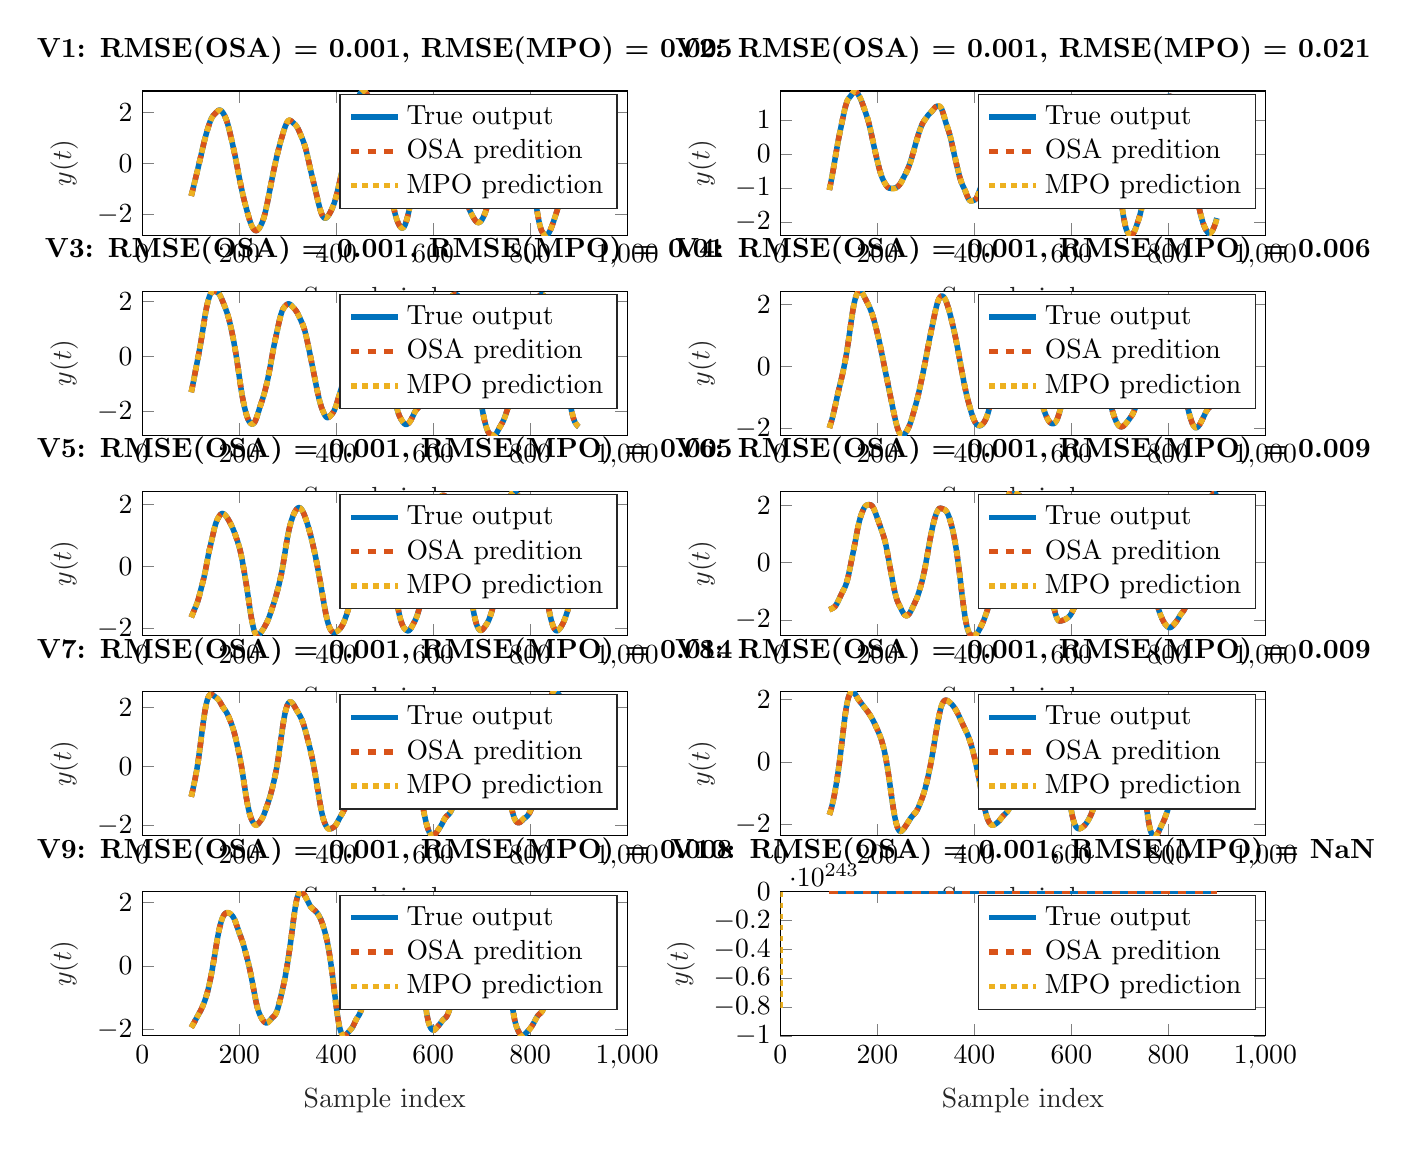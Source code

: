 % This file was created by matlab2tikz.
%
\definecolor{mycolor1}{rgb}{0.0,0.447,0.741}%
\definecolor{mycolor2}{rgb}{0.85,0.325,0.098}%
\definecolor{mycolor3}{rgb}{0.929,0.694,0.125}%
%
\begin{tikzpicture}

\begin{axis}[%
width=6.159cm,
height=1.831cm,
at={(0cm,10.169cm)},
scale only axis,
xmin=0,
xmax=1000,
xlabel style={font=\color{white!15!black}},
xlabel={Sample index},
ymin=-2.813,
ymax=2.848,
ylabel style={font=\color{white!15!black}},
ylabel={$y(t)$},
axis background/.style={fill=white},
title style={font=\bfseries},
title={V1: RMSE(OSA) = 0.001, RMSE(MPO) = 0.005},
legend style={legend cell align=left, align=left, draw=white!15!black}
]
\addplot [color=mycolor1, line width=2.0pt]
  table[row sep=crcr]{%
101	-1.273\\
104	-1.046\\
107	-0.813\\
110	-0.578\\
113	-0.339\\
119	0.144\\
121	0.308\\
126	0.718\\
127	0.799\\
129	0.952\\
130	1.026\\
132	1.167\\
134	1.299\\
136	1.424\\
138	1.541\\
139	1.596\\
140	1.648\\
141	1.697\\
143	1.781\\
145	1.846\\
147	1.895\\
149	1.937\\
154	2.033\\
155	2.051\\
156	2.067\\
157	2.08\\
159	2.094\\
160	2.093\\
161	2.088\\
162	2.079\\
163	2.064\\
164	2.047\\
166	1.999\\
167	1.971\\
169	1.906\\
171	1.828\\
173	1.734\\
174	1.68\\
175	1.624\\
176	1.561\\
177	1.495\\
178	1.424\\
180	1.273\\
183	1.027\\
186	0.773\\
188	0.601\\
190	0.423\\
192	0.237\\
194	0.043\\
196	-0.155\\
199	-0.452\\
201	-0.645\\
202	-0.741\\
205	-1.014\\
207	-1.188\\
209	-1.351\\
210	-1.432\\
213	-1.654\\
216	-1.863\\
219	-2.065\\
220	-2.132\\
221	-2.194\\
223	-2.315\\
225	-2.414\\
226	-2.459\\
228	-2.533\\
230	-2.584\\
231	-2.604\\
233	-2.63\\
235	-2.634\\
236	-2.629\\
237	-2.62\\
238	-2.607\\
240	-2.568\\
242	-2.512\\
243	-2.481\\
245	-2.41\\
247	-2.326\\
248	-2.278\\
249	-2.227\\
250	-2.169\\
251	-2.108\\
252	-2.039\\
253	-1.966\\
254	-1.887\\
255	-1.804\\
256	-1.716\\
258	-1.534\\
261	-1.245\\
268	-0.561\\
271	-0.281\\
272	-0.19\\
275	0.072\\
278	0.32\\
281	0.55\\
284	0.767\\
287	0.973\\
290	1.169\\
292	1.295\\
293	1.352\\
295	1.463\\
297	1.551\\
298	1.594\\
300	1.647\\
301	1.672\\
303	1.689\\
304	1.691\\
306	1.679\\
307	1.666\\
309	1.636\\
316	1.51\\
318	1.463\\
319	1.436\\
321	1.372\\
323	1.291\\
326	1.156\\
331	0.924\\
333	0.823\\
335	0.709\\
337	0.578\\
339	0.428\\
341	0.266\\
347	-0.247\\
349	-0.41\\
352	-0.646\\
355	-0.88\\
358	-1.12\\
362	-1.447\\
363	-1.526\\
365	-1.677\\
366	-1.75\\
369	-1.936\\
372	-2.064\\
373	-2.091\\
375	-2.131\\
376	-2.142\\
378	-2.143\\
379	-2.137\\
381	-2.107\\
382	-2.088\\
384	-2.036\\
385	-2.008\\
388	-1.906\\
390	-1.829\\
391	-1.787\\
393	-1.699\\
395	-1.598\\
396	-1.546\\
398	-1.424\\
399	-1.358\\
401	-1.213\\
402	-1.134\\
404	-0.973\\
411	-0.38\\
413	-0.207\\
415	-0.03\\
417	0.151\\
425	0.882\\
427	1.069\\
431	1.445\\
433	1.627\\
435	1.801\\
437	1.967\\
439	2.127\\
440	2.206\\
442	2.355\\
443	2.423\\
444	2.489\\
445	2.551\\
447	2.658\\
449	2.735\\
450	2.767\\
452	2.815\\
454	2.84\\
455	2.846\\
456	2.847\\
457	2.847\\
459	2.828\\
461	2.791\\
463	2.737\\
465	2.669\\
467	2.59\\
469	2.501\\
470	2.451\\
471	2.398\\
472	2.342\\
473	2.281\\
474	2.218\\
476	2.082\\
479	1.873\\
481	1.737\\
484	1.547\\
486	1.425\\
487	1.363\\
488	1.298\\
490	1.158\\
492	1.002\\
494	0.825\\
495	0.73\\
497	0.536\\
500	0.231\\
505	-0.284\\
507	-0.495\\
508	-0.602\\
510	-0.821\\
514	-1.269\\
516	-1.484\\
517	-1.586\\
518	-1.683\\
519	-1.775\\
521	-1.944\\
523	-2.087\\
524	-2.148\\
525	-2.207\\
526	-2.26\\
528	-2.353\\
530	-2.426\\
531	-2.459\\
533	-2.505\\
534	-2.522\\
536	-2.535\\
537	-2.531\\
539	-2.505\\
540	-2.477\\
542	-2.406\\
544	-2.297\\
545	-2.235\\
547	-2.096\\
549	-1.935\\
550	-1.853\\
554	-1.506\\
557	-1.246\\
561	-0.901\\
562	-0.814\\
564	-0.63\\
565	-0.535\\
567	-0.338\\
572	0.175\\
573	0.273\\
575	0.463\\
577	0.64\\
579	0.803\\
581	0.959\\
586	1.343\\
588	1.494\\
589	1.568\\
591	1.709\\
593	1.832\\
594	1.889\\
596	1.99\\
598	2.076\\
599	2.118\\
603	2.271\\
604	2.306\\
606	2.37\\
608	2.415\\
609	2.428\\
610	2.437\\
611	2.443\\
612	2.442\\
613	2.435\\
614	2.427\\
615	2.415\\
617	2.386\\
618	2.368\\
619	2.347\\
620	2.324\\
621	2.296\\
622	2.264\\
623	2.229\\
625	2.144\\
627	2.048\\
631	1.847\\
633	1.744\\
635	1.632\\
637	1.506\\
639	1.362\\
641	1.201\\
643	1.027\\
645	0.844\\
647	0.654\\
650	0.359\\
654	-0.04\\
657	-0.33\\
661	-0.709\\
666	-1.187\\
667	-1.28\\
669	-1.45\\
671	-1.597\\
673	-1.719\\
675	-1.819\\
676	-1.863\\
678	-1.946\\
680	-2.022\\
682	-2.095\\
684	-2.161\\
686	-2.219\\
687	-2.244\\
688	-2.266\\
689	-2.284\\
690	-2.298\\
691	-2.309\\
693	-2.318\\
694	-2.316\\
696	-2.3\\
697	-2.284\\
699	-2.245\\
701	-2.186\\
702	-2.156\\
705	-2.037\\
707	-1.941\\
708	-1.889\\
710	-1.771\\
711	-1.707\\
713	-1.567\\
714	-1.49\\
716	-1.33\\
720	-1.0\\
722	-0.839\\
725	-0.614\\
728	-0.397\\
729	-0.323\\
731	-0.169\\
732	-0.089\\
734	0.079\\
740	0.601\\
742	0.765\\
743	0.844\\
745	0.994\\
747	1.131\\
748	1.196\\
750	1.32\\
752	1.433\\
754	1.532\\
755	1.58\\
757	1.653\\
758	1.682\\
760	1.726\\
761	1.736\\
763	1.749\\
765	1.74\\
767	1.719\\
769	1.687\\
770	1.668\\
772	1.62\\
773	1.589\\
774	1.555\\
775	1.516\\
776	1.474\\
777	1.426\\
778	1.375\\
779	1.319\\
780	1.259\\
782	1.13\\
784	0.989\\
785	0.916\\
788	0.689\\
791	0.456\\
793	0.297\\
795	0.13\\
797	-0.049\\
799	-0.243\\
801	-0.449\\
805	-0.871\\
808	-1.183\\
810	-1.395\\
812	-1.616\\
815	-1.957\\
816	-2.067\\
817	-2.172\\
818	-2.27\\
819	-2.36\\
820	-2.439\\
821	-2.51\\
822	-2.568\\
823	-2.62\\
824	-2.661\\
825	-2.697\\
826	-2.725\\
827	-2.75\\
829	-2.786\\
830	-2.798\\
831	-2.808\\
832	-2.812\\
833	-2.812\\
834	-2.807\\
835	-2.797\\
836	-2.782\\
838	-2.737\\
840	-2.671\\
841	-2.633\\
843	-2.546\\
845	-2.445\\
847	-2.336\\
849	-2.223\\
852	-2.05\\
854	-1.932\\
857	-1.745\\
859	-1.61\\
861	-1.463\\
862	-1.386\\
864	-1.226\\
866	-1.058\\
869	-0.794\\
872	-0.519\\
876	-0.148\\
878	0.033\\
880	0.209\\
884	0.56\\
885	0.649\\
887	0.834\\
889	1.026\\
893	1.412\\
894	1.507\\
896	1.684\\
897	1.767\\
898	1.847\\
899	1.925\\
900	1.996\\
};
\addlegendentry{True output}

\addplot [color=mycolor2, dashed, line width=2.0pt]
  table[row sep=crcr]{%
101	-1.272\\
102	-1.196\\
103	-1.122\\
105	-0.968\\
107	-0.814\\
112	-0.419\\
116	-0.098\\
120	0.226\\
123	0.473\\
125	0.637\\
127	0.798\\
128	0.877\\
130	1.026\\
132	1.166\\
134	1.298\\
135	1.362\\
137	1.484\\
139	1.596\\
140	1.648\\
141	1.696\\
142	1.74\\
143	1.779\\
144	1.815\\
146	1.873\\
149	1.936\\
150	1.957\\
155	2.051\\
156	2.067\\
157	2.079\\
158	2.089\\
159	2.093\\
160	2.094\\
161	2.088\\
162	2.079\\
163	2.064\\
164	2.046\\
165	2.025\\
166	1.999\\
167	1.971\\
169	1.905\\
170	1.868\\
171	1.827\\
172	1.783\\
174	1.682\\
176	1.562\\
177	1.494\\
178	1.424\\
179	1.349\\
181	1.192\\
183	1.028\\
185	0.859\\
187	0.688\\
188	0.601\\
190	0.422\\
191	0.331\\
193	0.141\\
195	-0.055\\
198	-0.354\\
200	-0.549\\
202	-0.74\\
204	-0.925\\
205	-1.014\\
207	-1.187\\
208	-1.271\\
210	-1.43\\
212	-1.581\\
213	-1.654\\
217	-1.931\\
219	-2.066\\
221	-2.195\\
222	-2.255\\
223	-2.312\\
224	-2.367\\
225	-2.415\\
226	-2.459\\
228	-2.531\\
229	-2.561\\
231	-2.605\\
233	-2.628\\
234	-2.634\\
236	-2.631\\
238	-2.607\\
239	-2.588\\
240	-2.566\\
241	-2.542\\
243	-2.481\\
245	-2.409\\
246	-2.37\\
248	-2.279\\
250	-2.171\\
251	-2.107\\
252	-2.04\\
253	-1.965\\
254	-1.888\\
256	-1.717\\
258	-1.533\\
260	-1.342\\
261	-1.246\\
264	-0.95\\
267	-0.658\\
270	-0.373\\
272	-0.191\\
273	-0.101\\
274	-0.014\\
277	0.238\\
280	0.475\\
282	0.623\\
283	0.696\\
285	0.836\\
287	0.973\\
289	1.105\\
291	1.232\\
293	1.353\\
294	1.409\\
295	1.46\\
296	1.509\\
297	1.552\\
298	1.59\\
299	1.622\\
300	1.65\\
301	1.668\\
303	1.691\\
304	1.691\\
306	1.678\\
307	1.666\\
309	1.636\\
311	1.601\\
315	1.529\\
317	1.488\\
318	1.463\\
319	1.435\\
320	1.404\\
321	1.37\\
322	1.333\\
324	1.249\\
325	1.201\\
326	1.157\\
329	1.017\\
331	0.923\\
332	0.875\\
333	0.822\\
334	0.768\\
335	0.708\\
336	0.645\\
338	0.505\\
340	0.348\\
342	0.181\\
345	-0.078\\
347	-0.247\\
349	-0.41\\
351	-0.568\\
357	-1.039\\
363	-1.526\\
364	-1.603\\
365	-1.676\\
367	-1.815\\
368	-1.876\\
370	-1.981\\
371	-2.027\\
372	-2.06\\
374	-2.116\\
375	-2.131\\
376	-2.137\\
377	-2.145\\
378	-2.145\\
380	-2.123\\
381	-2.108\\
383	-2.063\\
384	-2.038\\
386	-1.975\\
387	-1.942\\
389	-1.867\\
390	-1.829\\
391	-1.788\\
393	-1.698\\
394	-1.651\\
395	-1.599\\
396	-1.544\\
397	-1.486\\
398	-1.424\\
399	-1.358\\
401	-1.213\\
402	-1.134\\
404	-0.972\\
408	-0.634\\
411	-0.379\\
413	-0.207\\
415	-0.03\\
418	0.242\\
424	0.79\\
427	1.069\\
432	1.536\\
434	1.714\\
436	1.885\\
438	2.048\\
441	2.282\\
443	2.425\\
444	2.489\\
445	2.55\\
446	2.605\\
447	2.655\\
448	2.7\\
449	2.735\\
450	2.768\\
452	2.813\\
453	2.83\\
455	2.848\\
457	2.846\\
458	2.838\\
459	2.827\\
460	2.812\\
462	2.766\\
464	2.705\\
466	2.631\\
468	2.547\\
470	2.452\\
472	2.342\\
473	2.281\\
474	2.218\\
475	2.151\\
480	1.804\\
482	1.673\\
484	1.547\\
486	1.425\\
487	1.363\\
488	1.298\\
489	1.229\\
490	1.157\\
491	1.081\\
492	1.0\\
493	0.916\\
495	0.731\\
498	0.434\\
500	0.231\\
507	-0.495\\
509	-0.711\\
511	-0.933\\
514	-1.269\\
515	-1.378\\
516	-1.484\\
517	-1.586\\
518	-1.683\\
519	-1.776\\
520	-1.862\\
521	-1.942\\
522	-2.018\\
523	-2.085\\
524	-2.151\\
526	-2.261\\
528	-2.352\\
529	-2.392\\
531	-2.457\\
532	-2.483\\
533	-2.505\\
534	-2.521\\
535	-2.53\\
536	-2.534\\
537	-2.531\\
538	-2.52\\
539	-2.503\\
540	-2.476\\
541	-2.443\\
542	-2.404\\
543	-2.354\\
544	-2.298\\
545	-2.236\\
546	-2.164\\
547	-2.095\\
548	-2.018\\
550	-1.853\\
551	-1.765\\
552	-1.68\\
555	-1.419\\
562	-0.813\\
563	-0.723\\
564	-0.631\\
565	-0.535\\
567	-0.337\\
572	0.174\\
573	0.273\\
574	0.37\\
575	0.463\\
576	0.552\\
578	0.723\\
580	0.883\\
583	1.113\\
587	1.42\\
589	1.568\\
590	1.639\\
591	1.707\\
592	1.773\\
593	1.833\\
594	1.889\\
596	1.988\\
597	2.034\\
599	2.118\\
603	2.269\\
604	2.306\\
605	2.339\\
606	2.369\\
607	2.394\\
608	2.413\\
609	2.429\\
611	2.442\\
613	2.437\\
614	2.428\\
616	2.401\\
617	2.386\\
618	2.368\\
619	2.347\\
620	2.324\\
621	2.296\\
622	2.264\\
623	2.228\\
624	2.188\\
626	2.097\\
632	1.796\\
634	1.689\\
635	1.631\\
636	1.571\\
638	1.436\\
640	1.283\\
642	1.115\\
644	0.937\\
647	0.653\\
648	0.557\\
655	-0.137\\
657	-0.329\\
663	-0.901\\
665	-1.093\\
666	-1.187\\
667	-1.279\\
668	-1.367\\
669	-1.448\\
670	-1.526\\
671	-1.595\\
672	-1.661\\
674	-1.772\\
675	-1.817\\
676	-1.864\\
680	-2.022\\
681	-2.059\\
683	-2.129\\
685	-2.192\\
687	-2.244\\
689	-2.284\\
690	-2.298\\
691	-2.309\\
692	-2.316\\
693	-2.316\\
694	-2.315\\
695	-2.308\\
696	-2.299\\
697	-2.284\\
698	-2.265\\
699	-2.243\\
700	-2.216\\
701	-2.187\\
702	-2.154\\
704	-2.079\\
705	-2.036\\
707	-1.942\\
708	-1.888\\
710	-1.771\\
711	-1.706\\
712	-1.637\\
713	-1.566\\
715	-1.411\\
716	-1.331\\
718	-1.164\\
721	-0.919\\
723	-0.763\\
724	-0.687\\
730	-0.247\\
732	-0.088\\
734	0.079\\
736	0.253\\
739	0.516\\
741	0.685\\
743	0.844\\
744	0.92\\
746	1.064\\
748	1.197\\
750	1.32\\
751	1.378\\
753	1.485\\
755	1.577\\
756	1.618\\
757	1.653\\
758	1.682\\
759	1.704\\
760	1.724\\
761	1.737\\
762	1.744\\
763	1.747\\
765	1.741\\
766	1.733\\
767	1.718\\
768	1.706\\
770	1.668\\
771	1.645\\
772	1.619\\
773	1.589\\
774	1.555\\
775	1.517\\
776	1.473\\
777	1.427\\
778	1.374\\
779	1.319\\
780	1.259\\
781	1.196\\
783	1.06\\
785	0.916\\
790	0.534\\
793	0.297\\
794	0.215\\
795	0.13\\
796	0.042\\
797	-0.05\\
798	-0.145\\
799	-0.244\\
800	-0.345\\
809	-1.288\\
811	-1.505\\
813	-1.73\\
815	-1.958\\
816	-2.068\\
817	-2.172\\
818	-2.27\\
819	-2.36\\
820	-2.44\\
821	-2.509\\
822	-2.569\\
823	-2.618\\
824	-2.662\\
825	-2.696\\
826	-2.727\\
828	-2.771\\
830	-2.799\\
832	-2.813\\
833	-2.811\\
834	-2.807\\
835	-2.796\\
836	-2.781\\
837	-2.761\\
839	-2.706\\
841	-2.634\\
844	-2.496\\
846	-2.392\\
852	-2.05\\
854	-1.932\\
856	-1.808\\
858	-1.678\\
859	-1.61\\
860	-1.538\\
862	-1.386\\
864	-1.226\\
866	-1.057\\
867	-0.971\\
870	-0.703\\
872	-0.519\\
875	-0.24\\
877	-0.057\\
879	0.122\\
885	0.649\\
886	0.74\\
888	0.929\\
893	1.412\\
894	1.506\\
895	1.597\\
896	1.684\\
897	1.768\\
899	1.924\\
900	1.996\\
};
\addlegendentry{OSA predition}

\addplot [color=mycolor3, dotted, line width=2.0pt]
  table[row sep=crcr]{%
101	-1.273\\
104	-1.046\\
109	-0.657\\
112	-0.42\\
118	0.061\\
121	0.305\\
126	0.714\\
128	0.871\\
129	0.947\\
130	1.02\\
131	1.091\\
132	1.16\\
134	1.291\\
136	1.416\\
137	1.476\\
138	1.534\\
139	1.59\\
140	1.642\\
141	1.69\\
142	1.734\\
143	1.773\\
144	1.808\\
145	1.839\\
146	1.865\\
147	1.889\\
149	1.93\\
153	2.009\\
155	2.045\\
156	2.061\\
157	2.074\\
158	2.083\\
159	2.088\\
160	2.088\\
161	2.083\\
162	2.073\\
163	2.059\\
164	2.041\\
165	2.02\\
166	1.994\\
167	1.966\\
168	1.935\\
169	1.901\\
170	1.864\\
171	1.823\\
172	1.779\\
173	1.731\\
174	1.679\\
175	1.621\\
176	1.559\\
177	1.493\\
178	1.423\\
179	1.348\\
180	1.271\\
182	1.11\\
184	0.944\\
187	0.689\\
189	0.515\\
191	0.334\\
193	0.144\\
195	-0.051\\
199	-0.447\\
201	-0.64\\
203	-0.827\\
205	-1.008\\
207	-1.182\\
208	-1.265\\
209	-1.347\\
210	-1.426\\
212	-1.577\\
214	-1.72\\
216	-1.859\\
219	-2.062\\
221	-2.191\\
222	-2.252\\
223	-2.309\\
224	-2.363\\
225	-2.412\\
226	-2.455\\
227	-2.494\\
228	-2.528\\
229	-2.557\\
230	-2.581\\
231	-2.6\\
232	-2.614\\
233	-2.624\\
234	-2.63\\
235	-2.63\\
236	-2.626\\
237	-2.617\\
238	-2.603\\
239	-2.586\\
240	-2.564\\
241	-2.538\\
242	-2.51\\
243	-2.478\\
244	-2.444\\
245	-2.407\\
246	-2.367\\
247	-2.324\\
248	-2.277\\
249	-2.225\\
250	-2.168\\
251	-2.106\\
252	-2.038\\
253	-1.964\\
254	-1.886\\
255	-1.803\\
256	-1.716\\
257	-1.625\\
259	-1.437\\
261	-1.244\\
268	-0.558\\
270	-0.368\\
272	-0.185\\
274	-0.007\\
276	0.163\\
278	0.327\\
280	0.483\\
282	0.633\\
284	0.777\\
286	0.916\\
288	1.05\\
290	1.18\\
292	1.304\\
293	1.363\\
294	1.419\\
295	1.471\\
296	1.519\\
297	1.562\\
298	1.6\\
299	1.632\\
300	1.658\\
301	1.677\\
302	1.691\\
303	1.698\\
304	1.699\\
305	1.695\\
306	1.686\\
307	1.674\\
309	1.643\\
314	1.553\\
316	1.514\\
317	1.492\\
318	1.467\\
319	1.439\\
320	1.408\\
321	1.372\\
322	1.333\\
323	1.292\\
325	1.203\\
329	1.017\\
331	0.923\\
332	0.873\\
333	0.821\\
334	0.766\\
335	0.707\\
336	0.643\\
337	0.575\\
338	0.503\\
339	0.426\\
340	0.346\\
342	0.179\\
346	-0.164\\
348	-0.329\\
350	-0.49\\
353	-0.723\\
356	-0.958\\
358	-1.118\\
362	-1.443\\
364	-1.599\\
365	-1.673\\
366	-1.744\\
367	-1.81\\
368	-1.871\\
369	-1.927\\
370	-1.977\\
371	-2.021\\
372	-2.058\\
373	-2.087\\
374	-2.111\\
375	-2.127\\
376	-2.137\\
377	-2.14\\
378	-2.138\\
379	-2.131\\
380	-2.119\\
381	-2.102\\
382	-2.082\\
383	-2.059\\
384	-2.032\\
385	-2.003\\
386	-1.971\\
388	-1.901\\
390	-1.824\\
392	-1.739\\
393	-1.693\\
394	-1.645\\
395	-1.594\\
396	-1.54\\
397	-1.482\\
398	-1.42\\
399	-1.354\\
400	-1.284\\
401	-1.21\\
402	-1.132\\
404	-0.97\\
408	-0.635\\
412	-0.297\\
414	-0.123\\
416	0.056\\
423	0.693\\
425	0.876\\
428	1.157\\
431	1.438\\
433	1.619\\
435	1.793\\
437	1.959\\
439	2.119\\
441	2.272\\
442	2.345\\
443	2.415\\
444	2.481\\
445	2.542\\
446	2.597\\
447	2.647\\
448	2.69\\
449	2.728\\
450	2.759\\
451	2.785\\
452	2.805\\
453	2.821\\
454	2.833\\
455	2.84\\
456	2.842\\
457	2.84\\
458	2.833\\
459	2.821\\
460	2.805\\
461	2.785\\
462	2.76\\
463	2.731\\
464	2.699\\
465	2.664\\
466	2.627\\
467	2.586\\
468	2.543\\
469	2.498\\
470	2.448\\
471	2.396\\
472	2.339\\
473	2.28\\
474	2.216\\
476	2.081\\
480	1.803\\
482	1.672\\
484	1.548\\
487	1.363\\
488	1.297\\
489	1.229\\
490	1.157\\
491	1.08\\
492	1.0\\
493	0.914\\
494	0.824\\
495	0.731\\
496	0.634\\
498	0.435\\
502	0.026\\
505	-0.283\\
507	-0.494\\
509	-0.71\\
511	-0.932\\
514	-1.267\\
515	-1.376\\
516	-1.482\\
517	-1.584\\
518	-1.681\\
519	-1.773\\
520	-1.859\\
521	-1.94\\
522	-2.015\\
523	-2.084\\
524	-2.147\\
525	-2.205\\
526	-2.258\\
527	-2.306\\
528	-2.35\\
529	-2.39\\
530	-2.425\\
531	-2.456\\
532	-2.482\\
533	-2.503\\
534	-2.519\\
535	-2.529\\
536	-2.533\\
537	-2.53\\
538	-2.519\\
539	-2.501\\
540	-2.475\\
541	-2.441\\
542	-2.399\\
543	-2.35\\
544	-2.294\\
545	-2.232\\
546	-2.164\\
547	-2.091\\
548	-2.013\\
549	-1.932\\
551	-1.763\\
554	-1.501\\
557	-1.24\\
561	-0.894\\
562	-0.806\\
564	-0.622\\
565	-0.527\\
566	-0.429\\
568	-0.226\\
572	0.184\\
573	0.283\\
574	0.38\\
575	0.473\\
576	0.563\\
577	0.649\\
579	0.814\\
581	0.971\\
585	1.278\\
588	1.505\\
590	1.65\\
591	1.718\\
592	1.783\\
593	1.843\\
594	1.899\\
595	1.951\\
596	1.999\\
598	2.086\\
600	2.166\\
602	2.242\\
604	2.314\\
605	2.346\\
606	2.375\\
607	2.4\\
608	2.42\\
609	2.434\\
610	2.442\\
611	2.445\\
612	2.444\\
613	2.438\\
614	2.429\\
615	2.417\\
616	2.403\\
618	2.369\\
619	2.348\\
620	2.324\\
621	2.296\\
622	2.264\\
623	2.228\\
624	2.187\\
625	2.143\\
627	2.048\\
630	1.897\\
633	1.742\\
634	1.687\\
635	1.629\\
636	1.568\\
637	1.503\\
638	1.432\\
639	1.358\\
640	1.279\\
641	1.197\\
642	1.111\\
644	0.932\\
646	0.745\\
648	0.552\\
650	0.355\\
654	-0.043\\
656	-0.238\\
659	-0.523\\
662	-0.809\\
665	-1.097\\
666	-1.192\\
667	-1.283\\
668	-1.37\\
669	-1.453\\
670	-1.529\\
671	-1.599\\
672	-1.663\\
673	-1.721\\
674	-1.774\\
675	-1.822\\
676	-1.867\\
678	-1.948\\
680	-2.024\\
682	-2.095\\
684	-2.162\\
685	-2.192\\
686	-2.219\\
687	-2.244\\
688	-2.266\\
689	-2.284\\
690	-2.298\\
691	-2.309\\
692	-2.315\\
693	-2.318\\
694	-2.316\\
695	-2.309\\
696	-2.299\\
697	-2.284\\
698	-2.265\\
699	-2.243\\
700	-2.216\\
701	-2.186\\
702	-2.153\\
703	-2.117\\
704	-2.077\\
705	-2.035\\
706	-1.989\\
707	-1.939\\
708	-1.887\\
709	-1.83\\
710	-1.77\\
711	-1.705\\
712	-1.637\\
713	-1.564\\
714	-1.489\\
715	-1.41\\
717	-1.246\\
720	-0.998\\
722	-0.839\\
724	-0.687\\
729	-0.322\\
731	-0.168\\
733	-0.004\\
735	0.168\\
740	0.603\\
741	0.687\\
742	0.768\\
743	0.846\\
744	0.922\\
745	0.995\\
746	1.065\\
747	1.133\\
748	1.198\\
749	1.261\\
750	1.322\\
751	1.379\\
752	1.435\\
753	1.487\\
754	1.535\\
755	1.58\\
756	1.62\\
757	1.655\\
758	1.685\\
759	1.709\\
760	1.727\\
761	1.739\\
762	1.746\\
763	1.749\\
764	1.746\\
765	1.741\\
766	1.732\\
767	1.72\\
768	1.706\\
769	1.689\\
770	1.669\\
771	1.646\\
772	1.62\\
773	1.59\\
774	1.556\\
775	1.518\\
776	1.475\\
777	1.428\\
778	1.376\\
779	1.321\\
780	1.261\\
781	1.198\\
782	1.132\\
783	1.063\\
785	0.919\\
787	0.769\\
790	0.537\\
792	0.38\\
793	0.3\\
794	0.217\\
795	0.132\\
796	0.044\\
797	-0.047\\
798	-0.142\\
799	-0.241\\
801	-0.446\\
807	-1.075\\
809	-1.284\\
810	-1.391\\
812	-1.612\\
815	-1.953\\
816	-2.063\\
817	-2.168\\
818	-2.266\\
819	-2.356\\
820	-2.436\\
821	-2.506\\
822	-2.565\\
823	-2.616\\
824	-2.658\\
825	-2.693\\
826	-2.723\\
827	-2.747\\
828	-2.767\\
829	-2.784\\
830	-2.796\\
831	-2.805\\
832	-2.81\\
833	-2.81\\
834	-2.805\\
835	-2.795\\
836	-2.78\\
837	-2.759\\
838	-2.734\\
839	-2.704\\
840	-2.67\\
841	-2.631\\
842	-2.589\\
843	-2.544\\
844	-2.495\\
845	-2.444\\
847	-2.336\\
849	-2.222\\
853	-1.989\\
855	-1.87\\
857	-1.744\\
858	-1.678\\
859	-1.609\\
860	-1.537\\
861	-1.462\\
862	-1.385\\
864	-1.224\\
866	-1.056\\
868	-0.883\\
870	-0.703\\
872	-0.519\\
877	-0.057\\
879	0.122\\
885	0.65\\
887	0.835\\
889	1.026\\
893	1.412\\
894	1.505\\
895	1.596\\
896	1.683\\
897	1.767\\
898	1.847\\
899	1.923\\
900	1.996\\
};
\addlegendentry{MPO prediction}

\end{axis}

\begin{axis}[%
width=6.159cm,
height=1.831cm,
at={(8.104cm,10.169cm)},
scale only axis,
xmin=0,
xmax=1000,
xlabel style={font=\color{white!15!black}},
xlabel={Sample index},
ymin=-2.385,
ymax=1.855,
ylabel style={font=\color{white!15!black}},
ylabel={$y(t)$},
axis background/.style={fill=white},
title style={font=\bfseries},
title={V2: RMSE(OSA) = 0.001, RMSE(MPO) = 0.021},
legend style={legend cell align=left, align=left, draw=white!15!black}
]
\addplot [color=mycolor1, line width=2.0pt]
  table[row sep=crcr]{%
101	-1.056\\
103	-0.918\\
105	-0.774\\
107	-0.622\\
109	-0.462\\
111	-0.295\\
113	-0.124\\
114	-0.038\\
116	0.13\\
117	0.211\\
119	0.369\\
121	0.517\\
122	0.589\\
125	0.796\\
130	1.136\\
131	1.203\\
133	1.328\\
134	1.386\\
136	1.488\\
138	1.562\\
139	1.59\\
140	1.615\\
141	1.636\\
145	1.707\\
146	1.726\\
150	1.808\\
151	1.825\\
152	1.838\\
153	1.844\\
154	1.847\\
155	1.844\\
156	1.835\\
157	1.822\\
158	1.806\\
159	1.786\\
160	1.764\\
162	1.715\\
163	1.689\\
165	1.632\\
167	1.566\\
168	1.53\\
170	1.453\\
172	1.371\\
177	1.163\\
179	1.077\\
181	0.983\\
182	0.931\\
183	0.877\\
185	0.759\\
187	0.631\\
193	0.229\\
194	0.164\\
197	-0.023\\
199	-0.145\\
201	-0.264\\
203	-0.379\\
205	-0.485\\
206	-0.533\\
207	-0.579\\
208	-0.622\\
210	-0.698\\
212	-0.762\\
214	-0.818\\
216	-0.869\\
217	-0.893\\
219	-0.936\\
221	-0.969\\
222	-0.982\\
223	-0.992\\
225	-1.004\\
227	-1.008\\
230	-1.009\\
233	-1.007\\
235	-1.004\\
237	-0.996\\
239	-0.984\\
240	-0.977\\
242	-0.956\\
243	-0.944\\
245	-0.914\\
247	-0.876\\
249	-0.829\\
251	-0.776\\
260	-0.525\\
261	-0.495\\
263	-0.43\\
265	-0.357\\
267	-0.279\\
269	-0.194\\
271	-0.103\\
273	-0.005\\
276	0.151\\
278	0.256\\
279	0.308\\
281	0.408\\
283	0.502\\
285	0.592\\
287	0.678\\
289	0.759\\
290	0.796\\
291	0.832\\
292	0.864\\
293	0.894\\
294	0.92\\
295	0.945\\
297	0.988\\
304	1.128\\
306	1.164\\
308	1.194\\
311	1.236\\
313	1.268\\
315	1.303\\
317	1.339\\
318	1.356\\
319	1.371\\
320	1.384\\
321	1.393\\
322	1.4\\
323	1.405\\
324	1.408\\
326	1.407\\
327	1.404\\
328	1.399\\
329	1.39\\
330	1.377\\
331	1.359\\
332	1.334\\
333	1.305\\
334	1.268\\
335	1.228\\
336	1.181\\
337	1.133\\
340	0.98\\
341	0.931\\
343	0.841\\
347	0.674\\
349	0.579\\
351	0.471\\
353	0.35\\
356	0.155\\
358	0.026\\
360	-0.101\\
362	-0.224\\
365	-0.405\\
367	-0.523\\
368	-0.58\\
370	-0.687\\
372	-0.78\\
373	-0.821\\
374	-0.859\\
375	-0.894\\
377	-0.957\\
379	-1.015\\
381	-1.079\\
383	-1.149\\
386	-1.258\\
388	-1.32\\
390	-1.36\\
391	-1.37\\
392	-1.378\\
393	-1.38\\
394	-1.379\\
397	-1.369\\
399	-1.361\\
401	-1.348\\
403	-1.324\\
404	-1.302\\
405	-1.279\\
406	-1.248\\
407	-1.214\\
409	-1.138\\
411	-1.059\\
412	-1.021\\
414	-0.95\\
417	-0.85\\
418	-0.816\\
420	-0.737\\
422	-0.648\\
424	-0.551\\
426	-0.452\\
428	-0.358\\
430	-0.268\\
433	-0.135\\
435	-0.038\\
437	0.073\\
439	0.202\\
441	0.344\\
444	0.569\\
445	0.643\\
447	0.778\\
449	0.895\\
451	0.994\\
453	1.08\\
455	1.159\\
457	1.233\\
459	1.299\\
460	1.327\\
461	1.351\\
462	1.37\\
463	1.385\\
464	1.394\\
465	1.4\\
466	1.401\\
467	1.399\\
469	1.389\\
472	1.37\\
474	1.353\\
475	1.343\\
476	1.329\\
477	1.314\\
478	1.296\\
479	1.275\\
480	1.252\\
482	1.2\\
484	1.143\\
486	1.082\\
487	1.051\\
489	0.984\\
491	0.911\\
493	0.83\\
495	0.745\\
498	0.618\\
500	0.538\\
501	0.5\\
503	0.428\\
507	0.289\\
509	0.214\\
510	0.174\\
511	0.133\\
513	0.044\\
518	-0.185\\
520	-0.271\\
522	-0.353\\
525	-0.473\\
527	-0.551\\
529	-0.626\\
531	-0.698\\
534	-0.799\\
538	-0.929\\
539	-0.962\\
541	-1.022\\
543	-1.073\\
545	-1.111\\
547	-1.14\\
549	-1.166\\
550	-1.18\\
552	-1.216\\
556	-1.297\\
557	-1.313\\
558	-1.325\\
559	-1.332\\
560	-1.335\\
561	-1.334\\
563	-1.324\\
565	-1.312\\
567	-1.304\\
569	-1.299\\
570	-1.295\\
571	-1.287\\
572	-1.276\\
573	-1.261\\
574	-1.239\\
575	-1.212\\
576	-1.181\\
577	-1.146\\
579	-1.072\\
581	-0.998\\
582	-0.962\\
584	-0.897\\
590	-0.709\\
593	-0.61\\
595	-0.541\\
596	-0.506\\
598	-0.43\\
600	-0.346\\
602	-0.254\\
604	-0.155\\
608	0.045\\
610	0.141\\
611	0.188\\
613	0.275\\
615	0.355\\
617	0.43\\
620	0.54\\
621	0.578\\
623	0.662\\
624	0.708\\
625	0.757\\
627	0.86\\
629	0.966\\
630	1.017\\
631	1.065\\
632	1.111\\
634	1.193\\
636	1.262\\
638	1.318\\
640	1.365\\
641	1.385\\
642	1.401\\
643	1.416\\
645	1.435\\
647	1.437\\
648	1.433\\
649	1.427\\
651	1.408\\
653	1.385\\
656	1.345\\
658	1.315\\
660	1.283\\
662	1.247\\
665	1.188\\
667	1.145\\
669	1.098\\
670	1.071\\
671	1.042\\
672	1.01\\
673	0.975\\
674	0.938\\
676	0.855\\
678	0.759\\
680	0.653\\
681	0.597\\
683	0.476\\
684	0.411\\
686	0.273\\
688	0.115\\
689	0.034\\
691	-0.149\\
692	-0.247\\
693	-0.348\\
694	-0.451\\
696	-0.664\\
699	-0.989\\
701	-1.203\\
703	-1.411\\
705	-1.609\\
706	-1.702\\
707	-1.792\\
708	-1.878\\
710	-2.03\\
711	-2.092\\
712	-2.149\\
713	-2.203\\
715	-2.276\\
716	-2.305\\
718	-2.346\\
719	-2.359\\
720	-2.37\\
721	-2.377\\
722	-2.381\\
723	-2.384\\
724	-2.381\\
725	-2.375\\
726	-2.365\\
727	-2.349\\
728	-2.329\\
729	-2.303\\
730	-2.273\\
731	-2.24\\
733	-2.164\\
735	-2.083\\
737	-1.998\\
738	-1.956\\
740	-1.864\\
742	-1.763\\
744	-1.647\\
746	-1.516\\
748	-1.372\\
750	-1.22\\
752	-1.065\\
756	-0.754\\
760	-0.447\\
763	-0.219\\
766	0.004\\
768	0.149\\
771	0.361\\
774	0.573\\
775	0.644\\
779	0.936\\
781	1.074\\
782	1.137\\
783	1.197\\
784	1.251\\
785	1.3\\
786	1.344\\
787	1.383\\
788	1.419\\
790	1.482\\
792	1.538\\
794	1.591\\
796	1.637\\
798	1.673\\
800	1.695\\
801	1.7\\
802	1.702\\
803	1.702\\
804	1.698\\
806	1.687\\
808	1.671\\
809	1.661\\
810	1.648\\
811	1.632\\
812	1.613\\
814	1.564\\
816	1.497\\
817	1.457\\
818	1.414\\
819	1.368\\
821	1.267\\
823	1.156\\
824	1.097\\
826	0.976\\
831	0.656\\
833	0.535\\
834	0.476\\
836	0.365\\
841	0.104\\
843	-0.008\\
845	-0.135\\
846	-0.202\\
848	-0.349\\
850	-0.51\\
851	-0.592\\
855	-0.929\\
856	-1.013\\
858	-1.174\\
859	-1.253\\
861	-1.403\\
862	-1.477\\
865	-1.68\\
866	-1.741\\
868	-1.856\\
869	-1.909\\
872	-2.047\\
875	-2.154\\
877	-2.213\\
878	-2.241\\
880	-2.285\\
881	-2.302\\
883	-2.327\\
885	-2.33\\
886	-2.327\\
887	-2.317\\
888	-2.305\\
890	-2.268\\
892	-2.217\\
894	-2.155\\
896	-2.079\\
898	-1.988\\
900	-1.883\\
};
\addlegendentry{True output}

\addplot [color=mycolor2, dashed, line width=2.0pt]
  table[row sep=crcr]{%
101	-1.056\\
103	-0.918\\
104	-0.847\\
106	-0.699\\
107	-0.622\\
109	-0.462\\
111	-0.294\\
114	-0.039\\
116	0.13\\
118	0.291\\
119	0.368\\
121	0.518\\
124	0.728\\
127	0.932\\
131	1.203\\
132	1.267\\
133	1.328\\
134	1.386\\
135	1.439\\
136	1.486\\
137	1.526\\
138	1.563\\
139	1.59\\
140	1.614\\
141	1.636\\
145	1.707\\
148	1.768\\
150	1.809\\
151	1.825\\
152	1.837\\
153	1.845\\
154	1.848\\
155	1.843\\
156	1.835\\
157	1.823\\
158	1.805\\
159	1.786\\
160	1.764\\
162	1.716\\
163	1.689\\
165	1.632\\
166	1.6\\
167	1.566\\
168	1.53\\
170	1.453\\
174	1.288\\
177	1.163\\
179	1.077\\
180	1.031\\
181	0.982\\
182	0.931\\
183	0.877\\
184	0.819\\
185	0.759\\
186	0.696\\
188	0.563\\
192	0.295\\
194	0.164\\
196	0.038\\
199	-0.145\\
201	-0.264\\
203	-0.378\\
204	-0.433\\
205	-0.485\\
206	-0.533\\
207	-0.579\\
208	-0.621\\
209	-0.66\\
210	-0.697\\
212	-0.762\\
214	-0.817\\
215	-0.844\\
217	-0.893\\
218	-0.915\\
219	-0.935\\
220	-0.953\\
221	-0.969\\
222	-0.981\\
224	-1.0\\
225	-1.004\\
227	-1.008\\
229	-1.009\\
232	-1.008\\
234	-1.006\\
236	-1.001\\
238	-0.991\\
240	-0.977\\
242	-0.957\\
243	-0.944\\
245	-0.914\\
246	-0.896\\
247	-0.876\\
248	-0.853\\
249	-0.829\\
251	-0.776\\
260	-0.526\\
261	-0.495\\
263	-0.429\\
264	-0.394\\
266	-0.319\\
268	-0.237\\
269	-0.194\\
270	-0.149\\
271	-0.102\\
273	-0.005\\
275	0.098\\
278	0.256\\
279	0.308\\
281	0.407\\
283	0.502\\
285	0.591\\
287	0.677\\
288	0.719\\
289	0.759\\
290	0.796\\
291	0.831\\
292	0.864\\
293	0.894\\
294	0.92\\
295	0.945\\
297	0.988\\
304	1.128\\
306	1.164\\
308	1.194\\
311	1.236\\
313	1.267\\
318	1.356\\
319	1.37\\
320	1.383\\
321	1.393\\
322	1.401\\
323	1.406\\
325	1.408\\
326	1.407\\
327	1.404\\
328	1.398\\
329	1.39\\
330	1.377\\
331	1.359\\
332	1.336\\
333	1.306\\
334	1.268\\
335	1.227\\
336	1.182\\
338	1.082\\
340	0.98\\
341	0.931\\
343	0.841\\
347	0.673\\
348	0.628\\
349	0.58\\
350	0.526\\
351	0.47\\
352	0.411\\
353	0.349\\
354	0.286\\
358	0.026\\
360	-0.101\\
362	-0.224\\
365	-0.405\\
367	-0.523\\
368	-0.58\\
369	-0.634\\
370	-0.686\\
371	-0.735\\
372	-0.781\\
373	-0.821\\
374	-0.858\\
375	-0.894\\
377	-0.957\\
379	-1.016\\
381	-1.078\\
384	-1.186\\
385	-1.223\\
386	-1.257\\
387	-1.289\\
388	-1.318\\
389	-1.341\\
390	-1.361\\
391	-1.372\\
392	-1.377\\
393	-1.38\\
395	-1.377\\
400	-1.356\\
401	-1.348\\
402	-1.337\\
403	-1.323\\
404	-1.303\\
405	-1.279\\
406	-1.248\\
407	-1.214\\
408	-1.177\\
411	-1.058\\
412	-1.021\\
414	-0.951\\
417	-0.85\\
418	-0.815\\
419	-0.777\\
420	-0.737\\
421	-0.693\\
422	-0.647\\
424	-0.551\\
427	-0.404\\
429	-0.312\\
433	-0.135\\
434	-0.087\\
435	-0.038\\
436	0.016\\
437	0.074\\
438	0.136\\
439	0.202\\
440	0.272\\
441	0.345\\
445	0.642\\
446	0.711\\
447	0.777\\
448	0.837\\
449	0.894\\
450	0.946\\
451	0.993\\
452	1.038\\
454	1.12\\
456	1.197\\
458	1.267\\
459	1.298\\
460	1.327\\
461	1.351\\
462	1.371\\
463	1.385\\
464	1.394\\
465	1.399\\
466	1.401\\
467	1.399\\
468	1.396\\
470	1.383\\
473	1.362\\
474	1.354\\
475	1.343\\
476	1.33\\
477	1.314\\
478	1.296\\
479	1.275\\
480	1.252\\
482	1.2\\
484	1.143\\
486	1.082\\
488	1.018\\
490	0.948\\
491	0.91\\
493	0.83\\
495	0.745\\
498	0.618\\
500	0.538\\
502	0.463\\
503	0.428\\
506	0.324\\
507	0.289\\
509	0.214\\
511	0.132\\
512	0.09\\
514	-0.002\\
518	-0.185\\
520	-0.271\\
522	-0.353\\
525	-0.473\\
527	-0.551\\
529	-0.626\\
531	-0.698\\
533	-0.766\\
539	-0.961\\
540	-0.992\\
541	-1.021\\
542	-1.048\\
543	-1.072\\
544	-1.092\\
545	-1.11\\
547	-1.139\\
550	-1.181\\
551	-1.197\\
552	-1.216\\
556	-1.297\\
557	-1.313\\
558	-1.325\\
559	-1.332\\
560	-1.335\\
561	-1.334\\
563	-1.324\\
565	-1.312\\
567	-1.304\\
569	-1.299\\
570	-1.295\\
571	-1.288\\
572	-1.276\\
573	-1.26\\
574	-1.239\\
575	-1.213\\
576	-1.181\\
578	-1.11\\
580	-1.034\\
582	-0.963\\
584	-0.896\\
590	-0.709\\
592	-0.643\\
594	-0.576\\
596	-0.505\\
597	-0.468\\
598	-0.429\\
599	-0.388\\
600	-0.346\\
601	-0.3\\
603	-0.205\\
606	-0.054\\
608	0.046\\
610	0.141\\
612	0.232\\
613	0.275\\
615	0.355\\
617	0.43\\
620	0.54\\
621	0.578\\
622	0.619\\
623	0.662\\
624	0.708\\
625	0.757\\
627	0.86\\
629	0.966\\
630	1.017\\
631	1.066\\
632	1.111\\
633	1.153\\
634	1.193\\
635	1.228\\
636	1.261\\
637	1.291\\
638	1.318\\
639	1.343\\
641	1.385\\
642	1.402\\
643	1.416\\
644	1.426\\
645	1.434\\
646	1.437\\
647	1.437\\
648	1.433\\
650	1.419\\
652	1.397\\
655	1.358\\
657	1.33\\
659	1.299\\
661	1.265\\
663	1.228\\
665	1.188\\
667	1.146\\
669	1.098\\
670	1.071\\
671	1.042\\
672	1.01\\
673	0.975\\
674	0.938\\
675	0.897\\
676	0.854\\
677	0.808\\
678	0.759\\
679	0.707\\
680	0.653\\
682	0.537\\
683	0.477\\
684	0.411\\
685	0.343\\
686	0.271\\
688	0.118\\
689	0.031\\
691	-0.147\\
692	-0.247\\
693	-0.348\\
694	-0.451\\
697	-0.773\\
700	-1.097\\
702	-1.307\\
703	-1.41\\
704	-1.511\\
705	-1.609\\
706	-1.703\\
707	-1.792\\
708	-1.878\\
709	-1.956\\
710	-2.028\\
711	-2.092\\
712	-2.151\\
713	-2.199\\
715	-2.279\\
716	-2.304\\
718	-2.346\\
720	-2.37\\
721	-2.379\\
723	-2.383\\
724	-2.381\\
725	-2.376\\
726	-2.365\\
727	-2.349\\
728	-2.329\\
729	-2.303\\
730	-2.273\\
731	-2.24\\
733	-2.164\\
735	-2.083\\
737	-1.999\\
739	-1.911\\
740	-1.864\\
741	-1.814\\
742	-1.762\\
743	-1.706\\
744	-1.646\\
745	-1.582\\
746	-1.515\\
747	-1.445\\
748	-1.372\\
749	-1.296\\
753	-0.987\\
757	-0.677\\
762	-0.295\\
764	-0.144\\
766	0.004\\
768	0.15\\
771	0.361\\
774	0.573\\
776	0.717\\
779	0.936\\
780	1.006\\
781	1.074\\
782	1.137\\
783	1.197\\
784	1.251\\
785	1.3\\
786	1.345\\
787	1.383\\
788	1.419\\
789	1.452\\
790	1.482\\
792	1.538\\
794	1.591\\
795	1.615\\
796	1.637\\
797	1.657\\
798	1.673\\
799	1.685\\
800	1.694\\
801	1.7\\
802	1.703\\
803	1.702\\
805	1.694\\
807	1.68\\
808	1.671\\
809	1.661\\
810	1.648\\
811	1.632\\
812	1.614\\
813	1.59\\
814	1.563\\
815	1.531\\
816	1.497\\
817	1.457\\
819	1.368\\
821	1.267\\
822	1.213\\
823	1.156\\
825	1.037\\
826	0.975\\
831	0.657\\
832	0.595\\
833	0.534\\
835	0.42\\
836	0.365\\
839	0.209\\
840	0.157\\
842	0.049\\
843	-0.009\\
844	-0.07\\
845	-0.134\\
846	-0.203\\
847	-0.275\\
848	-0.349\\
850	-0.508\\
853	-0.761\\
855	-0.93\\
858	-1.175\\
860	-1.329\\
861	-1.405\\
863	-1.546\\
864	-1.616\\
867	-1.802\\
868	-1.856\\
869	-1.905\\
870	-1.957\\
871	-2.003\\
872	-2.041\\
874	-2.122\\
876	-2.181\\
877	-2.215\\
878	-2.241\\
880	-2.286\\
881	-2.302\\
882	-2.315\\
883	-2.325\\
884	-2.329\\
885	-2.331\\
886	-2.325\\
888	-2.306\\
889	-2.288\\
890	-2.267\\
891	-2.244\\
892	-2.217\\
893	-2.187\\
894	-2.154\\
895	-2.118\\
896	-2.078\\
897	-2.035\\
898	-1.987\\
899	-1.936\\
900	-1.882\\
};
\addlegendentry{OSA predition}

\addplot [color=mycolor3, dotted, line width=2.0pt]
  table[row sep=crcr]{%
101	-1.056\\
103	-0.918\\
105	-0.773\\
106	-0.699\\
107	-0.622\\
108	-0.543\\
109	-0.462\\
111	-0.295\\
115	0.047\\
116	0.13\\
117	0.212\\
118	0.292\\
119	0.37\\
120	0.445\\
121	0.519\\
123	0.661\\
126	0.867\\
130	1.14\\
132	1.271\\
133	1.333\\
134	1.391\\
135	1.444\\
136	1.491\\
137	1.532\\
138	1.568\\
139	1.597\\
140	1.621\\
141	1.642\\
143	1.677\\
145	1.713\\
147	1.754\\
149	1.797\\
150	1.816\\
151	1.833\\
152	1.845\\
153	1.853\\
154	1.855\\
155	1.852\\
156	1.844\\
157	1.831\\
158	1.815\\
159	1.795\\
161	1.75\\
163	1.699\\
164	1.671\\
165	1.641\\
166	1.61\\
167	1.576\\
168	1.54\\
169	1.502\\
171	1.423\\
176	1.216\\
178	1.131\\
179	1.087\\
180	1.041\\
181	0.992\\
182	0.941\\
183	0.886\\
184	0.829\\
185	0.768\\
186	0.705\\
187	0.64\\
189	0.505\\
192	0.303\\
194	0.173\\
196	0.046\\
199	-0.138\\
201	-0.258\\
203	-0.373\\
204	-0.428\\
205	-0.48\\
206	-0.53\\
207	-0.576\\
208	-0.619\\
209	-0.659\\
210	-0.696\\
211	-0.729\\
212	-0.761\\
214	-0.819\\
216	-0.871\\
217	-0.895\\
218	-0.918\\
219	-0.939\\
220	-0.957\\
221	-0.973\\
222	-0.986\\
223	-0.997\\
224	-1.004\\
225	-1.01\\
227	-1.016\\
230	-1.018\\
233	-1.018\\
235	-1.015\\
237	-1.008\\
239	-0.997\\
241	-0.98\\
243	-0.958\\
244	-0.944\\
245	-0.929\\
246	-0.911\\
247	-0.89\\
248	-0.868\\
249	-0.844\\
251	-0.792\\
259	-0.571\\
261	-0.512\\
263	-0.446\\
265	-0.374\\
267	-0.295\\
268	-0.253\\
270	-0.165\\
271	-0.118\\
273	-0.02\\
275	0.083\\
278	0.242\\
280	0.344\\
281	0.394\\
283	0.488\\
285	0.579\\
287	0.666\\
288	0.708\\
289	0.748\\
290	0.786\\
291	0.822\\
292	0.856\\
293	0.886\\
294	0.913\\
295	0.939\\
297	0.983\\
304	1.128\\
306	1.165\\
308	1.197\\
312	1.257\\
314	1.291\\
317	1.347\\
318	1.364\\
319	1.38\\
320	1.392\\
321	1.402\\
322	1.41\\
323	1.415\\
324	1.418\\
325	1.419\\
326	1.418\\
327	1.415\\
328	1.41\\
329	1.402\\
330	1.389\\
331	1.372\\
332	1.349\\
333	1.319\\
334	1.284\\
335	1.243\\
336	1.197\\
337	1.149\\
340	0.997\\
341	0.949\\
343	0.859\\
347	0.692\\
348	0.647\\
349	0.598\\
350	0.546\\
351	0.49\\
352	0.431\\
353	0.37\\
355	0.241\\
358	0.046\\
360	-0.08\\
362	-0.204\\
365	-0.386\\
367	-0.503\\
368	-0.56\\
369	-0.616\\
370	-0.668\\
371	-0.717\\
372	-0.763\\
373	-0.806\\
374	-0.845\\
375	-0.88\\
376	-0.913\\
381	-1.069\\
383	-1.141\\
385	-1.216\\
386	-1.252\\
387	-1.286\\
388	-1.315\\
389	-1.339\\
390	-1.357\\
391	-1.369\\
392	-1.377\\
393	-1.38\\
394	-1.38\\
396	-1.375\\
399	-1.365\\
400	-1.361\\
401	-1.354\\
402	-1.344\\
403	-1.33\\
404	-1.311\\
405	-1.287\\
406	-1.257\\
407	-1.224\\
409	-1.149\\
411	-1.071\\
412	-1.033\\
414	-0.964\\
417	-0.865\\
418	-0.83\\
419	-0.793\\
420	-0.753\\
421	-0.709\\
422	-0.664\\
424	-0.568\\
426	-0.47\\
428	-0.376\\
430	-0.287\\
432	-0.199\\
433	-0.154\\
434	-0.106\\
435	-0.056\\
436	-0.003\\
437	0.055\\
438	0.117\\
439	0.183\\
440	0.253\\
441	0.325\\
444	0.55\\
445	0.622\\
446	0.692\\
447	0.758\\
448	0.818\\
449	0.875\\
450	0.927\\
451	0.975\\
452	1.02\\
454	1.103\\
456	1.181\\
458	1.253\\
459	1.286\\
460	1.315\\
461	1.34\\
462	1.36\\
463	1.375\\
464	1.386\\
465	1.392\\
466	1.394\\
467	1.393\\
469	1.385\\
472	1.369\\
474	1.355\\
475	1.345\\
476	1.334\\
477	1.32\\
478	1.303\\
479	1.283\\
480	1.261\\
481	1.237\\
483	1.184\\
485	1.127\\
487	1.067\\
489	1.002\\
490	0.967\\
491	0.93\\
493	0.852\\
496	0.727\\
498	0.644\\
500	0.566\\
502	0.492\\
505	0.389\\
507	0.32\\
509	0.246\\
510	0.206\\
511	0.165\\
513	0.077\\
518	-0.152\\
520	-0.238\\
522	-0.321\\
525	-0.442\\
528	-0.559\\
530	-0.634\\
532	-0.705\\
535	-0.807\\
539	-0.942\\
540	-0.974\\
541	-1.004\\
542	-1.032\\
543	-1.057\\
544	-1.079\\
545	-1.098\\
547	-1.13\\
549	-1.159\\
550	-1.175\\
551	-1.193\\
552	-1.213\\
556	-1.299\\
557	-1.316\\
558	-1.33\\
559	-1.338\\
560	-1.342\\
561	-1.342\\
562	-1.339\\
566	-1.322\\
570	-1.313\\
571	-1.307\\
572	-1.297\\
573	-1.282\\
574	-1.261\\
575	-1.235\\
576	-1.205\\
577	-1.172\\
579	-1.099\\
581	-1.026\\
583	-0.959\\
585	-0.896\\
589	-0.774\\
592	-0.677\\
594	-0.609\\
596	-0.539\\
597	-0.502\\
598	-0.463\\
599	-0.422\\
600	-0.379\\
601	-0.334\\
602	-0.287\\
604	-0.189\\
608	0.014\\
610	0.111\\
612	0.203\\
613	0.246\\
615	0.329\\
617	0.406\\
620	0.519\\
621	0.558\\
622	0.6\\
623	0.644\\
624	0.692\\
625	0.742\\
627	0.848\\
629	0.956\\
630	1.008\\
631	1.059\\
632	1.106\\
633	1.15\\
634	1.19\\
635	1.227\\
636	1.261\\
637	1.292\\
638	1.321\\
639	1.347\\
640	1.371\\
641	1.393\\
642	1.411\\
643	1.427\\
644	1.439\\
645	1.447\\
646	1.452\\
647	1.453\\
648	1.45\\
649	1.445\\
650	1.438\\
652	1.419\\
655	1.383\\
657	1.357\\
659	1.328\\
661	1.296\\
663	1.26\\
665	1.221\\
667	1.18\\
669	1.133\\
670	1.107\\
671	1.078\\
672	1.047\\
673	1.013\\
674	0.975\\
675	0.935\\
676	0.892\\
677	0.846\\
678	0.797\\
679	0.746\\
680	0.692\\
681	0.636\\
682	0.577\\
683	0.515\\
684	0.45\\
685	0.382\\
686	0.311\\
687	0.235\\
688	0.155\\
689	0.071\\
690	-0.018\\
691	-0.111\\
692	-0.208\\
693	-0.309\\
694	-0.413\\
695	-0.519\\
697	-0.736\\
700	-1.062\\
702	-1.274\\
703	-1.378\\
704	-1.48\\
705	-1.579\\
706	-1.675\\
707	-1.767\\
708	-1.854\\
709	-1.935\\
710	-2.01\\
711	-2.077\\
712	-2.136\\
713	-2.188\\
714	-2.231\\
715	-2.267\\
716	-2.297\\
717	-2.321\\
718	-2.34\\
719	-2.355\\
720	-2.367\\
721	-2.376\\
722	-2.382\\
723	-2.385\\
724	-2.385\\
725	-2.38\\
726	-2.371\\
727	-2.357\\
728	-2.338\\
729	-2.313\\
730	-2.285\\
731	-2.252\\
732	-2.217\\
733	-2.179\\
735	-2.1\\
737	-2.017\\
739	-1.931\\
740	-1.885\\
741	-1.837\\
742	-1.785\\
743	-1.73\\
744	-1.671\\
745	-1.608\\
746	-1.542\\
747	-1.472\\
748	-1.4\\
750	-1.249\\
753	-1.018\\
757	-0.71\\
762	-0.329\\
765	-0.104\\
767	0.043\\
769	0.187\\
775	0.614\\
780	0.979\\
781	1.048\\
782	1.113\\
783	1.173\\
784	1.229\\
785	1.279\\
786	1.325\\
787	1.366\\
788	1.403\\
789	1.437\\
790	1.469\\
792	1.528\\
794	1.584\\
795	1.61\\
796	1.634\\
797	1.655\\
798	1.672\\
799	1.687\\
800	1.697\\
801	1.704\\
802	1.707\\
803	1.708\\
804	1.706\\
806	1.698\\
807	1.693\\
809	1.676\\
810	1.664\\
811	1.65\\
812	1.632\\
813	1.611\\
814	1.585\\
815	1.555\\
816	1.522\\
817	1.483\\
818	1.442\\
819	1.397\\
820	1.349\\
821	1.298\\
822	1.245\\
823	1.19\\
824	1.132\\
826	1.012\\
828	0.887\\
831	0.698\\
833	0.577\\
834	0.519\\
835	0.463\\
837	0.357\\
841	0.149\\
842	0.094\\
843	0.036\\
844	-0.024\\
845	-0.089\\
846	-0.157\\
847	-0.229\\
848	-0.304\\
849	-0.383\\
850	-0.464\\
852	-0.632\\
855	-0.888\\
857	-1.054\\
858	-1.135\\
860	-1.293\\
861	-1.369\\
862	-1.443\\
863	-1.515\\
864	-1.585\\
865	-1.652\\
866	-1.717\\
867	-1.778\\
868	-1.835\\
869	-1.89\\
870	-1.94\\
871	-1.987\\
872	-2.03\\
873	-2.07\\
874	-2.108\\
875	-2.143\\
876	-2.175\\
877	-2.205\\
878	-2.233\\
879	-2.259\\
880	-2.281\\
881	-2.3\\
882	-2.315\\
883	-2.326\\
884	-2.332\\
885	-2.334\\
886	-2.331\\
887	-2.323\\
888	-2.311\\
889	-2.295\\
890	-2.276\\
891	-2.253\\
892	-2.227\\
893	-2.199\\
894	-2.167\\
895	-2.132\\
896	-2.093\\
897	-2.051\\
898	-2.004\\
899	-1.954\\
900	-1.901\\
};
\addlegendentry{MPO prediction}

\end{axis}

\begin{axis}[%
width=6.159cm,
height=1.831cm,
at={(0cm,7.627cm)},
scale only axis,
xmin=0,
xmax=1000,
xlabel style={font=\color{white!15!black}},
xlabel={Sample index},
ymin=-2.853,
ymax=2.376,
ylabel style={font=\color{white!15!black}},
ylabel={$y(t)$},
axis background/.style={fill=white},
title style={font=\bfseries},
title={V3: RMSE(OSA) = 0.001, RMSE(MPO) = 0.01},
legend style={legend cell align=left, align=left, draw=white!15!black}
]
\addplot [color=mycolor1, line width=2.0pt]
  table[row sep=crcr]{%
101	-1.291\\
103	-1.128\\
105	-0.952\\
113	-0.218\\
116	0.055\\
117	0.147\\
119	0.339\\
120	0.438\\
121	0.541\\
122	0.646\\
124	0.866\\
127	1.209\\
128	1.323\\
130	1.537\\
131	1.635\\
132	1.729\\
133	1.816\\
134	1.896\\
135	1.969\\
136	2.035\\
137	2.096\\
138	2.15\\
139	2.2\\
140	2.242\\
141	2.279\\
142	2.31\\
143	2.333\\
144	2.353\\
145	2.363\\
146	2.372\\
148	2.373\\
150	2.366\\
153	2.349\\
154	2.341\\
155	2.331\\
156	2.319\\
157	2.304\\
158	2.285\\
160	2.232\\
162	2.164\\
164	2.083\\
168	1.91\\
171	1.777\\
172	1.731\\
174	1.633\\
176	1.524\\
177	1.466\\
179	1.34\\
181	1.198\\
182	1.124\\
184	0.965\\
186	0.793\\
187	0.704\\
189	0.518\\
191	0.32\\
192	0.219\\
194	0.003\\
195	-0.111\\
197	-0.347\\
202	-0.965\\
204	-1.197\\
205	-1.308\\
206	-1.411\\
207	-1.51\\
209	-1.69\\
211	-1.85\\
213	-1.99\\
215	-2.113\\
216	-2.167\\
218	-2.265\\
220	-2.339\\
221	-2.367\\
222	-2.392\\
223	-2.414\\
224	-2.428\\
225	-2.439\\
226	-2.444\\
227	-2.445\\
228	-2.441\\
229	-2.431\\
230	-2.416\\
231	-2.394\\
232	-2.367\\
233	-2.332\\
234	-2.293\\
235	-2.248\\
236	-2.199\\
238	-2.091\\
242	-1.864\\
244	-1.756\\
248	-1.544\\
250	-1.43\\
251	-1.37\\
253	-1.241\\
255	-1.103\\
257	-0.954\\
258	-0.876\\
260	-0.714\\
262	-0.535\\
263	-0.443\\
265	-0.249\\
268	0.051\\
269	0.149\\
270	0.244\\
272	0.426\\
274	0.595\\
279	1.002\\
282	1.247\\
284	1.4\\
286	1.531\\
287	1.585\\
288	1.637\\
289	1.678\\
290	1.717\\
291	1.748\\
292	1.776\\
293	1.801\\
295	1.842\\
297	1.875\\
299	1.899\\
301	1.912\\
303	1.909\\
304	1.902\\
305	1.892\\
306	1.879\\
308	1.846\\
312	1.77\\
315	1.71\\
317	1.664\\
319	1.609\\
321	1.544\\
323	1.471\\
328	1.283\\
330	1.204\\
331	1.162\\
332	1.116\\
333	1.064\\
334	1.01\\
335	0.948\\
336	0.884\\
338	0.738\\
340	0.58\\
342	0.414\\
345	0.16\\
348	-0.098\\
350	-0.273\\
353	-0.539\\
359	-1.074\\
362	-1.33\\
364	-1.485\\
365	-1.562\\
367	-1.692\\
368	-1.752\\
370	-1.86\\
372	-1.951\\
373	-1.993\\
375	-2.071\\
377	-2.137\\
378	-2.161\\
379	-2.184\\
380	-2.198\\
381	-2.208\\
382	-2.212\\
384	-2.203\\
385	-2.191\\
387	-2.16\\
390	-2.103\\
392	-2.061\\
394	-2.01\\
395	-1.979\\
396	-1.944\\
397	-1.905\\
399	-1.811\\
401	-1.702\\
403	-1.586\\
407	-1.351\\
409	-1.237\\
412	-1.068\\
414	-0.952\\
415	-0.892\\
417	-0.764\\
418	-0.697\\
420	-0.558\\
422	-0.409\\
423	-0.332\\
425	-0.175\\
428	0.07\\
432	0.403\\
436	0.734\\
438	0.897\\
442	1.21\\
445	1.427\\
446	1.496\\
449	1.687\\
450	1.743\\
453	1.898\\
455	1.978\\
456	2.013\\
458	2.072\\
460	2.113\\
461	2.127\\
462	2.138\\
463	2.147\\
465	2.147\\
466	2.138\\
467	2.127\\
468	2.112\\
470	2.066\\
472	2.002\\
473	1.967\\
476	1.852\\
481	1.656\\
483	1.574\\
485	1.485\\
487	1.387\\
488	1.335\\
490	1.225\\
492	1.109\\
494	0.984\\
495	0.919\\
497	0.781\\
499	0.629\\
500	0.55\\
502	0.38\\
504	0.195\\
505	0.1\\
507	-0.101\\
509	-0.311\\
510	-0.418\\
514	-0.854\\
516	-1.069\\
518	-1.274\\
519	-1.373\\
521	-1.558\\
522	-1.645\\
524	-1.801\\
525	-1.873\\
527	-1.994\\
528	-2.049\\
530	-2.139\\
531	-2.179\\
534	-2.278\\
536	-2.335\\
537	-2.361\\
538	-2.385\\
540	-2.426\\
541	-2.44\\
542	-2.451\\
543	-2.458\\
544	-2.459\\
545	-2.458\\
546	-2.451\\
547	-2.442\\
548	-2.43\\
549	-2.415\\
550	-2.397\\
551	-2.377\\
552	-2.354\\
553	-2.327\\
554	-2.299\\
555	-2.266\\
557	-2.194\\
560	-2.079\\
562	-2.01\\
564	-1.955\\
566	-1.911\\
570	-1.834\\
571	-1.812\\
572	-1.788\\
573	-1.761\\
574	-1.732\\
575	-1.701\\
577	-1.629\\
579	-1.545\\
581	-1.448\\
583	-1.34\\
592	-0.831\\
594	-0.71\\
596	-0.575\\
598	-0.428\\
602	-0.125\\
604	0.022\\
606	0.166\\
607	0.239\\
608	0.315\\
610	0.473\\
612	0.642\\
615	0.899\\
616	0.981\\
617	1.06\\
618	1.138\\
620	1.286\\
622	1.427\\
624	1.563\\
626	1.694\\
628	1.814\\
630	1.919\\
632	2.007\\
634	2.078\\
636	2.135\\
637	2.16\\
639	2.202\\
641	2.232\\
643	2.25\\
645	2.256\\
646	2.254\\
647	2.25\\
648	2.243\\
649	2.233\\
650	2.221\\
652	2.187\\
653	2.165\\
655	2.115\\
657	2.054\\
658	2.022\\
660	1.947\\
661	1.907\\
663	1.818\\
664	1.768\\
666	1.661\\
668	1.539\\
669	1.477\\
672	1.274\\
674	1.132\\
676	0.983\\
677	0.905\\
679	0.738\\
681	0.551\\
682	0.452\\
684	0.241\\
686	0.015\\
688	-0.226\\
690	-0.481\\
691	-0.614\\
693	-0.89\\
695	-1.17\\
696	-1.307\\
697	-1.442\\
699	-1.692\\
700	-1.802\\
701	-1.908\\
702	-2.003\\
703	-2.093\\
704	-2.176\\
705	-2.255\\
706	-2.329\\
707	-2.399\\
708	-2.467\\
709	-2.529\\
710	-2.588\\
711	-2.639\\
712	-2.686\\
713	-2.722\\
714	-2.755\\
715	-2.778\\
716	-2.795\\
717	-2.808\\
718	-2.816\\
721	-2.834\\
724	-2.848\\
725	-2.85\\
726	-2.848\\
727	-2.841\\
728	-2.829\\
729	-2.811\\
730	-2.788\\
731	-2.76\\
732	-2.729\\
734	-2.661\\
736	-2.592\\
737	-2.56\\
740	-2.472\\
741	-2.443\\
743	-2.381\\
745	-2.307\\
747	-2.219\\
749	-2.12\\
753	-1.914\\
754	-1.865\\
756	-1.774\\
757	-1.731\\
759	-1.649\\
762	-1.53\\
764	-1.449\\
770	-1.2\\
775	-1.0\\
777	-0.909\\
778	-0.86\\
780	-0.749\\
782	-0.621\\
783	-0.551\\
785	-0.406\\
787	-0.254\\
790	-0.018\\
791	0.062\\
793	0.228\\
795	0.403\\
796	0.495\\
798	0.685\\
800	0.883\\
802	1.084\\
804	1.28\\
806	1.466\\
808	1.637\\
810	1.788\\
811	1.857\\
812	1.92\\
813	1.98\\
815	2.079\\
816	2.116\\
817	2.151\\
818	2.181\\
820	2.224\\
822	2.244\\
823	2.248\\
825	2.246\\
827	2.227\\
828	2.212\\
830	2.174\\
832	2.124\\
834	2.064\\
835	2.032\\
837	1.964\\
839	1.891\\
841	1.812\\
843	1.725\\
844	1.679\\
846	1.579\\
847	1.525\\
849	1.411\\
850	1.348\\
852	1.219\\
855	1.002\\
857	0.845\\
859	0.68\\
860	0.595\\
862	0.42\\
864	0.236\\
866	0.037\\
867	-0.068\\
869	-0.286\\
872	-0.632\\
873	-0.747\\
874	-0.86\\
875	-0.971\\
876	-1.08\\
878	-1.288\\
880	-1.486\\
882	-1.676\\
884	-1.859\\
886	-2.025\\
887	-2.098\\
888	-2.166\\
889	-2.227\\
890	-2.279\\
891	-2.327\\
892	-2.365\\
893	-2.4\\
895	-2.455\\
897	-2.499\\
899	-2.535\\
900	-2.548\\
};
\addlegendentry{True output}

\addplot [color=mycolor2, dashed, line width=2.0pt]
  table[row sep=crcr]{%
101	-1.29\\
102	-1.21\\
103	-1.127\\
104	-1.041\\
106	-0.86\\
109	-0.582\\
117	0.148\\
118	0.242\\
119	0.339\\
120	0.438\\
121	0.541\\
122	0.646\\
123	0.755\\
124	0.867\\
126	1.095\\
128	1.323\\
129	1.432\\
130	1.537\\
131	1.635\\
132	1.728\\
133	1.816\\
134	1.895\\
135	1.97\\
136	2.036\\
137	2.096\\
138	2.151\\
139	2.2\\
140	2.242\\
141	2.279\\
142	2.309\\
143	2.334\\
144	2.352\\
145	2.364\\
146	2.372\\
147	2.374\\
148	2.373\\
150	2.366\\
151	2.361\\
154	2.341\\
155	2.332\\
156	2.32\\
157	2.304\\
158	2.284\\
159	2.261\\
160	2.232\\
162	2.163\\
163	2.124\\
165	2.04\\
171	1.777\\
173	1.683\\
174	1.632\\
175	1.58\\
176	1.524\\
177	1.465\\
178	1.403\\
179	1.339\\
180	1.27\\
181	1.199\\
182	1.123\\
184	0.964\\
185	0.88\\
186	0.793\\
187	0.704\\
189	0.518\\
190	0.421\\
191	0.321\\
192	0.218\\
193	0.112\\
194	0.003\\
195	-0.111\\
196	-0.228\\
197	-0.347\\
201	-0.843\\
203	-1.082\\
204	-1.198\\
205	-1.306\\
206	-1.41\\
207	-1.511\\
208	-1.602\\
209	-1.689\\
210	-1.772\\
211	-1.849\\
212	-1.922\\
213	-1.99\\
214	-2.054\\
215	-2.112\\
216	-2.167\\
217	-2.217\\
218	-2.263\\
219	-2.303\\
220	-2.339\\
221	-2.368\\
222	-2.392\\
223	-2.413\\
225	-2.44\\
226	-2.445\\
227	-2.445\\
228	-2.441\\
229	-2.431\\
230	-2.415\\
231	-2.394\\
232	-2.367\\
233	-2.333\\
234	-2.293\\
235	-2.248\\
236	-2.199\\
237	-2.146\\
239	-2.034\\
241	-1.92\\
242	-1.864\\
245	-1.704\\
248	-1.545\\
250	-1.43\\
251	-1.37\\
252	-1.306\\
253	-1.241\\
254	-1.173\\
255	-1.102\\
256	-1.029\\
258	-0.876\\
259	-0.796\\
260	-0.712\\
261	-0.625\\
262	-0.536\\
263	-0.442\\
265	-0.249\\
268	0.051\\
269	0.15\\
270	0.244\\
271	0.336\\
272	0.425\\
274	0.595\\
277	0.839\\
278	0.919\\
281	1.166\\
283	1.325\\
284	1.399\\
285	1.467\\
286	1.53\\
287	1.586\\
288	1.636\\
289	1.679\\
290	1.716\\
291	1.749\\
292	1.776\\
293	1.801\\
295	1.842\\
297	1.875\\
298	1.888\\
299	1.898\\
300	1.906\\
301	1.911\\
302	1.912\\
303	1.909\\
304	1.902\\
305	1.891\\
306	1.879\\
308	1.846\\
311	1.789\\
315	1.71\\
317	1.664\\
318	1.637\\
319	1.609\\
320	1.577\\
322	1.508\\
327	1.321\\
329	1.245\\
330	1.204\\
331	1.162\\
332	1.115\\
333	1.065\\
334	1.009\\
335	0.949\\
336	0.883\\
337	0.813\\
338	0.738\\
339	0.66\\
341	0.498\\
345	0.16\\
348	-0.098\\
351	-0.362\\
355	-0.718\\
359	-1.073\\
360	-1.161\\
361	-1.246\\
363	-1.409\\
364	-1.487\\
365	-1.558\\
367	-1.695\\
368	-1.752\\
370	-1.859\\
372	-1.952\\
373	-1.994\\
375	-2.071\\
376	-2.105\\
377	-2.136\\
378	-2.162\\
379	-2.183\\
380	-2.199\\
381	-2.207\\
382	-2.211\\
383	-2.208\\
384	-2.202\\
386	-2.178\\
387	-2.161\\
391	-2.082\\
392	-2.061\\
393	-2.037\\
394	-2.01\\
395	-1.979\\
396	-1.944\\
397	-1.904\\
398	-1.86\\
399	-1.811\\
401	-1.701\\
402	-1.645\\
406	-1.409\\
408	-1.293\\
412	-1.069\\
414	-0.952\\
416	-0.829\\
417	-0.765\\
419	-0.627\\
420	-0.557\\
422	-0.409\\
424	-0.253\\
425	-0.175\\
427	-0.012\\
431	0.319\\
434	0.569\\
437	0.816\\
440	1.056\\
443	1.284\\
444	1.357\\
447	1.563\\
448	1.626\\
449	1.683\\
451	1.8\\
452	1.847\\
453	1.889\\
454	1.938\\
455	1.982\\
456	2.015\\
458	2.071\\
459	2.093\\
460	2.114\\
461	2.128\\
462	2.138\\
463	2.146\\
464	2.148\\
465	2.147\\
466	2.139\\
467	2.128\\
468	2.111\\
470	2.065\\
472	2.003\\
473	1.967\\
480	1.696\\
482	1.616\\
484	1.53\\
485	1.485\\
486	1.437\\
488	1.335\\
490	1.225\\
492	1.108\\
493	1.047\\
494	0.984\\
495	0.919\\
497	0.78\\
498	0.707\\
499	0.63\\
500	0.549\\
502	0.379\\
503	0.288\\
504	0.195\\
505	0.099\\
507	-0.101\\
509	-0.311\\
510	-0.418\\
515	-0.962\\
517	-1.173\\
518	-1.274\\
520	-1.467\\
521	-1.559\\
523	-1.725\\
524	-1.803\\
526	-1.935\\
527	-1.996\\
530	-2.141\\
532	-2.213\\
533	-2.249\\
535	-2.306\\
536	-2.336\\
537	-2.362\\
539	-2.407\\
540	-2.425\\
541	-2.44\\
542	-2.452\\
543	-2.457\\
544	-2.459\\
545	-2.457\\
546	-2.451\\
547	-2.442\\
548	-2.429\\
550	-2.398\\
551	-2.377\\
552	-2.353\\
553	-2.328\\
554	-2.299\\
556	-2.231\\
558	-2.155\\
560	-2.079\\
561	-2.044\\
562	-2.011\\
563	-1.981\\
564	-1.955\\
565	-1.932\\
567	-1.892\\
569	-1.854\\
571	-1.812\\
572	-1.788\\
573	-1.761\\
574	-1.732\\
575	-1.7\\
576	-1.666\\
577	-1.629\\
578	-1.588\\
579	-1.545\\
580	-1.498\\
581	-1.448\\
582	-1.395\\
584	-1.284\\
587	-1.112\\
593	-0.771\\
594	-0.709\\
595	-0.643\\
596	-0.575\\
597	-0.503\\
599	-0.352\\
601	-0.2\\
603	-0.052\\
608	0.315\\
609	0.393\\
610	0.474\\
612	0.642\\
614	0.814\\
616	0.981\\
617	1.061\\
618	1.138\\
620	1.286\\
622	1.427\\
624	1.563\\
625	1.63\\
627	1.755\\
628	1.814\\
629	1.868\\
630	1.918\\
631	1.964\\
632	2.006\\
633	2.044\\
634	2.077\\
635	2.108\\
637	2.16\\
639	2.202\\
640	2.218\\
641	2.232\\
642	2.242\\
643	2.25\\
644	2.255\\
645	2.256\\
646	2.255\\
647	2.25\\
648	2.243\\
649	2.234\\
650	2.221\\
651	2.205\\
652	2.186\\
654	2.141\\
655	2.115\\
657	2.055\\
658	2.021\\
660	1.948\\
662	1.863\\
663	1.818\\
665	1.716\\
666	1.66\\
668	1.54\\
670	1.409\\
671	1.344\\
674	1.132\\
675	1.059\\
676	0.983\\
677	0.905\\
678	0.822\\
679	0.736\\
680	0.646\\
681	0.551\\
682	0.452\\
684	0.241\\
685	0.129\\
687	-0.103\\
688	-0.226\\
689	-0.351\\
691	-0.614\\
693	-0.889\\
695	-1.17\\
696	-1.308\\
697	-1.441\\
698	-1.568\\
699	-1.69\\
700	-1.803\\
701	-1.909\\
702	-2.004\\
703	-2.092\\
704	-2.176\\
705	-2.254\\
706	-2.329\\
707	-2.399\\
708	-2.467\\
709	-2.529\\
710	-2.588\\
711	-2.64\\
712	-2.685\\
713	-2.723\\
714	-2.754\\
715	-2.777\\
716	-2.796\\
717	-2.809\\
720	-2.829\\
724	-2.848\\
725	-2.849\\
726	-2.848\\
727	-2.841\\
728	-2.829\\
729	-2.812\\
730	-2.789\\
731	-2.76\\
733	-2.695\\
736	-2.592\\
738	-2.529\\
742	-2.413\\
743	-2.381\\
744	-2.345\\
745	-2.307\\
746	-2.265\\
747	-2.219\\
748	-2.171\\
750	-2.068\\
752	-1.964\\
754	-1.864\\
756	-1.774\\
758	-1.69\\
760	-1.61\\
763	-1.491\\
768	-1.282\\
771	-1.16\\
775	-1.0\\
776	-0.956\\
777	-0.909\\
778	-0.858\\
779	-0.805\\
780	-0.748\\
781	-0.686\\
782	-0.621\\
783	-0.552\\
786	-0.33\\
788	-0.177\\
790	-0.018\\
792	0.144\\
793	0.228\\
794	0.314\\
795	0.404\\
796	0.495\\
798	0.685\\
800	0.883\\
802	1.084\\
804	1.28\\
805	1.374\\
806	1.465\\
807	1.553\\
808	1.636\\
809	1.714\\
810	1.788\\
811	1.857\\
812	1.92\\
813	1.979\\
814	2.03\\
815	2.078\\
816	2.118\\
817	2.152\\
818	2.18\\
820	2.223\\
821	2.235\\
822	2.246\\
823	2.249\\
825	2.245\\
827	2.228\\
828	2.212\\
830	2.173\\
832	2.124\\
834	2.064\\
835	2.032\\
838	1.928\\
840	1.852\\
842	1.769\\
844	1.679\\
845	1.63\\
846	1.579\\
848	1.469\\
849	1.411\\
851	1.285\\
852	1.217\\
854	1.077\\
856	0.922\\
857	0.845\\
858	0.764\\
860	0.595\\
862	0.42\\
863	0.329\\
864	0.235\\
865	0.138\\
866	0.037\\
867	-0.068\\
869	-0.287\\
872	-0.631\\
873	-0.747\\
875	-0.972\\
876	-1.08\\
878	-1.287\\
880	-1.486\\
881	-1.582\\
883	-1.768\\
885	-1.944\\
886	-2.024\\
887	-2.099\\
888	-2.166\\
889	-2.226\\
890	-2.279\\
891	-2.326\\
892	-2.365\\
893	-2.4\\
894	-2.429\\
895	-2.455\\
896	-2.478\\
898	-2.518\\
900	-2.548\\
};
\addlegendentry{OSA predition}

\addplot [color=mycolor3, dotted, line width=2.0pt]
  table[row sep=crcr]{%
101	-1.291\\
103	-1.128\\
105	-0.951\\
106	-0.86\\
110	-0.489\\
117	0.152\\
118	0.246\\
119	0.343\\
120	0.443\\
121	0.545\\
122	0.652\\
123	0.76\\
124	0.872\\
128	1.327\\
129	1.437\\
130	1.542\\
131	1.641\\
132	1.734\\
133	1.82\\
134	1.9\\
135	1.973\\
136	2.04\\
137	2.1\\
138	2.155\\
139	2.203\\
140	2.246\\
141	2.282\\
142	2.313\\
143	2.336\\
144	2.354\\
145	2.366\\
146	2.373\\
147	2.376\\
148	2.375\\
150	2.368\\
153	2.35\\
155	2.333\\
156	2.321\\
157	2.306\\
158	2.286\\
159	2.262\\
160	2.234\\
161	2.201\\
162	2.165\\
164	2.085\\
167	1.956\\
171	1.779\\
173	1.685\\
174	1.635\\
175	1.582\\
176	1.526\\
177	1.468\\
178	1.406\\
179	1.341\\
180	1.273\\
181	1.201\\
182	1.126\\
183	1.048\\
184	0.967\\
185	0.883\\
186	0.796\\
187	0.707\\
188	0.615\\
189	0.521\\
190	0.424\\
191	0.324\\
192	0.222\\
193	0.116\\
194	0.007\\
195	-0.106\\
196	-0.222\\
197	-0.342\\
199	-0.587\\
201	-0.835\\
202	-0.956\\
203	-1.075\\
204	-1.189\\
205	-1.298\\
206	-1.402\\
207	-1.5\\
208	-1.593\\
209	-1.68\\
210	-1.762\\
211	-1.84\\
212	-1.913\\
213	-1.982\\
214	-2.046\\
215	-2.106\\
216	-2.162\\
217	-2.213\\
218	-2.258\\
219	-2.299\\
220	-2.334\\
221	-2.365\\
222	-2.39\\
223	-2.41\\
224	-2.426\\
225	-2.436\\
226	-2.442\\
227	-2.444\\
228	-2.44\\
229	-2.43\\
230	-2.415\\
231	-2.394\\
232	-2.367\\
233	-2.333\\
234	-2.294\\
235	-2.249\\
236	-2.2\\
237	-2.147\\
239	-2.035\\
242	-1.866\\
244	-1.758\\
248	-1.547\\
250	-1.434\\
251	-1.374\\
252	-1.311\\
253	-1.246\\
254	-1.177\\
255	-1.107\\
256	-1.034\\
257	-0.959\\
258	-0.882\\
259	-0.802\\
260	-0.719\\
261	-0.632\\
262	-0.542\\
263	-0.449\\
264	-0.354\\
266	-0.156\\
268	0.043\\
269	0.141\\
270	0.235\\
271	0.327\\
272	0.415\\
273	0.501\\
274	0.584\\
280	1.071\\
281	1.154\\
282	1.234\\
283	1.312\\
284	1.386\\
285	1.455\\
286	1.518\\
287	1.574\\
288	1.624\\
289	1.668\\
290	1.705\\
291	1.738\\
292	1.766\\
293	1.791\\
294	1.813\\
295	1.832\\
296	1.85\\
298	1.879\\
299	1.89\\
300	1.898\\
301	1.903\\
302	1.904\\
303	1.901\\
304	1.895\\
305	1.885\\
306	1.872\\
308	1.84\\
311	1.784\\
314	1.727\\
316	1.684\\
317	1.66\\
318	1.634\\
319	1.606\\
321	1.541\\
323	1.47\\
328	1.283\\
330	1.204\\
331	1.161\\
332	1.115\\
333	1.065\\
334	1.009\\
335	0.949\\
336	0.883\\
337	0.813\\
338	0.739\\
339	0.661\\
341	0.499\\
344	0.247\\
347	-0.009\\
349	-0.182\\
352	-0.446\\
360	-1.153\\
362	-1.323\\
363	-1.404\\
364	-1.481\\
365	-1.555\\
366	-1.624\\
367	-1.689\\
368	-1.748\\
369	-1.804\\
370	-1.855\\
371	-1.903\\
372	-1.948\\
373	-1.991\\
374	-2.031\\
375	-2.069\\
376	-2.104\\
377	-2.135\\
378	-2.162\\
379	-2.184\\
380	-2.2\\
381	-2.21\\
382	-2.213\\
383	-2.211\\
384	-2.204\\
385	-2.193\\
386	-2.178\\
388	-2.144\\
391	-2.086\\
392	-2.064\\
393	-2.041\\
394	-2.014\\
395	-1.983\\
396	-1.948\\
397	-1.909\\
398	-1.865\\
399	-1.816\\
400	-1.764\\
401	-1.709\\
403	-1.592\\
406	-1.416\\
408	-1.301\\
412	-1.076\\
414	-0.96\\
416	-0.837\\
417	-0.772\\
419	-0.637\\
421	-0.493\\
423	-0.342\\
425	-0.184\\
427	-0.023\\
430	0.225\\
436	0.723\\
438	0.886\\
440	1.045\\
442	1.199\\
444	1.347\\
445	1.418\\
446	1.487\\
447	1.554\\
448	1.618\\
449	1.68\\
450	1.738\\
451	1.793\\
452	1.844\\
453	1.892\\
454	1.935\\
455	1.975\\
456	2.01\\
457	2.042\\
458	2.069\\
459	2.093\\
460	2.112\\
461	2.128\\
462	2.14\\
463	2.147\\
464	2.15\\
465	2.149\\
466	2.143\\
467	2.132\\
468	2.115\\
469	2.095\\
470	2.069\\
471	2.04\\
472	2.008\\
474	1.935\\
478	1.781\\
482	1.624\\
484	1.539\\
485	1.494\\
487	1.397\\
489	1.292\\
491	1.179\\
493	1.059\\
494	0.996\\
495	0.931\\
496	0.864\\
497	0.794\\
498	0.72\\
499	0.643\\
500	0.563\\
501	0.48\\
502	0.393\\
503	0.303\\
504	0.21\\
505	0.114\\
506	0.016\\
507	-0.085\\
509	-0.294\\
511	-0.509\\
515	-0.945\\
516	-1.051\\
517	-1.155\\
518	-1.257\\
519	-1.356\\
520	-1.451\\
521	-1.542\\
522	-1.629\\
523	-1.711\\
524	-1.787\\
525	-1.859\\
526	-1.924\\
527	-1.984\\
528	-2.037\\
529	-2.086\\
530	-2.129\\
531	-2.169\\
532	-2.205\\
534	-2.269\\
536	-2.327\\
538	-2.379\\
539	-2.401\\
540	-2.42\\
541	-2.436\\
542	-2.448\\
543	-2.454\\
544	-2.457\\
545	-2.455\\
546	-2.45\\
547	-2.441\\
548	-2.429\\
549	-2.415\\
550	-2.398\\
551	-2.378\\
552	-2.356\\
553	-2.33\\
554	-2.301\\
555	-2.269\\
556	-2.235\\
558	-2.16\\
560	-2.084\\
561	-2.049\\
562	-2.016\\
563	-1.987\\
564	-1.961\\
565	-1.938\\
567	-1.898\\
570	-1.841\\
571	-1.82\\
572	-1.796\\
573	-1.769\\
574	-1.741\\
575	-1.709\\
576	-1.675\\
577	-1.637\\
578	-1.597\\
579	-1.554\\
580	-1.507\\
581	-1.458\\
582	-1.405\\
584	-1.295\\
589	-1.011\\
592	-0.843\\
593	-0.784\\
594	-0.722\\
595	-0.656\\
596	-0.588\\
598	-0.442\\
602	-0.139\\
604	0.007\\
607	0.226\\
608	0.301\\
609	0.379\\
610	0.46\\
612	0.629\\
615	0.886\\
616	0.968\\
617	1.049\\
618	1.126\\
620	1.275\\
622	1.417\\
624	1.555\\
625	1.622\\
626	1.687\\
627	1.75\\
628	1.809\\
629	1.864\\
630	1.915\\
631	1.961\\
632	2.004\\
633	2.042\\
634	2.077\\
635	2.108\\
636	2.136\\
637	2.162\\
638	2.184\\
639	2.204\\
640	2.221\\
641	2.235\\
642	2.246\\
643	2.254\\
644	2.259\\
645	2.261\\
646	2.26\\
647	2.257\\
648	2.25\\
649	2.241\\
650	2.229\\
651	2.213\\
652	2.195\\
653	2.175\\
654	2.151\\
655	2.125\\
656	2.096\\
657	2.065\\
658	2.032\\
659	1.996\\
660	1.959\\
661	1.919\\
662	1.876\\
663	1.831\\
664	1.782\\
665	1.73\\
666	1.675\\
667	1.616\\
668	1.554\\
670	1.424\\
672	1.287\\
674	1.146\\
675	1.073\\
676	0.997\\
677	0.919\\
678	0.837\\
679	0.751\\
680	0.661\\
681	0.565\\
682	0.466\\
683	0.362\\
684	0.254\\
685	0.142\\
686	0.027\\
687	-0.091\\
688	-0.212\\
689	-0.337\\
690	-0.466\\
691	-0.599\\
692	-0.735\\
694	-1.014\\
696	-1.291\\
697	-1.425\\
698	-1.553\\
699	-1.675\\
700	-1.787\\
701	-1.893\\
702	-1.989\\
703	-2.08\\
704	-2.164\\
705	-2.243\\
706	-2.319\\
707	-2.39\\
708	-2.458\\
709	-2.522\\
710	-2.581\\
711	-2.634\\
712	-2.68\\
713	-2.719\\
714	-2.751\\
715	-2.775\\
716	-2.793\\
717	-2.806\\
718	-2.816\\
720	-2.829\\
723	-2.847\\
724	-2.851\\
725	-2.853\\
726	-2.852\\
727	-2.846\\
728	-2.834\\
729	-2.817\\
730	-2.795\\
731	-2.767\\
732	-2.736\\
734	-2.668\\
736	-2.6\\
738	-2.538\\
742	-2.422\\
743	-2.39\\
744	-2.355\\
745	-2.317\\
746	-2.275\\
747	-2.23\\
749	-2.131\\
753	-1.926\\
754	-1.877\\
756	-1.786\\
758	-1.702\\
765	-1.421\\
769	-1.256\\
772	-1.136\\
774	-1.057\\
776	-0.972\\
777	-0.926\\
778	-0.876\\
779	-0.822\\
780	-0.764\\
781	-0.703\\
782	-0.637\\
783	-0.568\\
784	-0.497\\
786	-0.348\\
788	-0.194\\
790	-0.037\\
792	0.126\\
793	0.21\\
794	0.296\\
795	0.385\\
796	0.476\\
797	0.57\\
798	0.667\\
800	0.865\\
803	1.166\\
804	1.263\\
805	1.358\\
806	1.45\\
807	1.538\\
808	1.622\\
809	1.701\\
810	1.776\\
811	1.846\\
812	1.91\\
813	1.969\\
814	2.023\\
815	2.07\\
816	2.112\\
817	2.147\\
818	2.177\\
819	2.202\\
820	2.221\\
821	2.235\\
822	2.245\\
823	2.25\\
824	2.251\\
825	2.248\\
826	2.242\\
827	2.231\\
828	2.217\\
829	2.2\\
830	2.18\\
831	2.157\\
832	2.131\\
834	2.072\\
836	2.007\\
838	1.937\\
840	1.862\\
842	1.781\\
843	1.737\\
844	1.691\\
845	1.643\\
846	1.592\\
847	1.539\\
848	1.483\\
849	1.424\\
850	1.363\\
851	1.299\\
852	1.233\\
853	1.164\\
854	1.092\\
855	1.017\\
856	0.941\\
858	0.781\\
860	0.614\\
862	0.44\\
863	0.35\\
864	0.257\\
865	0.161\\
866	0.061\\
867	-0.043\\
868	-0.15\\
869	-0.261\\
871	-0.489\\
873	-0.719\\
874	-0.832\\
875	-0.943\\
876	-1.051\\
877	-1.157\\
878	-1.259\\
880	-1.458\\
882	-1.65\\
883	-1.744\\
884	-1.834\\
885	-1.922\\
886	-2.003\\
887	-2.08\\
888	-2.149\\
889	-2.211\\
890	-2.266\\
891	-2.313\\
892	-2.354\\
893	-2.389\\
894	-2.42\\
895	-2.448\\
896	-2.472\\
897	-2.494\\
898	-2.514\\
899	-2.531\\
900	-2.546\\
};
\addlegendentry{MPO prediction}

\end{axis}

\begin{axis}[%
width=6.159cm,
height=1.831cm,
at={(8.104cm,7.627cm)},
scale only axis,
xmin=0,
xmax=1000,
xlabel style={font=\color{white!15!black}},
xlabel={Sample index},
ymin=-2.212,
ymax=2.437,
ylabel style={font=\color{white!15!black}},
ylabel={$y(t)$},
axis background/.style={fill=white},
title style={font=\bfseries},
title={V4: RMSE(OSA) = 0.001, RMSE(MPO) = 0.006},
legend style={legend cell align=left, align=left, draw=white!15!black}
]
\addplot [color=mycolor1, line width=2.0pt]
  table[row sep=crcr]{%
101	-1.975\\
102	-1.929\\
104	-1.831\\
106	-1.724\\
108	-1.606\\
110	-1.474\\
111	-1.406\\
113	-1.264\\
116	-1.049\\
118	-0.908\\
121	-0.708\\
126	-0.382\\
128	-0.246\\
130	-0.102\\
131	-0.026\\
133	0.132\\
135	0.305\\
136	0.394\\
138	0.586\\
139	0.688\\
141	0.898\\
145	1.346\\
146	1.458\\
148	1.671\\
149	1.773\\
150	1.865\\
151	1.954\\
152	2.031\\
153	2.104\\
154	2.166\\
155	2.223\\
156	2.269\\
157	2.312\\
158	2.345\\
159	2.376\\
160	2.398\\
161	2.417\\
162	2.428\\
163	2.436\\
165	2.435\\
166	2.424\\
167	2.41\\
168	2.392\\
169	2.369\\
170	2.344\\
172	2.285\\
177	2.132\\
180	2.043\\
182	1.979\\
184	1.911\\
186	1.835\\
188	1.751\\
190	1.659\\
191	1.609\\
193	1.504\\
195	1.388\\
198	1.203\\
201	1.008\\
204	0.806\\
207	0.591\\
209	0.439\\
212	0.2\\
214	0.041\\
216	-0.116\\
218	-0.268\\
222	-0.571\\
225	-0.803\\
230	-1.193\\
232	-1.346\\
234	-1.494\\
235	-1.568\\
237	-1.707\\
238	-1.776\\
240	-1.896\\
241	-1.953\\
243	-2.047\\
244	-2.086\\
246	-2.151\\
248	-2.188\\
249	-2.2\\
251	-2.212\\
253	-2.203\\
254	-2.195\\
256	-2.168\\
258	-2.13\\
260	-2.086\\
262	-2.034\\
264	-1.973\\
266	-1.902\\
268	-1.819\\
270	-1.723\\
272	-1.619\\
274	-1.511\\
277	-1.346\\
280	-1.176\\
282	-1.058\\
284	-0.931\\
286	-0.796\\
288	-0.654\\
290	-0.508\\
292	-0.36\\
294	-0.208\\
297	0.025\\
300	0.268\\
305	0.682\\
307	0.843\\
310	1.077\\
315	1.457\\
317	1.608\\
319	1.754\\
320	1.826\\
322	1.956\\
324	2.066\\
325	2.111\\
326	2.153\\
327	2.186\\
328	2.216\\
329	2.238\\
330	2.255\\
331	2.267\\
332	2.274\\
333	2.277\\
334	2.275\\
335	2.268\\
336	2.257\\
337	2.242\\
338	2.221\\
339	2.197\\
340	2.167\\
341	2.134\\
342	2.096\\
343	2.054\\
344	2.01\\
346	1.911\\
347	1.858\\
349	1.746\\
351	1.627\\
353	1.501\\
355	1.37\\
357	1.236\\
360	1.024\\
363	0.797\\
366	0.555\\
370	0.211\\
373	-0.049\\
375	-0.219\\
378	-0.465\\
381	-0.696\\
384	-0.907\\
387	-1.096\\
389	-1.212\\
391	-1.324\\
393	-1.433\\
395	-1.533\\
396	-1.583\\
398	-1.668\\
399	-1.71\\
401	-1.773\\
402	-1.802\\
404	-1.846\\
406	-1.876\\
407	-1.887\\
409	-1.902\\
411	-1.905\\
413	-1.897\\
415	-1.878\\
417	-1.85\\
419	-1.813\\
421	-1.766\\
422	-1.74\\
424	-1.675\\
425	-1.636\\
426	-1.595\\
427	-1.551\\
429	-1.448\\
430	-1.391\\
432	-1.271\\
434	-1.141\\
436	-1.003\\
438	-0.858\\
439	-0.785\\
444	-0.405\\
446	-0.263\\
447	-0.193\\
449	-0.066\\
450	-0.005\\
452	0.107\\
454	0.213\\
457	0.363\\
459	0.46\\
462	0.599\\
464	0.689\\
467	0.821\\
469	0.906\\
471	0.988\\
473	1.065\\
475	1.133\\
476	1.166\\
479	1.25\\
481	1.3\\
484	1.368\\
487	1.43\\
489	1.468\\
491	1.5\\
493	1.525\\
495	1.538\\
496	1.54\\
497	1.54\\
498	1.536\\
500	1.518\\
502	1.485\\
504	1.438\\
505	1.408\\
506	1.375\\
507	1.339\\
509	1.253\\
511	1.143\\
512	1.082\\
514	0.947\\
516	0.79\\
517	0.707\\
519	0.534\\
521	0.354\\
523	0.171\\
527	-0.194\\
529	-0.373\\
530	-0.462\\
531	-0.549\\
533	-0.718\\
534	-0.798\\
536	-0.951\\
537	-1.021\\
539	-1.154\\
540	-1.213\\
542	-1.324\\
544	-1.419\\
545	-1.464\\
547	-1.546\\
548	-1.583\\
550	-1.654\\
552	-1.713\\
553	-1.739\\
555	-1.782\\
556	-1.797\\
558	-1.823\\
560	-1.834\\
561	-1.837\\
562	-1.838\\
563	-1.836\\
565	-1.824\\
567	-1.796\\
569	-1.751\\
571	-1.684\\
573	-1.598\\
575	-1.499\\
577	-1.391\\
579	-1.279\\
581	-1.164\\
583	-1.042\\
584	-0.979\\
586	-0.844\\
588	-0.695\\
590	-0.532\\
591	-0.446\\
593	-0.265\\
595	-0.07\\
597	0.137\\
598	0.241\\
601	0.561\\
603	0.767\\
604	0.867\\
606	1.054\\
607	1.141\\
608	1.221\\
609	1.3\\
611	1.437\\
613	1.548\\
614	1.595\\
615	1.635\\
616	1.672\\
618	1.723\\
620	1.749\\
621	1.754\\
622	1.757\\
623	1.755\\
624	1.75\\
625	1.743\\
627	1.72\\
629	1.688\\
631	1.645\\
633	1.594\\
635	1.537\\
637	1.475\\
639	1.41\\
641	1.342\\
642	1.307\\
644	1.23\\
645	1.19\\
647	1.103\\
649	1.008\\
651	0.904\\
653	0.793\\
654	0.736\\
657	0.549\\
660	0.346\\
663	0.133\\
666	-0.084\\
668	-0.23\\
670	-0.379\\
673	-0.612\\
676	-0.849\\
677	-0.927\\
679	-1.075\\
681	-1.21\\
682	-1.271\\
683	-1.331\\
684	-1.388\\
686	-1.493\\
688	-1.589\\
690	-1.675\\
692	-1.75\\
693	-1.785\\
695	-1.842\\
696	-1.865\\
698	-1.903\\
700	-1.925\\
701	-1.932\\
703	-1.938\\
705	-1.93\\
706	-1.925\\
708	-1.904\\
709	-1.892\\
711	-1.86\\
713	-1.822\\
715	-1.782\\
723	-1.613\\
725	-1.567\\
727	-1.51\\
728	-1.478\\
730	-1.404\\
731	-1.363\\
733	-1.272\\
734	-1.223\\
736	-1.118\\
738	-1.004\\
740	-0.879\\
741	-0.813\\
743	-0.673\\
745	-0.515\\
746	-0.432\\
748	-0.257\\
750	-0.07\\
751	0.025\\
754	0.319\\
757	0.616\\
759	0.811\\
761	0.999\\
762	1.091\\
764	1.268\\
765	1.353\\
767	1.517\\
768	1.593\\
770	1.738\\
771	1.803\\
773	1.922\\
774	1.975\\
776	2.065\\
777	2.104\\
778	2.136\\
779	2.165\\
780	2.186\\
781	2.206\\
783	2.227\\
785	2.228\\
787	2.206\\
789	2.163\\
791	2.102\\
793	2.027\\
795	1.942\\
797	1.849\\
799	1.747\\
801	1.635\\
803	1.51\\
804	1.445\\
806	1.31\\
810	1.029\\
813	0.814\\
815	0.663\\
817	0.505\\
818	0.423\\
820	0.254\\
825	-0.176\\
828	-0.426\\
830	-0.588\\
832	-0.747\\
834	-0.9\\
835	-0.975\\
837	-1.118\\
839	-1.254\\
840	-1.32\\
842	-1.446\\
843	-1.506\\
845	-1.621\\
846	-1.672\\
848	-1.77\\
850	-1.845\\
851	-1.878\\
853	-1.926\\
854	-1.942\\
856	-1.964\\
858	-1.963\\
859	-1.959\\
861	-1.938\\
863	-1.901\\
864	-1.88\\
866	-1.828\\
867	-1.799\\
869	-1.738\\
877	-1.478\\
878	-1.45\\
880	-1.397\\
881	-1.375\\
883	-1.337\\
884	-1.322\\
885	-1.308\\
887	-1.286\\
891	-1.243\\
893	-1.216\\
896	-1.169\\
899	-1.118\\
900	-1.1\\
};
\addlegendentry{True output}

\addplot [color=mycolor2, dashed, line width=2.0pt]
  table[row sep=crcr]{%
101	-1.975\\
103	-1.881\\
104	-1.831\\
105	-1.779\\
106	-1.723\\
107	-1.666\\
108	-1.605\\
109	-1.541\\
110	-1.475\\
112	-1.335\\
113	-1.264\\
115	-1.12\\
117	-0.978\\
119	-0.84\\
120	-0.773\\
126	-0.382\\
127	-0.314\\
129	-0.175\\
130	-0.102\\
131	-0.026\\
133	0.133\\
134	0.217\\
135	0.304\\
136	0.395\\
138	0.586\\
139	0.688\\
141	0.899\\
143	1.121\\
145	1.347\\
147	1.566\\
148	1.671\\
149	1.77\\
150	1.865\\
151	1.954\\
152	2.033\\
153	2.103\\
154	2.167\\
155	2.222\\
156	2.271\\
157	2.312\\
158	2.346\\
159	2.375\\
160	2.399\\
161	2.416\\
162	2.429\\
163	2.436\\
164	2.437\\
165	2.433\\
166	2.424\\
167	2.411\\
168	2.392\\
170	2.343\\
172	2.285\\
176	2.162\\
181	2.012\\
183	1.946\\
185	1.873\\
186	1.835\\
187	1.794\\
189	1.706\\
190	1.659\\
191	1.609\\
193	1.503\\
194	1.447\\
195	1.388\\
196	1.328\\
198	1.202\\
201	1.008\\
203	0.874\\
205	0.735\\
206	0.664\\
208	0.515\\
209	0.439\\
212	0.201\\
214	0.041\\
216	-0.116\\
218	-0.269\\
221	-0.495\\
224	-0.725\\
227	-0.959\\
229	-1.116\\
231	-1.27\\
233	-1.421\\
235	-1.567\\
236	-1.639\\
237	-1.708\\
238	-1.774\\
239	-1.838\\
240	-1.898\\
241	-1.951\\
242	-2.0\\
243	-2.047\\
244	-2.085\\
245	-2.12\\
246	-2.149\\
248	-2.19\\
249	-2.2\\
251	-2.211\\
253	-2.205\\
254	-2.194\\
256	-2.168\\
257	-2.15\\
259	-2.109\\
261	-2.06\\
263	-2.004\\
264	-1.972\\
265	-1.939\\
266	-1.901\\
267	-1.861\\
268	-1.818\\
269	-1.772\\
271	-1.672\\
273	-1.565\\
278	-1.29\\
280	-1.176\\
282	-1.057\\
283	-0.995\\
284	-0.93\\
285	-0.864\\
287	-0.726\\
290	-0.508\\
293	-0.284\\
295	-0.131\\
297	0.026\\
299	0.187\\
302	0.434\\
304	0.6\\
306	0.763\\
308	0.922\\
310	1.077\\
316	1.533\\
318	1.682\\
319	1.754\\
320	1.823\\
321	1.891\\
322	1.955\\
323	2.013\\
324	2.065\\
325	2.112\\
326	2.152\\
327	2.187\\
328	2.215\\
329	2.238\\
330	2.255\\
331	2.267\\
332	2.274\\
333	2.277\\
334	2.275\\
335	2.268\\
336	2.257\\
337	2.241\\
338	2.221\\
339	2.197\\
340	2.168\\
341	2.134\\
342	2.096\\
343	2.055\\
344	2.01\\
345	1.962\\
346	1.911\\
348	1.802\\
349	1.746\\
351	1.627\\
352	1.565\\
354	1.437\\
356	1.303\\
358	1.166\\
359	1.096\\
361	0.949\\
362	0.874\\
365	0.637\\
368	0.385\\
371	0.124\\
374	-0.134\\
376	-0.302\\
377	-0.384\\
379	-0.543\\
380	-0.62\\
382	-0.768\\
383	-0.839\\
386	-1.035\\
389	-1.213\\
390	-1.269\\
394	-1.484\\
395	-1.535\\
396	-1.582\\
397	-1.627\\
398	-1.67\\
399	-1.707\\
401	-1.775\\
403	-1.823\\
404	-1.847\\
405	-1.863\\
407	-1.887\\
409	-1.901\\
410	-1.904\\
411	-1.905\\
412	-1.902\\
414	-1.889\\
416	-1.865\\
418	-1.832\\
420	-1.791\\
421	-1.766\\
422	-1.738\\
423	-1.708\\
424	-1.675\\
425	-1.637\\
426	-1.595\\
427	-1.549\\
428	-1.5\\
429	-1.448\\
430	-1.391\\
432	-1.271\\
434	-1.141\\
435	-1.073\\
437	-0.932\\
440	-0.709\\
444	-0.406\\
445	-0.333\\
446	-0.262\\
447	-0.195\\
448	-0.129\\
449	-0.065\\
450	-0.006\\
452	0.108\\
454	0.212\\
455	0.264\\
458	0.411\\
460	0.507\\
462	0.599\\
464	0.689\\
468	0.864\\
470	0.947\\
472	1.027\\
473	1.065\\
475	1.133\\
476	1.165\\
478	1.224\\
480	1.275\\
481	1.3\\
484	1.368\\
487	1.431\\
489	1.468\\
491	1.5\\
492	1.513\\
493	1.524\\
494	1.533\\
495	1.538\\
496	1.541\\
497	1.539\\
498	1.536\\
499	1.528\\
500	1.517\\
501	1.503\\
502	1.485\\
503	1.463\\
504	1.437\\
505	1.409\\
506	1.375\\
507	1.339\\
508	1.297\\
509	1.25\\
510	1.2\\
511	1.144\\
512	1.082\\
514	0.945\\
515	0.87\\
516	0.79\\
517	0.707\\
518	0.62\\
519	0.534\\
522	0.263\\
525	-0.011\\
527	-0.194\\
529	-0.373\\
531	-0.549\\
532	-0.635\\
533	-0.717\\
534	-0.798\\
535	-0.876\\
536	-0.95\\
537	-1.02\\
538	-1.089\\
539	-1.153\\
541	-1.271\\
542	-1.323\\
544	-1.42\\
545	-1.464\\
547	-1.546\\
549	-1.619\\
550	-1.653\\
552	-1.714\\
553	-1.739\\
555	-1.781\\
556	-1.797\\
557	-1.811\\
558	-1.821\\
560	-1.835\\
561	-1.837\\
563	-1.836\\
564	-1.831\\
565	-1.823\\
566	-1.812\\
567	-1.795\\
568	-1.775\\
569	-1.749\\
570	-1.719\\
571	-1.683\\
572	-1.643\\
574	-1.55\\
576	-1.446\\
579	-1.278\\
580	-1.222\\
582	-1.104\\
584	-0.978\\
585	-0.912\\
586	-0.843\\
587	-0.771\\
588	-0.695\\
589	-0.616\\
590	-0.532\\
591	-0.447\\
593	-0.264\\
594	-0.169\\
595	-0.07\\
596	0.032\\
598	0.242\\
599	0.349\\
602	0.666\\
603	0.767\\
604	0.865\\
605	0.961\\
606	1.053\\
607	1.139\\
608	1.222\\
609	1.3\\
610	1.37\\
611	1.435\\
612	1.495\\
613	1.548\\
614	1.596\\
615	1.635\\
616	1.671\\
617	1.699\\
618	1.722\\
619	1.739\\
620	1.749\\
621	1.755\\
623	1.755\\
625	1.743\\
627	1.719\\
628	1.705\\
629	1.687\\
630	1.668\\
632	1.621\\
634	1.567\\
636	1.507\\
639	1.411\\
641	1.342\\
643	1.269\\
645	1.19\\
647	1.102\\
648	1.056\\
650	0.957\\
652	0.85\\
654	0.735\\
656	0.613\\
657	0.548\\
659	0.415\\
662	0.205\\
667	-0.156\\
669	-0.304\\
671	-0.457\\
673	-0.612\\
676	-0.849\\
677	-0.927\\
678	-1.002\\
679	-1.074\\
680	-1.143\\
681	-1.209\\
682	-1.272\\
683	-1.331\\
684	-1.388\\
686	-1.493\\
687	-1.542\\
688	-1.589\\
689	-1.634\\
690	-1.675\\
691	-1.715\\
692	-1.75\\
693	-1.784\\
694	-1.814\\
695	-1.842\\
696	-1.865\\
697	-1.885\\
698	-1.902\\
700	-1.926\\
701	-1.932\\
703	-1.937\\
705	-1.932\\
706	-1.924\\
708	-1.905\\
710	-1.876\\
711	-1.86\\
714	-1.803\\
718	-1.718\\
722	-1.635\\
723	-1.614\\
724	-1.591\\
726	-1.539\\
727	-1.51\\
729	-1.442\\
730	-1.405\\
732	-1.318\\
733	-1.272\\
735	-1.171\\
736	-1.118\\
737	-1.062\\
738	-1.003\\
739	-0.943\\
741	-0.813\\
742	-0.743\\
743	-0.671\\
744	-0.595\\
745	-0.515\\
746	-0.432\\
748	-0.257\\
749	-0.165\\
751	0.025\\
754	0.319\\
756	0.517\\
758	0.714\\
760	0.905\\
761	0.999\\
763	1.18\\
764	1.268\\
765	1.353\\
766	1.436\\
767	1.515\\
769	1.668\\
770	1.737\\
772	1.865\\
773	1.922\\
775	2.022\\
776	2.066\\
779	2.167\\
780	2.188\\
781	2.205\\
782	2.218\\
783	2.226\\
784	2.229\\
785	2.227\\
786	2.219\\
787	2.205\\
788	2.186\\
789	2.162\\
790	2.134\\
791	2.101\\
792	2.066\\
794	1.986\\
796	1.897\\
798	1.799\\
799	1.747\\
800	1.692\\
801	1.634\\
802	1.574\\
803	1.51\\
804	1.445\\
807	1.24\\
809	1.1\\
813	0.813\\
814	0.74\\
815	0.664\\
816	0.585\\
818	0.423\\
820	0.254\\
825	-0.176\\
827	-0.344\\
829	-0.507\\
831	-0.668\\
833	-0.824\\
835	-0.974\\
837	-1.118\\
838	-1.187\\
840	-1.32\\
842	-1.446\\
843	-1.506\\
845	-1.62\\
846	-1.673\\
847	-1.722\\
848	-1.767\\
849	-1.808\\
850	-1.847\\
851	-1.876\\
853	-1.927\\
854	-1.942\\
855	-1.954\\
856	-1.962\\
858	-1.965\\
859	-1.958\\
861	-1.937\\
863	-1.902\\
864	-1.879\\
866	-1.828\\
868	-1.768\\
869	-1.738\\
877	-1.478\\
879	-1.422\\
880	-1.398\\
882	-1.355\\
883	-1.337\\
886	-1.295\\
889	-1.265\\
891	-1.243\\
893	-1.216\\
895	-1.185\\
897	-1.152\\
899	-1.118\\
900	-1.1\\
};
\addlegendentry{OSA predition}

\addplot [color=mycolor3, dotted, line width=2.0pt]
  table[row sep=crcr]{%
101	-1.975\\
102	-1.929\\
104	-1.831\\
105	-1.779\\
106	-1.724\\
107	-1.666\\
108	-1.605\\
109	-1.542\\
110	-1.476\\
112	-1.337\\
117	-0.98\\
119	-0.843\\
121	-0.711\\
126	-0.386\\
128	-0.25\\
129	-0.179\\
130	-0.106\\
131	-0.031\\
132	0.047\\
133	0.128\\
134	0.211\\
135	0.298\\
136	0.389\\
137	0.483\\
138	0.58\\
139	0.681\\
140	0.785\\
141	0.893\\
143	1.114\\
146	1.451\\
147	1.56\\
148	1.665\\
149	1.766\\
150	1.86\\
151	1.947\\
152	2.027\\
153	2.099\\
154	2.162\\
155	2.218\\
156	2.267\\
157	2.309\\
158	2.344\\
159	2.373\\
160	2.397\\
161	2.415\\
162	2.428\\
163	2.435\\
164	2.437\\
165	2.434\\
166	2.425\\
167	2.411\\
168	2.393\\
169	2.37\\
170	2.344\\
172	2.287\\
177	2.134\\
180	2.045\\
182	1.982\\
184	1.913\\
185	1.876\\
186	1.838\\
187	1.797\\
188	1.754\\
189	1.71\\
190	1.663\\
191	1.613\\
192	1.562\\
193	1.507\\
194	1.451\\
195	1.392\\
197	1.27\\
199	1.143\\
201	1.012\\
203	0.879\\
205	0.741\\
206	0.67\\
207	0.597\\
209	0.445\\
211	0.288\\
214	0.05\\
216	-0.106\\
218	-0.258\\
222	-0.56\\
224	-0.713\\
231	-1.259\\
233	-1.41\\
235	-1.558\\
236	-1.629\\
237	-1.699\\
238	-1.766\\
239	-1.829\\
240	-1.889\\
241	-1.945\\
242	-1.996\\
243	-2.041\\
244	-2.081\\
245	-2.115\\
246	-2.144\\
247	-2.167\\
248	-2.185\\
249	-2.198\\
250	-2.206\\
251	-2.209\\
252	-2.208\\
253	-2.203\\
254	-2.195\\
255	-2.183\\
256	-2.168\\
257	-2.151\\
258	-2.132\\
260	-2.087\\
261	-2.062\\
262	-2.036\\
263	-2.007\\
264	-1.976\\
265	-1.942\\
266	-1.905\\
267	-1.865\\
268	-1.822\\
269	-1.776\\
270	-1.727\\
272	-1.624\\
274	-1.516\\
278	-1.296\\
280	-1.183\\
281	-1.124\\
283	-1.002\\
284	-0.938\\
286	-0.803\\
288	-0.662\\
290	-0.517\\
292	-0.369\\
294	-0.218\\
296	-0.063\\
298	0.096\\
300	0.259\\
306	0.753\\
308	0.912\\
310	1.068\\
313	1.297\\
317	1.601\\
318	1.675\\
319	1.748\\
320	1.819\\
321	1.886\\
322	1.949\\
323	2.008\\
324	2.061\\
325	2.108\\
326	2.149\\
327	2.184\\
328	2.213\\
329	2.236\\
330	2.253\\
331	2.266\\
332	2.273\\
333	2.276\\
334	2.274\\
335	2.268\\
336	2.257\\
337	2.242\\
338	2.222\\
339	2.197\\
340	2.168\\
341	2.135\\
342	2.097\\
343	2.056\\
344	2.011\\
345	1.963\\
346	1.913\\
347	1.86\\
348	1.805\\
350	1.689\\
352	1.567\\
354	1.439\\
356	1.306\\
358	1.169\\
360	1.026\\
362	0.877\\
363	0.8\\
365	0.64\\
367	0.473\\
369	0.302\\
373	-0.044\\
375	-0.213\\
377	-0.377\\
379	-0.536\\
380	-0.612\\
381	-0.687\\
382	-0.76\\
383	-0.83\\
384	-0.898\\
385	-0.963\\
386	-1.025\\
388	-1.145\\
390	-1.257\\
392	-1.366\\
394	-1.471\\
395	-1.521\\
396	-1.569\\
397	-1.614\\
398	-1.656\\
399	-1.694\\
400	-1.729\\
401	-1.76\\
402	-1.787\\
403	-1.811\\
404	-1.831\\
405	-1.848\\
406	-1.863\\
407	-1.874\\
408	-1.883\\
409	-1.889\\
410	-1.893\\
411	-1.893\\
412	-1.891\\
413	-1.886\\
414	-1.878\\
415	-1.868\\
416	-1.855\\
417	-1.84\\
418	-1.823\\
419	-1.804\\
420	-1.783\\
421	-1.759\\
422	-1.732\\
423	-1.702\\
424	-1.668\\
425	-1.631\\
426	-1.59\\
427	-1.544\\
428	-1.495\\
429	-1.442\\
430	-1.386\\
431	-1.327\\
432	-1.265\\
433	-1.201\\
434	-1.136\\
436	-0.998\\
438	-0.855\\
440	-0.706\\
444	-0.404\\
445	-0.331\\
446	-0.261\\
447	-0.193\\
448	-0.128\\
449	-0.066\\
450	-0.007\\
451	0.05\\
452	0.104\\
454	0.209\\
456	0.31\\
458	0.407\\
460	0.502\\
462	0.594\\
465	0.727\\
468	0.857\\
470	0.941\\
472	1.02\\
473	1.057\\
474	1.093\\
475	1.127\\
476	1.158\\
478	1.216\\
480	1.268\\
482	1.316\\
484	1.361\\
486	1.403\\
488	1.443\\
490	1.478\\
491	1.493\\
492	1.507\\
493	1.518\\
494	1.526\\
495	1.532\\
496	1.535\\
497	1.534\\
498	1.531\\
499	1.523\\
500	1.512\\
501	1.498\\
502	1.48\\
503	1.458\\
504	1.433\\
505	1.405\\
506	1.372\\
507	1.335\\
508	1.294\\
509	1.248\\
510	1.197\\
511	1.141\\
512	1.08\\
513	1.014\\
514	0.943\\
515	0.868\\
516	0.789\\
517	0.706\\
518	0.621\\
520	0.444\\
522	0.263\\
527	-0.193\\
529	-0.372\\
531	-0.546\\
532	-0.631\\
533	-0.714\\
534	-0.794\\
535	-0.872\\
536	-0.946\\
537	-1.017\\
538	-1.085\\
539	-1.148\\
540	-1.208\\
541	-1.265\\
542	-1.318\\
543	-1.367\\
544	-1.414\\
545	-1.459\\
546	-1.501\\
547	-1.541\\
548	-1.579\\
549	-1.615\\
550	-1.648\\
551	-1.68\\
552	-1.709\\
553	-1.735\\
554	-1.758\\
555	-1.777\\
556	-1.794\\
557	-1.807\\
558	-1.818\\
559	-1.825\\
560	-1.83\\
561	-1.833\\
562	-1.833\\
563	-1.831\\
564	-1.826\\
565	-1.818\\
566	-1.807\\
567	-1.791\\
568	-1.77\\
569	-1.745\\
570	-1.714\\
571	-1.678\\
572	-1.637\\
573	-1.593\\
574	-1.544\\
575	-1.493\\
577	-1.386\\
579	-1.274\\
581	-1.158\\
582	-1.098\\
583	-1.037\\
584	-0.973\\
585	-0.907\\
586	-0.837\\
587	-0.765\\
588	-0.689\\
589	-0.609\\
590	-0.526\\
591	-0.44\\
592	-0.351\\
593	-0.258\\
594	-0.162\\
595	-0.064\\
596	0.038\\
598	0.246\\
601	0.565\\
602	0.669\\
603	0.771\\
604	0.87\\
605	0.965\\
606	1.056\\
607	1.142\\
608	1.223\\
609	1.299\\
610	1.369\\
611	1.435\\
612	1.494\\
613	1.547\\
614	1.594\\
615	1.635\\
616	1.67\\
617	1.698\\
618	1.72\\
619	1.736\\
620	1.747\\
621	1.753\\
622	1.755\\
623	1.753\\
624	1.748\\
625	1.74\\
626	1.73\\
627	1.717\\
628	1.702\\
629	1.684\\
630	1.664\\
631	1.642\\
632	1.617\\
633	1.591\\
635	1.533\\
637	1.47\\
639	1.405\\
641	1.337\\
643	1.264\\
644	1.225\\
645	1.184\\
646	1.142\\
647	1.097\\
648	1.05\\
649	1.001\\
651	0.898\\
652	0.844\\
653	0.788\\
654	0.73\\
655	0.67\\
656	0.608\\
657	0.544\\
659	0.41\\
661	0.27\\
664	0.055\\
667	-0.163\\
669	-0.31\\
671	-0.463\\
673	-0.619\\
676	-0.856\\
677	-0.933\\
678	-1.007\\
679	-1.079\\
680	-1.148\\
681	-1.214\\
682	-1.276\\
683	-1.335\\
684	-1.392\\
685	-1.445\\
686	-1.496\\
687	-1.544\\
688	-1.591\\
689	-1.635\\
690	-1.676\\
691	-1.716\\
692	-1.752\\
693	-1.785\\
694	-1.815\\
695	-1.842\\
696	-1.865\\
697	-1.885\\
698	-1.902\\
699	-1.915\\
700	-1.924\\
701	-1.931\\
702	-1.935\\
703	-1.935\\
704	-1.934\\
705	-1.929\\
706	-1.922\\
707	-1.913\\
708	-1.902\\
709	-1.889\\
711	-1.857\\
713	-1.82\\
716	-1.758\\
724	-1.587\\
725	-1.563\\
726	-1.536\\
727	-1.507\\
728	-1.474\\
729	-1.439\\
730	-1.401\\
731	-1.359\\
732	-1.315\\
733	-1.267\\
734	-1.218\\
735	-1.166\\
736	-1.112\\
737	-1.056\\
738	-0.997\\
739	-0.937\\
740	-0.873\\
741	-0.807\\
742	-0.737\\
743	-0.665\\
744	-0.588\\
745	-0.509\\
746	-0.425\\
747	-0.339\\
748	-0.25\\
749	-0.158\\
750	-0.064\\
752	0.129\\
755	0.424\\
758	0.719\\
760	0.911\\
761	1.004\\
762	1.095\\
763	1.185\\
764	1.272\\
765	1.357\\
766	1.44\\
767	1.519\\
768	1.596\\
769	1.67\\
770	1.74\\
771	1.805\\
772	1.867\\
773	1.924\\
774	1.976\\
775	2.023\\
776	2.065\\
777	2.102\\
778	2.135\\
779	2.162\\
780	2.185\\
781	2.202\\
782	2.215\\
783	2.223\\
784	2.226\\
785	2.223\\
786	2.215\\
787	2.202\\
788	2.182\\
789	2.159\\
790	2.13\\
791	2.098\\
792	2.062\\
793	2.023\\
794	1.981\\
796	1.892\\
797	1.844\\
798	1.794\\
799	1.742\\
800	1.687\\
801	1.629\\
802	1.568\\
803	1.505\\
805	1.373\\
807	1.235\\
810	1.023\\
812	0.881\\
814	0.734\\
815	0.658\\
816	0.58\\
817	0.499\\
819	0.333\\
821	0.161\\
824	-0.097\\
826	-0.267\\
828	-0.432\\
830	-0.595\\
832	-0.753\\
834	-0.906\\
835	-0.98\\
837	-1.123\\
839	-1.259\\
841	-1.387\\
842	-1.449\\
843	-1.509\\
844	-1.567\\
845	-1.622\\
846	-1.674\\
847	-1.723\\
848	-1.769\\
849	-1.809\\
850	-1.846\\
851	-1.877\\
852	-1.903\\
853	-1.925\\
854	-1.941\\
855	-1.953\\
856	-1.96\\
857	-1.963\\
858	-1.962\\
859	-1.956\\
860	-1.947\\
861	-1.934\\
862	-1.918\\
863	-1.899\\
864	-1.877\\
865	-1.852\\
866	-1.825\\
868	-1.766\\
870	-1.702\\
876	-1.507\\
878	-1.447\\
879	-1.42\\
880	-1.395\\
881	-1.372\\
882	-1.352\\
883	-1.334\\
884	-1.319\\
886	-1.293\\
891	-1.238\\
893	-1.211\\
895	-1.18\\
898	-1.129\\
900	-1.093\\
};
\addlegendentry{MPO prediction}

\end{axis}

\begin{axis}[%
width=6.159cm,
height=1.831cm,
at={(0cm,5.085cm)},
scale only axis,
xmin=0,
xmax=1000,
xlabel style={font=\color{white!15!black}},
xlabel={Sample index},
ymin=-2.221,
ymax=2.426,
ylabel style={font=\color{white!15!black}},
ylabel={$y(t)$},
axis background/.style={fill=white},
title style={font=\bfseries},
title={V5: RMSE(OSA) = 0.001, RMSE(MPO) = 0.005},
legend style={legend cell align=left, align=left, draw=white!15!black}
]
\addplot [color=mycolor1, line width=2.0pt]
  table[row sep=crcr]{%
101	-1.634\\
103	-1.562\\
109	-1.334\\
111	-1.259\\
112	-1.221\\
114	-1.136\\
116	-1.034\\
118	-0.919\\
126	-0.428\\
127	-0.364\\
128	-0.296\\
129	-0.224\\
130	-0.148\\
131	-0.068\\
136	0.349\\
137	0.426\\
138	0.5\\
139	0.571\\
140	0.639\\
143	0.84\\
148	1.183\\
150	1.305\\
152	1.407\\
154	1.488\\
156	1.552\\
158	1.606\\
160	1.651\\
161	1.67\\
162	1.685\\
163	1.697\\
164	1.704\\
165	1.709\\
166	1.708\\
167	1.703\\
168	1.695\\
170	1.671\\
172	1.638\\
174	1.598\\
176	1.551\\
178	1.499\\
180	1.443\\
182	1.383\\
184	1.32\\
185	1.287\\
187	1.218\\
189	1.141\\
191	1.058\\
193	0.971\\
195	0.88\\
196	0.834\\
198	0.737\\
199	0.685\\
200	0.631\\
201	0.572\\
202	0.509\\
203	0.44\\
204	0.368\\
206	0.209\\
208	0.035\\
210	-0.145\\
211	-0.238\\
213	-0.426\\
215	-0.621\\
217	-0.828\\
219	-1.042\\
222	-1.362\\
224	-1.563\\
226	-1.741\\
227	-1.819\\
228	-1.893\\
229	-1.958\\
230	-2.017\\
231	-2.069\\
232	-2.111\\
233	-2.15\\
234	-2.178\\
235	-2.198\\
236	-2.213\\
237	-2.218\\
238	-2.221\\
239	-2.214\\
240	-2.205\\
241	-2.191\\
242	-2.175\\
243	-2.157\\
245	-2.116\\
247	-2.071\\
249	-2.023\\
251	-1.972\\
253	-1.917\\
255	-1.86\\
256	-1.831\\
258	-1.766\\
260	-1.694\\
262	-1.613\\
263	-1.569\\
265	-1.477\\
270	-1.239\\
272	-1.143\\
274	-1.042\\
275	-0.99\\
277	-0.878\\
279	-0.76\\
281	-0.636\\
283	-0.508\\
285	-0.373\\
287	-0.226\\
289	-0.062\\
290	0.028\\
291	0.121\\
292	0.218\\
295	0.52\\
296	0.621\\
298	0.813\\
300	0.987\\
302	1.142\\
304	1.279\\
306	1.396\\
307	1.452\\
309	1.55\\
310	1.595\\
312	1.674\\
313	1.708\\
315	1.772\\
318	1.843\\
320	1.875\\
321	1.887\\
323	1.897\\
324	1.897\\
326	1.883\\
327	1.869\\
328	1.851\\
329	1.831\\
331	1.777\\
333	1.709\\
334	1.671\\
336	1.589\\
338	1.498\\
339	1.451\\
341	1.351\\
343	1.245\\
344	1.191\\
347	1.017\\
350	0.827\\
352	0.694\\
353	0.625\\
355	0.483\\
357	0.335\\
358	0.26\\
361	0.022\\
364	-0.229\\
367	-0.492\\
370	-0.763\\
374	-1.131\\
376	-1.311\\
378	-1.478\\
379	-1.557\\
381	-1.699\\
382	-1.762\\
383	-1.818\\
384	-1.873\\
386	-1.959\\
387	-1.993\\
388	-2.025\\
389	-2.052\\
391	-2.093\\
393	-2.117\\
395	-2.126\\
397	-2.124\\
399	-2.114\\
401	-2.097\\
403	-2.075\\
405	-2.049\\
407	-2.016\\
409	-1.978\\
411	-1.932\\
413	-1.877\\
415	-1.812\\
416	-1.775\\
418	-1.697\\
421	-1.563\\
423	-1.466\\
425	-1.363\\
426	-1.311\\
428	-1.196\\
429	-1.135\\
431	-1.004\\
433	-0.856\\
434	-0.777\\
436	-0.611\\
439	-0.336\\
441	-0.136\\
442	-0.032\\
444	0.186\\
445	0.297\\
448	0.638\\
449	0.75\\
450	0.86\\
452	1.07\\
454	1.266\\
456	1.451\\
458	1.63\\
460	1.8\\
461	1.877\\
462	1.949\\
463	2.015\\
464	2.069\\
465	2.119\\
466	2.154\\
467	2.183\\
468	2.205\\
469	2.219\\
470	2.229\\
471	2.235\\
472	2.237\\
473	2.236\\
474	2.233\\
475	2.227\\
476	2.217\\
477	2.203\\
478	2.183\\
479	2.157\\
480	2.125\\
481	2.088\\
482	2.048\\
484	1.954\\
489	1.707\\
491	1.609\\
492	1.558\\
493	1.505\\
495	1.394\\
497	1.276\\
499	1.153\\
501	1.027\\
503	0.897\\
505	0.757\\
507	0.6\\
509	0.424\\
510	0.329\\
511	0.232\\
513	0.032\\
517	-0.373\\
519	-0.571\\
521	-0.766\\
522	-0.863\\
524	-1.052\\
526	-1.232\\
528	-1.396\\
529	-1.474\\
531	-1.612\\
532	-1.672\\
534	-1.78\\
535	-1.822\\
537	-1.901\\
539	-1.957\\
541	-2.001\\
542	-2.018\\
543	-2.034\\
544	-2.047\\
545	-2.057\\
546	-2.066\\
547	-2.07\\
548	-2.072\\
550	-2.062\\
552	-2.034\\
554	-1.989\\
556	-1.934\\
561	-1.788\\
563	-1.725\\
564	-1.69\\
566	-1.612\\
568	-1.52\\
570	-1.415\\
572	-1.299\\
574	-1.173\\
575	-1.105\\
576	-1.034\\
577	-0.96\\
578	-0.88\\
579	-0.797\\
581	-0.618\\
583	-0.426\\
586	-0.129\\
588	0.066\\
591	0.357\\
593	0.557\\
595	0.765\\
598	1.084\\
599	1.188\\
600	1.29\\
602	1.48\\
604	1.651\\
606	1.801\\
608	1.932\\
610	2.043\\
611	2.091\\
612	2.134\\
613	2.174\\
615	2.234\\
617	2.27\\
618	2.283\\
619	2.291\\
620	2.294\\
621	2.295\\
623	2.287\\
625	2.267\\
627	2.239\\
628	2.222\\
630	2.182\\
632	2.134\\
634	2.073\\
635	2.04\\
637	1.963\\
638	1.92\\
640	1.828\\
643	1.675\\
646	1.516\\
648	1.407\\
649	1.352\\
651	1.237\\
653	1.115\\
654	1.053\\
657	0.86\\
659	0.728\\
661	0.592\\
663	0.445\\
665	0.282\\
667	0.099\\
669	-0.1\\
674	-0.612\\
676	-0.808\\
677	-0.903\\
679	-1.09\\
681	-1.272\\
683	-1.442\\
684	-1.524\\
686	-1.672\\
688	-1.794\\
689	-1.846\\
690	-1.892\\
691	-1.933\\
692	-1.966\\
693	-1.996\\
695	-2.038\\
697	-2.057\\
698	-2.059\\
699	-2.058\\
701	-2.04\\
702	-2.026\\
703	-2.009\\
705	-1.971\\
707	-1.928\\
709	-1.883\\
711	-1.833\\
713	-1.775\\
715	-1.705\\
716	-1.666\\
717	-1.624\\
718	-1.579\\
720	-1.482\\
721	-1.43\\
722	-1.375\\
723	-1.318\\
725	-1.195\\
727	-1.058\\
729	-0.906\\
730	-0.828\\
732	-0.658\\
733	-0.569\\
735	-0.384\\
737	-0.185\\
738	-0.083\\
740	0.133\\
741	0.244\\
743	0.475\\
744	0.593\\
747	0.957\\
750	1.323\\
751	1.444\\
752	1.562\\
754	1.787\\
756	1.988\\
757	2.073\\
758	2.155\\
759	2.224\\
760	2.286\\
761	2.33\\
762	2.369\\
763	2.396\\
764	2.413\\
765	2.426\\
766	2.426\\
767	2.423\\
768	2.415\\
769	2.402\\
770	2.387\\
772	2.35\\
774	2.308\\
776	2.262\\
777	2.237\\
779	2.184\\
781	2.123\\
782	2.089\\
783	2.053\\
784	2.016\\
786	1.934\\
788	1.845\\
790	1.751\\
792	1.653\\
794	1.549\\
795	1.495\\
797	1.384\\
800	1.208\\
807	0.788\\
810	0.612\\
813	0.44\\
818	0.157\\
819	0.097\\
821	-0.027\\
823	-0.165\\
824	-0.235\\
827	-0.467\\
838	-1.346\\
840	-1.501\\
841	-1.574\\
843	-1.71\\
844	-1.768\\
846	-1.875\\
848	-1.954\\
850	-2.011\\
851	-2.031\\
852	-2.049\\
853	-2.06\\
854	-2.067\\
855	-2.07\\
857	-2.062\\
859	-2.037\\
861	-2.0\\
862	-1.978\\
864	-1.93\\
866	-1.876\\
867	-1.846\\
868	-1.814\\
869	-1.78\\
871	-1.704\\
873	-1.617\\
874	-1.572\\
876	-1.477\\
878	-1.377\\
880	-1.271\\
881	-1.216\\
882	-1.157\\
883	-1.096\\
884	-1.03\\
885	-0.961\\
886	-0.886\\
887	-0.81\\
889	-0.643\\
891	-0.466\\
892	-0.374\\
894	-0.184\\
896	0.018\\
897	0.121\\
899	0.336\\
900	0.447\\
};
\addlegendentry{True output}

\addplot [color=mycolor2, dashed, line width=2.0pt]
  table[row sep=crcr]{%
101	-1.634\\
103	-1.562\\
110	-1.297\\
111	-1.26\\
112	-1.22\\
113	-1.179\\
114	-1.134\\
115	-1.086\\
116	-1.034\\
117	-0.978\\
119	-0.858\\
122	-0.672\\
126	-0.429\\
127	-0.364\\
128	-0.296\\
129	-0.224\\
130	-0.148\\
131	-0.068\\
132	0.015\\
135	0.268\\
136	0.348\\
137	0.426\\
138	0.501\\
139	0.571\\
145	0.978\\
147	1.116\\
148	1.182\\
149	1.246\\
150	1.304\\
151	1.357\\
152	1.405\\
153	1.449\\
154	1.486\\
155	1.522\\
157	1.58\\
159	1.63\\
160	1.651\\
161	1.67\\
162	1.685\\
163	1.697\\
164	1.704\\
165	1.708\\
166	1.708\\
167	1.704\\
168	1.696\\
170	1.671\\
171	1.655\\
173	1.619\\
175	1.575\\
177	1.526\\
179	1.472\\
181	1.413\\
183	1.352\\
185	1.287\\
186	1.253\\
188	1.18\\
190	1.101\\
192	1.015\\
195	0.88\\
197	0.787\\
198	0.737\\
199	0.685\\
200	0.63\\
201	0.572\\
202	0.509\\
203	0.441\\
204	0.367\\
205	0.29\\
206	0.208\\
207	0.123\\
209	-0.054\\
212	-0.331\\
214	-0.523\\
216	-0.723\\
217	-0.828\\
218	-0.934\\
220	-1.15\\
221	-1.257\\
222	-1.361\\
223	-1.464\\
224	-1.562\\
225	-1.654\\
226	-1.741\\
227	-1.821\\
228	-1.892\\
229	-1.959\\
230	-2.017\\
231	-2.069\\
232	-2.112\\
233	-2.149\\
234	-2.177\\
235	-2.199\\
236	-2.213\\
237	-2.218\\
238	-2.22\\
239	-2.214\\
240	-2.205\\
241	-2.191\\
243	-2.157\\
245	-2.116\\
247	-2.071\\
249	-2.023\\
251	-1.972\\
253	-1.918\\
255	-1.86\\
257	-1.799\\
258	-1.766\\
259	-1.731\\
260	-1.693\\
261	-1.654\\
263	-1.569\\
265	-1.478\\
272	-1.143\\
274	-1.042\\
275	-0.99\\
276	-0.935\\
277	-0.878\\
279	-0.76\\
281	-0.636\\
283	-0.507\\
284	-0.441\\
286	-0.301\\
287	-0.225\\
288	-0.146\\
289	-0.061\\
290	0.027\\
292	0.218\\
297	0.718\\
298	0.812\\
299	0.902\\
300	0.986\\
301	1.067\\
302	1.141\\
303	1.213\\
305	1.341\\
306	1.396\\
307	1.45\\
309	1.551\\
310	1.594\\
311	1.635\\
312	1.674\\
314	1.741\\
315	1.77\\
317	1.822\\
318	1.841\\
320	1.876\\
321	1.885\\
322	1.893\\
323	1.898\\
325	1.891\\
326	1.883\\
328	1.852\\
329	1.831\\
331	1.776\\
332	1.744\\
333	1.709\\
334	1.671\\
336	1.589\\
338	1.498\\
340	1.401\\
341	1.351\\
343	1.246\\
345	1.134\\
346	1.076\\
348	0.954\\
349	0.892\\
351	0.761\\
352	0.694\\
354	0.554\\
355	0.483\\
357	0.335\\
359	0.181\\
360	0.102\\
363	-0.144\\
366	-0.403\\
369	-0.672\\
373	-1.04\\
374	-1.132\\
375	-1.222\\
377	-1.396\\
378	-1.478\\
379	-1.555\\
380	-1.629\\
381	-1.698\\
382	-1.76\\
383	-1.819\\
384	-1.872\\
385	-1.917\\
386	-1.959\\
387	-1.994\\
388	-2.024\\
389	-2.052\\
390	-2.073\\
391	-2.092\\
392	-2.105\\
393	-2.117\\
394	-2.123\\
396	-2.126\\
398	-2.12\\
400	-2.106\\
402	-2.087\\
404	-2.062\\
406	-2.033\\
408	-1.998\\
410	-1.956\\
411	-1.931\\
412	-1.905\\
413	-1.876\\
414	-1.846\\
415	-1.812\\
416	-1.776\\
417	-1.737\\
419	-1.652\\
420	-1.609\\
422	-1.514\\
423	-1.466\\
425	-1.363\\
426	-1.31\\
427	-1.254\\
428	-1.196\\
429	-1.135\\
430	-1.07\\
431	-1.002\\
432	-0.931\\
433	-0.856\\
434	-0.777\\
436	-0.61\\
437	-0.522\\
438	-0.43\\
439	-0.335\\
441	-0.137\\
442	-0.031\\
444	0.185\\
449	0.751\\
450	0.859\\
451	0.966\\
452	1.069\\
453	1.169\\
454	1.266\\
455	1.359\\
457	1.541\\
459	1.716\\
460	1.799\\
461	1.878\\
462	1.95\\
463	2.014\\
464	2.07\\
465	2.118\\
466	2.155\\
467	2.184\\
468	2.204\\
469	2.218\\
470	2.229\\
472	2.237\\
473	2.237\\
474	2.233\\
475	2.227\\
476	2.217\\
477	2.203\\
478	2.183\\
479	2.158\\
480	2.126\\
481	2.088\\
482	2.046\\
483	2.001\\
484	1.954\\
492	1.558\\
493	1.505\\
494	1.45\\
496	1.335\\
498	1.215\\
500	1.091\\
502	0.963\\
504	0.828\\
505	0.756\\
506	0.68\\
507	0.599\\
508	0.514\\
510	0.33\\
512	0.133\\
515	-0.171\\
517	-0.373\\
519	-0.572\\
521	-0.767\\
523	-0.958\\
525	-1.143\\
526	-1.231\\
527	-1.317\\
528	-1.397\\
529	-1.472\\
530	-1.544\\
531	-1.612\\
532	-1.671\\
533	-1.728\\
534	-1.779\\
536	-1.865\\
537	-1.898\\
538	-1.928\\
539	-1.959\\
540	-1.982\\
542	-2.018\\
544	-2.047\\
545	-2.057\\
546	-2.065\\
547	-2.07\\
548	-2.072\\
549	-2.069\\
550	-2.061\\
551	-2.049\\
552	-2.033\\
553	-2.013\\
554	-1.989\\
555	-1.962\\
560	-1.818\\
562	-1.757\\
563	-1.725\\
564	-1.69\\
565	-1.652\\
566	-1.611\\
567	-1.567\\
568	-1.52\\
569	-1.469\\
570	-1.415\\
571	-1.358\\
573	-1.237\\
575	-1.105\\
576	-1.034\\
577	-0.959\\
578	-0.88\\
579	-0.797\\
580	-0.709\\
581	-0.617\\
582	-0.523\\
584	-0.328\\
586	-0.13\\
587	-0.03\\
590	0.259\\
592	0.457\\
593	0.557\\
594	0.66\\
596	0.871\\
598	1.084\\
599	1.189\\
600	1.289\\
601	1.387\\
602	1.48\\
603	1.567\\
604	1.65\\
605	1.728\\
606	1.8\\
607	1.869\\
608	1.931\\
609	1.99\\
610	2.043\\
611	2.091\\
612	2.133\\
613	2.172\\
614	2.204\\
615	2.233\\
616	2.253\\
617	2.271\\
618	2.282\\
620	2.295\\
621	2.295\\
622	2.292\\
623	2.286\\
624	2.278\\
625	2.267\\
626	2.254\\
628	2.222\\
630	2.182\\
631	2.159\\
632	2.133\\
633	2.105\\
634	2.074\\
636	2.002\\
637	1.963\\
639	1.875\\
640	1.827\\
642	1.728\\
646	1.516\\
648	1.408\\
650	1.295\\
652	1.177\\
654	1.053\\
657	0.861\\
659	0.729\\
661	0.591\\
662	0.519\\
663	0.444\\
664	0.365\\
665	0.28\\
666	0.192\\
668	0.001\\
670	-0.202\\
671	-0.307\\
673	-0.511\\
675	-0.71\\
676	-0.808\\
678	-0.997\\
679	-1.09\\
681	-1.271\\
682	-1.359\\
683	-1.443\\
684	-1.523\\
685	-1.599\\
686	-1.67\\
687	-1.735\\
688	-1.794\\
689	-1.846\\
690	-1.891\\
691	-1.934\\
692	-1.967\\
693	-1.995\\
694	-2.019\\
695	-2.036\\
696	-2.049\\
697	-2.057\\
698	-2.059\\
699	-2.056\\
700	-2.051\\
701	-2.04\\
702	-2.026\\
704	-1.991\\
707	-1.929\\
709	-1.883\\
711	-1.833\\
712	-1.805\\
713	-1.774\\
714	-1.741\\
715	-1.705\\
716	-1.666\\
717	-1.624\\
718	-1.579\\
719	-1.532\\
720	-1.482\\
721	-1.429\\
722	-1.375\\
723	-1.318\\
724	-1.257\\
725	-1.194\\
726	-1.127\\
727	-1.057\\
728	-0.984\\
729	-0.906\\
730	-0.826\\
732	-0.658\\
733	-0.569\\
735	-0.383\\
736	-0.286\\
737	-0.186\\
738	-0.082\\
740	0.133\\
742	0.359\\
743	0.474\\
746	0.834\\
748	1.08\\
751	1.444\\
752	1.561\\
753	1.676\\
754	1.786\\
755	1.89\\
756	1.987\\
757	2.075\\
758	2.153\\
759	2.223\\
760	2.281\\
761	2.333\\
762	2.371\\
763	2.396\\
764	2.413\\
765	2.424\\
766	2.426\\
767	2.425\\
768	2.415\\
770	2.387\\
772	2.35\\
774	2.307\\
776	2.262\\
778	2.211\\
779	2.184\\
780	2.155\\
781	2.123\\
782	2.09\\
783	2.054\\
784	2.016\\
786	1.934\\
788	1.845\\
790	1.751\\
791	1.703\\
793	1.602\\
795	1.496\\
797	1.384\\
799	1.268\\
803	1.027\\
806	0.847\\
809	0.67\\
812	0.496\\
818	0.156\\
819	0.097\\
820	0.036\\
821	-0.028\\
822	-0.095\\
823	-0.164\\
824	-0.237\\
826	-0.387\\
830	-0.707\\
833	-0.947\\
839	-1.425\\
840	-1.501\\
841	-1.574\\
842	-1.643\\
843	-1.708\\
844	-1.767\\
845	-1.823\\
846	-1.871\\
848	-1.956\\
849	-1.986\\
850	-2.01\\
851	-2.032\\
852	-2.048\\
853	-2.061\\
854	-2.067\\
855	-2.07\\
856	-2.067\\
857	-2.061\\
858	-2.05\\
859	-2.037\\
860	-2.019\\
862	-1.978\\
864	-1.93\\
866	-1.876\\
867	-1.846\\
868	-1.814\\
869	-1.78\\
870	-1.743\\
871	-1.703\\
872	-1.662\\
873	-1.617\\
875	-1.524\\
877	-1.427\\
879	-1.325\\
881	-1.216\\
882	-1.157\\
883	-1.096\\
884	-1.031\\
885	-0.961\\
886	-0.887\\
887	-0.809\\
888	-0.728\\
890	-0.556\\
892	-0.373\\
894	-0.183\\
895	-0.084\\
896	0.018\\
897	0.122\\
899	0.337\\
900	0.447\\
};
\addlegendentry{OSA predition}

\addplot [color=mycolor3, dotted, line width=2.0pt]
  table[row sep=crcr]{%
101	-1.634\\
103	-1.562\\
110	-1.296\\
112	-1.22\\
113	-1.178\\
114	-1.133\\
115	-1.085\\
116	-1.033\\
117	-0.976\\
118	-0.918\\
121	-0.733\\
123	-0.611\\
126	-0.427\\
127	-0.362\\
128	-0.294\\
129	-0.222\\
130	-0.146\\
131	-0.066\\
133	0.102\\
135	0.27\\
136	0.35\\
137	0.428\\
138	0.501\\
139	0.572\\
141	0.708\\
143	0.842\\
148	1.183\\
149	1.246\\
150	1.305\\
151	1.358\\
152	1.407\\
153	1.45\\
154	1.488\\
155	1.522\\
156	1.553\\
157	1.582\\
159	1.632\\
160	1.653\\
161	1.671\\
162	1.687\\
163	1.698\\
164	1.706\\
165	1.71\\
166	1.709\\
167	1.704\\
168	1.696\\
169	1.685\\
170	1.672\\
171	1.656\\
173	1.62\\
175	1.577\\
177	1.528\\
179	1.474\\
181	1.415\\
183	1.354\\
185	1.289\\
187	1.219\\
189	1.143\\
191	1.06\\
193	0.972\\
195	0.881\\
197	0.788\\
198	0.738\\
199	0.687\\
200	0.632\\
201	0.573\\
202	0.51\\
203	0.442\\
204	0.369\\
205	0.291\\
206	0.209\\
207	0.124\\
209	-0.054\\
211	-0.237\\
213	-0.426\\
214	-0.523\\
215	-0.622\\
216	-0.724\\
217	-0.828\\
219	-1.041\\
221	-1.257\\
222	-1.362\\
223	-1.464\\
224	-1.562\\
225	-1.654\\
226	-1.741\\
227	-1.82\\
228	-1.894\\
229	-1.959\\
230	-2.018\\
231	-2.07\\
232	-2.114\\
233	-2.15\\
234	-2.178\\
235	-2.199\\
236	-2.213\\
237	-2.22\\
238	-2.221\\
239	-2.216\\
240	-2.206\\
241	-2.193\\
242	-2.177\\
244	-2.139\\
246	-2.096\\
248	-2.049\\
250	-2.0\\
252	-1.947\\
254	-1.891\\
256	-1.832\\
258	-1.768\\
259	-1.733\\
260	-1.696\\
261	-1.656\\
262	-1.615\\
264	-1.526\\
266	-1.433\\
272	-1.146\\
274	-1.046\\
275	-0.993\\
276	-0.938\\
277	-0.882\\
279	-0.763\\
281	-0.639\\
283	-0.51\\
284	-0.444\\
285	-0.375\\
286	-0.304\\
287	-0.228\\
288	-0.149\\
289	-0.065\\
290	0.024\\
291	0.117\\
292	0.213\\
294	0.414\\
296	0.614\\
297	0.712\\
298	0.805\\
299	0.894\\
300	0.979\\
301	1.059\\
302	1.134\\
303	1.205\\
304	1.271\\
305	1.333\\
306	1.392\\
307	1.447\\
308	1.498\\
309	1.546\\
310	1.59\\
311	1.631\\
312	1.669\\
313	1.704\\
314	1.736\\
315	1.766\\
316	1.793\\
317	1.817\\
318	1.838\\
319	1.856\\
320	1.871\\
321	1.883\\
322	1.89\\
323	1.894\\
324	1.894\\
325	1.889\\
326	1.88\\
327	1.866\\
328	1.849\\
329	1.827\\
330	1.802\\
331	1.773\\
332	1.741\\
333	1.706\\
334	1.669\\
335	1.629\\
336	1.587\\
338	1.497\\
340	1.4\\
342	1.298\\
344	1.189\\
346	1.075\\
348	0.954\\
350	0.826\\
352	0.693\\
354	0.554\\
356	0.41\\
358	0.259\\
360	0.103\\
362	-0.06\\
364	-0.229\\
366	-0.402\\
368	-0.58\\
370	-0.761\\
375	-1.218\\
376	-1.306\\
377	-1.392\\
378	-1.475\\
379	-1.553\\
380	-1.627\\
381	-1.696\\
382	-1.759\\
383	-1.816\\
384	-1.868\\
385	-1.914\\
386	-1.956\\
387	-1.992\\
388	-2.023\\
389	-2.05\\
390	-2.072\\
391	-2.09\\
392	-2.104\\
393	-2.114\\
394	-2.121\\
395	-2.125\\
396	-2.125\\
397	-2.123\\
398	-2.119\\
400	-2.105\\
402	-2.086\\
404	-2.062\\
406	-2.033\\
408	-1.998\\
409	-1.978\\
410	-1.956\\
411	-1.932\\
412	-1.906\\
413	-1.878\\
414	-1.847\\
415	-1.813\\
416	-1.777\\
417	-1.739\\
418	-1.698\\
420	-1.611\\
422	-1.517\\
424	-1.418\\
426	-1.313\\
427	-1.258\\
428	-1.2\\
429	-1.139\\
430	-1.074\\
431	-1.006\\
432	-0.935\\
433	-0.86\\
434	-0.781\\
435	-0.699\\
436	-0.614\\
437	-0.526\\
438	-0.435\\
439	-0.34\\
440	-0.243\\
441	-0.142\\
442	-0.038\\
443	0.069\\
444	0.179\\
446	0.406\\
448	0.634\\
449	0.746\\
450	0.856\\
451	0.962\\
452	1.065\\
453	1.165\\
454	1.262\\
455	1.355\\
457	1.538\\
458	1.626\\
459	1.712\\
460	1.795\\
461	1.873\\
462	1.946\\
463	2.011\\
464	2.067\\
465	2.114\\
466	2.152\\
467	2.181\\
468	2.202\\
469	2.217\\
470	2.227\\
471	2.232\\
472	2.235\\
473	2.235\\
474	2.232\\
475	2.226\\
476	2.217\\
477	2.202\\
478	2.183\\
479	2.157\\
480	2.126\\
481	2.09\\
482	2.048\\
483	2.003\\
485	1.906\\
492	1.56\\
493	1.507\\
494	1.453\\
495	1.396\\
497	1.279\\
499	1.156\\
501	1.031\\
502	0.967\\
503	0.901\\
504	0.832\\
505	0.76\\
506	0.684\\
507	0.604\\
508	0.518\\
509	0.429\\
510	0.335\\
511	0.238\\
513	0.038\\
517	-0.366\\
519	-0.564\\
521	-0.759\\
523	-0.95\\
524	-1.044\\
525	-1.135\\
526	-1.224\\
527	-1.31\\
528	-1.391\\
529	-1.468\\
530	-1.54\\
531	-1.608\\
532	-1.669\\
533	-1.726\\
534	-1.777\\
535	-1.822\\
536	-1.863\\
537	-1.899\\
538	-1.93\\
539	-1.958\\
540	-1.982\\
541	-2.003\\
542	-2.021\\
543	-2.037\\
544	-2.05\\
545	-2.062\\
546	-2.07\\
547	-2.075\\
548	-2.076\\
549	-2.074\\
550	-2.067\\
551	-2.055\\
552	-2.039\\
553	-2.018\\
554	-1.995\\
556	-1.941\\
560	-1.824\\
562	-1.764\\
563	-1.732\\
564	-1.697\\
565	-1.66\\
566	-1.619\\
567	-1.574\\
568	-1.527\\
569	-1.475\\
570	-1.421\\
571	-1.364\\
572	-1.305\\
573	-1.244\\
574	-1.179\\
575	-1.112\\
576	-1.042\\
577	-0.967\\
578	-0.888\\
579	-0.805\\
580	-0.718\\
581	-0.627\\
582	-0.532\\
584	-0.337\\
587	-0.042\\
591	0.345\\
593	0.544\\
595	0.752\\
598	1.071\\
599	1.175\\
600	1.277\\
601	1.374\\
602	1.468\\
603	1.556\\
604	1.639\\
605	1.718\\
606	1.791\\
607	1.86\\
608	1.924\\
609	1.983\\
610	2.038\\
611	2.088\\
612	2.132\\
613	2.171\\
614	2.204\\
615	2.232\\
616	2.254\\
617	2.271\\
618	2.283\\
619	2.291\\
620	2.295\\
621	2.296\\
622	2.294\\
623	2.288\\
624	2.28\\
625	2.27\\
626	2.258\\
627	2.243\\
628	2.226\\
629	2.207\\
630	2.186\\
631	2.163\\
632	2.137\\
633	2.11\\
634	2.079\\
635	2.045\\
636	2.009\\
637	1.969\\
638	1.927\\
639	1.882\\
640	1.834\\
642	1.734\\
645	1.577\\
648	1.415\\
650	1.303\\
652	1.185\\
654	1.062\\
656	0.935\\
658	0.805\\
660	0.672\\
661	0.603\\
662	0.531\\
663	0.456\\
664	0.377\\
665	0.293\\
666	0.204\\
667	0.111\\
668	0.014\\
669	-0.086\\
671	-0.292\\
673	-0.497\\
674	-0.598\\
676	-0.795\\
678	-0.985\\
680	-1.169\\
681	-1.259\\
682	-1.346\\
683	-1.431\\
684	-1.512\\
685	-1.589\\
686	-1.66\\
687	-1.725\\
688	-1.785\\
689	-1.838\\
690	-1.885\\
691	-1.925\\
692	-1.96\\
693	-1.989\\
694	-2.013\\
695	-2.031\\
696	-2.045\\
697	-2.053\\
698	-2.056\\
699	-2.054\\
700	-2.048\\
701	-2.038\\
702	-2.024\\
703	-2.008\\
705	-1.97\\
707	-1.929\\
709	-1.884\\
711	-1.834\\
712	-1.806\\
713	-1.776\\
714	-1.743\\
715	-1.707\\
716	-1.668\\
717	-1.626\\
718	-1.582\\
719	-1.535\\
720	-1.485\\
721	-1.433\\
722	-1.378\\
723	-1.321\\
724	-1.261\\
725	-1.198\\
726	-1.131\\
727	-1.062\\
728	-0.988\\
729	-0.912\\
730	-0.832\\
731	-0.749\\
732	-0.664\\
733	-0.575\\
734	-0.484\\
735	-0.39\\
736	-0.293\\
737	-0.193\\
738	-0.09\\
739	0.015\\
740	0.124\\
741	0.235\\
742	0.349\\
743	0.465\\
745	0.703\\
747	0.946\\
750	1.312\\
751	1.432\\
752	1.55\\
753	1.665\\
754	1.775\\
755	1.88\\
756	1.977\\
757	2.067\\
758	2.146\\
759	2.216\\
760	2.276\\
761	2.324\\
762	2.363\\
763	2.39\\
764	2.409\\
765	2.419\\
766	2.422\\
767	2.419\\
768	2.411\\
769	2.399\\
770	2.384\\
771	2.367\\
773	2.327\\
775	2.283\\
777	2.235\\
779	2.182\\
780	2.153\\
781	2.122\\
782	2.088\\
783	2.052\\
784	2.014\\
785	1.974\\
787	1.889\\
789	1.797\\
791	1.701\\
793	1.601\\
795	1.495\\
797	1.383\\
799	1.267\\
802	1.087\\
806	0.847\\
809	0.67\\
812	0.496\\
819	0.096\\
820	0.034\\
821	-0.029\\
822	-0.096\\
823	-0.166\\
824	-0.239\\
825	-0.314\\
826	-0.391\\
828	-0.55\\
833	-0.95\\
839	-1.426\\
840	-1.502\\
841	-1.575\\
842	-1.645\\
843	-1.71\\
844	-1.77\\
845	-1.824\\
846	-1.872\\
847	-1.915\\
848	-1.952\\
849	-1.983\\
850	-2.009\\
851	-2.03\\
852	-2.047\\
853	-2.058\\
854	-2.065\\
855	-2.068\\
856	-2.066\\
857	-2.059\\
858	-2.048\\
859	-2.034\\
860	-2.017\\
861	-1.997\\
863	-1.952\\
865	-1.901\\
867	-1.843\\
868	-1.811\\
869	-1.776\\
870	-1.739\\
871	-1.7\\
872	-1.657\\
873	-1.613\\
875	-1.52\\
877	-1.422\\
879	-1.32\\
880	-1.266\\
881	-1.211\\
882	-1.152\\
883	-1.09\\
884	-1.024\\
885	-0.955\\
886	-0.88\\
887	-0.802\\
888	-0.721\\
889	-0.636\\
890	-0.548\\
891	-0.458\\
892	-0.366\\
893	-0.271\\
894	-0.174\\
895	-0.075\\
896	0.027\\
897	0.132\\
898	0.239\\
899	0.348\\
900	0.459\\
};
\addlegendentry{MPO prediction}

\end{axis}

\begin{axis}[%
width=6.159cm,
height=1.831cm,
at={(8.104cm,5.085cm)},
scale only axis,
xmin=0,
xmax=1000,
xlabel style={font=\color{white!15!black}},
xlabel={Sample index},
ymin=-2.537,
ymax=2.493,
ylabel style={font=\color{white!15!black}},
ylabel={$y(t)$},
axis background/.style={fill=white},
title style={font=\bfseries},
title={V6: RMSE(OSA) = 0.001, RMSE(MPO) = 0.009},
legend style={legend cell align=left, align=left, draw=white!15!black}
]
\addplot [color=mycolor1, line width=2.0pt]
  table[row sep=crcr]{%
101	-1.638\\
103	-1.625\\
107	-1.592\\
109	-1.574\\
110	-1.563\\
112	-1.535\\
113	-1.516\\
114	-1.494\\
116	-1.442\\
118	-1.378\\
121	-1.271\\
124	-1.162\\
125	-1.126\\
128	-1.026\\
131	-0.927\\
132	-0.894\\
133	-0.857\\
134	-0.817\\
135	-0.774\\
137	-0.672\\
139	-0.545\\
141	-0.395\\
142	-0.315\\
144	-0.148\\
147	0.105\\
152	0.523\\
153	0.61\\
155	0.79\\
157	0.974\\
159	1.154\\
161	1.319\\
163	1.46\\
164	1.521\\
165	1.58\\
166	1.633\\
167	1.683\\
168	1.729\\
169	1.774\\
171	1.853\\
172	1.888\\
173	1.919\\
174	1.948\\
175	1.969\\
176	1.987\\
177	2.001\\
178	2.01\\
179	2.017\\
181	2.023\\
183	2.023\\
185	2.019\\
186	2.014\\
187	2.007\\
188	1.995\\
189	1.98\\
190	1.958\\
191	1.932\\
192	1.903\\
194	1.83\\
196	1.743\\
199	1.601\\
207	1.214\\
210	1.071\\
211	1.022\\
213	0.917\\
214	0.859\\
215	0.798\\
216	0.732\\
217	0.659\\
218	0.583\\
220	0.415\\
222	0.231\\
226	-0.147\\
228	-0.331\\
230	-0.512\\
232	-0.689\\
234	-0.86\\
236	-1.02\\
238	-1.159\\
240	-1.274\\
242	-1.365\\
244	-1.441\\
250	-1.648\\
251	-1.682\\
253	-1.743\\
254	-1.769\\
255	-1.793\\
256	-1.811\\
257	-1.827\\
258	-1.836\\
259	-1.844\\
260	-1.845\\
261	-1.844\\
262	-1.838\\
263	-1.828\\
264	-1.812\\
266	-1.773\\
268	-1.716\\
269	-1.686\\
272	-1.583\\
279	-1.333\\
281	-1.253\\
283	-1.162\\
285	-1.061\\
286	-1.008\\
288	-0.895\\
290	-0.775\\
292	-0.646\\
293	-0.578\\
294	-0.507\\
295	-0.434\\
297	-0.277\\
299	-0.105\\
300	-0.015\\
302	0.171\\
307	0.653\\
308	0.749\\
310	0.929\\
311	1.019\\
312	1.101\\
314	1.259\\
315	1.333\\
317	1.468\\
319	1.585\\
320	1.64\\
322	1.734\\
323	1.772\\
325	1.839\\
326	1.861\\
327	1.879\\
328	1.891\\
329	1.897\\
330	1.9\\
332	1.895\\
334	1.884\\
337	1.862\\
338	1.854\\
339	1.843\\
340	1.83\\
341	1.815\\
342	1.795\\
343	1.771\\
344	1.742\\
345	1.708\\
346	1.67\\
347	1.628\\
348	1.581\\
349	1.531\\
350	1.477\\
351	1.42\\
352	1.358\\
353	1.294\\
354	1.227\\
356	1.081\\
358	0.915\\
359	0.828\\
361	0.64\\
363	0.43\\
364	0.319\\
365	0.202\\
366	0.083\\
368	-0.175\\
369	-0.313\\
370	-0.452\\
371	-0.594\\
373	-0.885\\
375	-1.171\\
376	-1.307\\
377	-1.44\\
378	-1.568\\
380	-1.802\\
382	-2.006\\
384	-2.176\\
385	-2.246\\
386	-2.313\\
387	-2.364\\
388	-2.413\\
389	-2.45\\
390	-2.479\\
391	-2.501\\
392	-2.516\\
393	-2.526\\
394	-2.532\\
396	-2.537\\
398	-2.537\\
400	-2.533\\
401	-2.528\\
402	-2.521\\
403	-2.51\\
404	-2.496\\
405	-2.478\\
406	-2.457\\
407	-2.432\\
408	-2.404\\
410	-2.343\\
413	-2.245\\
415	-2.177\\
416	-2.141\\
418	-2.065\\
419	-2.024\\
421	-1.936\\
423	-1.843\\
425	-1.746\\
427	-1.645\\
428	-1.594\\
429	-1.54\\
430	-1.484\\
431	-1.425\\
432	-1.362\\
433	-1.295\\
434	-1.226\\
436	-1.076\\
438	-0.91\\
440	-0.734\\
441	-0.642\\
443	-0.451\\
445	-0.244\\
446	-0.134\\
447	-0.023\\
448	0.092\\
450	0.33\\
453	0.693\\
455	0.931\\
457	1.163\\
459	1.386\\
461	1.605\\
462	1.71\\
463	1.813\\
465	2.003\\
466	2.085\\
467	2.164\\
468	2.229\\
469	2.289\\
470	2.339\\
471	2.381\\
472	2.415\\
473	2.441\\
474	2.463\\
475	2.476\\
476	2.486\\
477	2.492\\
478	2.493\\
479	2.491\\
480	2.487\\
482	2.471\\
485	2.442\\
489	2.4\\
490	2.389\\
492	2.359\\
493	2.341\\
494	2.32\\
495	2.296\\
496	2.269\\
498	2.21\\
502	2.086\\
504	2.027\\
507	1.94\\
509	1.877\\
510	1.844\\
513	1.74\\
516	1.634\\
521	1.463\\
522	1.427\\
524	1.348\\
526	1.261\\
528	1.165\\
530	1.062\\
532	0.955\\
534	0.843\\
535	0.786\\
537	0.666\\
540	0.478\\
542	0.345\\
543	0.275\\
545	0.131\\
547	-0.028\\
548	-0.111\\
550	-0.291\\
552	-0.484\\
556	-0.878\\
557	-0.974\\
559	-1.156\\
561	-1.326\\
563	-1.486\\
565	-1.635\\
567	-1.768\\
569	-1.876\\
570	-1.917\\
571	-1.954\\
572	-1.982\\
573	-2.003\\
574	-2.019\\
576	-2.033\\
578	-2.032\\
581	-2.019\\
584	-2.001\\
587	-1.977\\
590	-1.949\\
592	-1.927\\
594	-1.901\\
596	-1.867\\
597	-1.846\\
598	-1.823\\
599	-1.797\\
601	-1.737\\
603	-1.669\\
605	-1.599\\
607	-1.525\\
609	-1.448\\
610	-1.407\\
612	-1.318\\
614	-1.222\\
619	-0.972\\
620	-0.924\\
623	-0.79\\
625	-0.702\\
627	-0.61\\
629	-0.509\\
635	-0.189\\
637	-0.096\\
639	-0.012\\
641	0.063\\
647	0.277\\
649	0.354\\
651	0.437\\
653	0.523\\
655	0.61\\
657	0.694\\
659	0.769\\
660	0.805\\
662	0.864\\
664	0.913\\
666	0.956\\
671	1.057\\
675	1.137\\
679	1.215\\
682	1.279\\
685	1.344\\
686	1.364\\
688	1.396\\
690	1.417\\
692	1.427\\
694	1.429\\
699	1.428\\
706	1.435\\
708	1.431\\
710	1.423\\
712	1.41\\
714	1.392\\
717	1.361\\
720	1.327\\
722	1.3\\
724	1.267\\
725	1.247\\
726	1.224\\
728	1.17\\
730	1.107\\
734	0.975\\
737	0.886\\
739	0.827\\
740	0.797\\
741	0.763\\
742	0.726\\
743	0.686\\
744	0.641\\
745	0.593\\
746	0.542\\
747	0.488\\
749	0.374\\
752	0.202\\
757	-0.083\\
758	-0.141\\
760	-0.263\\
762	-0.389\\
764	-0.52\\
766	-0.655\\
767	-0.724\\
769	-0.866\\
772	-1.089\\
774	-1.238\\
776	-1.382\\
778	-1.512\\
779	-1.573\\
781	-1.684\\
783	-1.781\\
785	-1.868\\
787	-1.947\\
789	-2.017\\
791	-2.079\\
793	-2.131\\
795	-2.175\\
797	-2.212\\
799	-2.24\\
801	-2.258\\
802	-2.261\\
803	-2.263\\
804	-2.259\\
805	-2.254\\
807	-2.232\\
809	-2.201\\
812	-2.146\\
815	-2.084\\
817	-2.039\\
819	-1.987\\
825	-1.822\\
828	-1.753\\
830	-1.709\\
831	-1.686\\
833	-1.632\\
835	-1.566\\
837	-1.487\\
839	-1.399\\
849	-0.94\\
851	-0.843\\
853	-0.741\\
854	-0.687\\
857	-0.51\\
859	-0.374\\
860	-0.306\\
861	-0.232\\
864	0.006\\
867	0.28\\
868	0.378\\
870	0.585\\
871	0.695\\
873	0.924\\
876	1.281\\
879	1.621\\
880	1.722\\
881	1.819\\
882	1.906\\
883	1.988\\
884	2.059\\
885	2.126\\
886	2.183\\
887	2.235\\
888	2.28\\
889	2.317\\
890	2.35\\
891	2.373\\
892	2.393\\
893	2.403\\
894	2.411\\
896	2.406\\
898	2.385\\
900	2.354\\
};
\addlegendentry{True output}

\addplot [color=mycolor2, dashed, line width=2.0pt]
  table[row sep=crcr]{%
101	-1.638\\
103	-1.624\\
106	-1.6\\
109	-1.574\\
110	-1.563\\
111	-1.55\\
112	-1.535\\
113	-1.516\\
114	-1.495\\
115	-1.47\\
117	-1.41\\
118	-1.378\\
120	-1.308\\
126	-1.092\\
128	-1.026\\
131	-0.928\\
132	-0.893\\
133	-0.857\\
134	-0.817\\
135	-0.773\\
136	-0.724\\
137	-0.67\\
138	-0.61\\
139	-0.544\\
140	-0.472\\
141	-0.395\\
142	-0.315\\
148	0.189\\
150	0.355\\
152	0.523\\
154	0.699\\
156	0.882\\
158	1.065\\
159	1.153\\
160	1.238\\
161	1.318\\
162	1.391\\
163	1.459\\
164	1.522\\
165	1.579\\
166	1.634\\
168	1.73\\
170	1.815\\
171	1.854\\
172	1.888\\
173	1.919\\
174	1.947\\
175	1.969\\
176	1.988\\
177	2.001\\
179	2.017\\
181	2.023\\
183	2.023\\
184	2.022\\
186	2.014\\
187	2.007\\
188	1.996\\
189	1.98\\
190	1.959\\
191	1.934\\
192	1.902\\
193	1.866\\
194	1.829\\
195	1.787\\
197	1.697\\
200	1.552\\
211	1.022\\
212	0.971\\
213	0.917\\
214	0.859\\
215	0.798\\
216	0.731\\
217	0.66\\
218	0.582\\
219	0.5\\
220	0.414\\
221	0.324\\
223	0.137\\
224	0.041\\
227	-0.24\\
229	-0.422\\
231	-0.601\\
233	-0.775\\
234	-0.859\\
235	-0.941\\
236	-1.019\\
237	-1.091\\
238	-1.157\\
239	-1.218\\
240	-1.273\\
241	-1.322\\
242	-1.365\\
243	-1.405\\
246	-1.51\\
249	-1.614\\
251	-1.682\\
252	-1.714\\
253	-1.743\\
254	-1.769\\
255	-1.792\\
256	-1.811\\
257	-1.826\\
258	-1.837\\
259	-1.843\\
260	-1.846\\
261	-1.844\\
262	-1.838\\
263	-1.828\\
264	-1.813\\
265	-1.795\\
266	-1.771\\
268	-1.718\\
271	-1.619\\
276	-1.441\\
278	-1.37\\
280	-1.293\\
281	-1.252\\
282	-1.208\\
283	-1.162\\
284	-1.113\\
285	-1.061\\
286	-1.008\\
288	-0.895\\
290	-0.775\\
291	-0.712\\
292	-0.646\\
293	-0.578\\
294	-0.507\\
295	-0.434\\
296	-0.356\\
297	-0.276\\
298	-0.192\\
299	-0.105\\
300	-0.015\\
302	0.171\\
304	0.364\\
306	0.559\\
309	0.841\\
310	0.932\\
312	1.1\\
313	1.183\\
314	1.258\\
316	1.402\\
317	1.468\\
318	1.528\\
319	1.586\\
320	1.639\\
321	1.687\\
322	1.734\\
323	1.772\\
324	1.807\\
325	1.836\\
327	1.881\\
328	1.892\\
330	1.9\\
332	1.895\\
334	1.883\\
336	1.87\\
338	1.853\\
339	1.843\\
340	1.831\\
341	1.815\\
342	1.795\\
343	1.772\\
344	1.742\\
345	1.708\\
346	1.67\\
347	1.627\\
348	1.581\\
349	1.531\\
350	1.477\\
351	1.42\\
352	1.359\\
353	1.295\\
354	1.226\\
355	1.154\\
356	1.08\\
357	1.0\\
358	0.916\\
359	0.827\\
360	0.734\\
361	0.638\\
362	0.537\\
363	0.431\\
364	0.319\\
365	0.202\\
366	0.082\\
367	-0.045\\
368	-0.176\\
369	-0.312\\
371	-0.595\\
374	-1.029\\
375	-1.171\\
376	-1.308\\
377	-1.44\\
378	-1.566\\
379	-1.685\\
380	-1.8\\
381	-1.905\\
382	-2.005\\
383	-2.095\\
384	-2.175\\
385	-2.248\\
386	-2.311\\
387	-2.366\\
388	-2.412\\
389	-2.449\\
390	-2.479\\
391	-2.502\\
392	-2.516\\
393	-2.527\\
394	-2.532\\
396	-2.537\\
398	-2.537\\
400	-2.533\\
401	-2.528\\
402	-2.521\\
403	-2.51\\
404	-2.496\\
405	-2.478\\
406	-2.457\\
407	-2.432\\
409	-2.375\\
411	-2.311\\
413	-2.245\\
415	-2.177\\
417	-2.104\\
418	-2.065\\
420	-1.981\\
421	-1.936\\
423	-1.843\\
425	-1.745\\
427	-1.646\\
429	-1.54\\
430	-1.484\\
431	-1.425\\
432	-1.362\\
433	-1.296\\
434	-1.225\\
435	-1.151\\
436	-1.074\\
437	-0.994\\
438	-0.91\\
439	-0.824\\
441	-0.642\\
442	-0.547\\
443	-0.449\\
444	-0.349\\
445	-0.244\\
446	-0.135\\
447	-0.022\\
448	0.093\\
450	0.33\\
453	0.693\\
454	0.813\\
456	1.047\\
457	1.162\\
459	1.387\\
460	1.496\\
462	1.71\\
463	1.813\\
464	1.91\\
465	2.001\\
466	2.086\\
467	2.163\\
468	2.23\\
469	2.289\\
470	2.339\\
471	2.38\\
472	2.415\\
473	2.441\\
474	2.462\\
475	2.476\\
476	2.487\\
477	2.492\\
478	2.493\\
479	2.491\\
481	2.48\\
483	2.462\\
488	2.411\\
490	2.389\\
492	2.359\\
493	2.341\\
494	2.32\\
495	2.296\\
496	2.269\\
498	2.209\\
503	2.056\\
507	1.94\\
509	1.877\\
511	1.81\\
513	1.74\\
516	1.634\\
521	1.463\\
522	1.427\\
523	1.388\\
524	1.348\\
525	1.305\\
527	1.213\\
529	1.114\\
531	1.009\\
533	0.9\\
535	0.785\\
537	0.666\\
539	0.541\\
541	0.411\\
542	0.345\\
543	0.275\\
544	0.204\\
545	0.13\\
546	0.053\\
547	-0.027\\
548	-0.113\\
550	-0.29\\
551	-0.386\\
553	-0.583\\
554	-0.683\\
556	-0.878\\
557	-0.973\\
558	-1.066\\
559	-1.156\\
560	-1.242\\
562	-1.407\\
563	-1.486\\
564	-1.562\\
565	-1.634\\
566	-1.703\\
567	-1.766\\
568	-1.824\\
569	-1.875\\
570	-1.918\\
571	-1.954\\
572	-1.982\\
573	-2.003\\
574	-2.018\\
575	-2.027\\
576	-2.032\\
578	-2.032\\
580	-2.024\\
582	-2.013\\
584	-2.0\\
586	-1.986\\
589	-1.959\\
592	-1.927\\
594	-1.901\\
595	-1.885\\
596	-1.867\\
597	-1.846\\
598	-1.823\\
599	-1.796\\
601	-1.737\\
603	-1.67\\
605	-1.599\\
607	-1.526\\
609	-1.448\\
611	-1.364\\
612	-1.318\\
614	-1.222\\
619	-0.971\\
621	-0.879\\
623	-0.791\\
626	-0.657\\
628	-0.56\\
629	-0.509\\
634	-0.241\\
635	-0.19\\
636	-0.141\\
637	-0.095\\
638	-0.053\\
640	0.026\\
642	0.099\\
646	0.24\\
648	0.315\\
650	0.394\\
652	0.48\\
656	0.653\\
658	0.732\\
659	0.769\\
661	0.835\\
662	0.865\\
663	0.89\\
665	0.935\\
671	1.057\\
674	1.117\\
680	1.236\\
683	1.301\\
685	1.344\\
686	1.363\\
687	1.381\\
688	1.396\\
689	1.408\\
690	1.417\\
691	1.423\\
693	1.429\\
695	1.429\\
697	1.428\\
700	1.429\\
705	1.435\\
707	1.434\\
709	1.428\\
711	1.417\\
713	1.401\\
715	1.383\\
718	1.35\\
721	1.314\\
723	1.284\\
724	1.267\\
725	1.247\\
726	1.224\\
727	1.198\\
729	1.139\\
731	1.074\\
734	0.975\\
736	0.914\\
739	0.828\\
740	0.797\\
741	0.763\\
742	0.726\\
743	0.686\\
744	0.642\\
745	0.594\\
746	0.542\\
748	0.431\\
758	-0.141\\
760	-0.262\\
762	-0.389\\
764	-0.52\\
766	-0.655\\
768	-0.795\\
770	-0.94\\
775	-1.311\\
776	-1.381\\
777	-1.448\\
778	-1.513\\
779	-1.572\\
780	-1.629\\
781	-1.683\\
783	-1.781\\
785	-1.867\\
786	-1.909\\
788	-1.983\\
789	-2.017\\
790	-2.049\\
791	-2.078\\
792	-2.106\\
793	-2.131\\
794	-2.154\\
796	-2.195\\
797	-2.212\\
798	-2.227\\
799	-2.24\\
800	-2.25\\
801	-2.258\\
802	-2.262\\
803	-2.262\\
804	-2.259\\
805	-2.253\\
806	-2.244\\
807	-2.231\\
809	-2.201\\
811	-2.165\\
814	-2.106\\
816	-2.062\\
818	-2.013\\
820	-1.96\\
824	-1.848\\
826	-1.799\\
828	-1.754\\
830	-1.709\\
831	-1.685\\
832	-1.66\\
833	-1.631\\
834	-1.6\\
835	-1.565\\
836	-1.527\\
837	-1.487\\
839	-1.399\\
842	-1.261\\
845	-1.124\\
848	-0.987\\
850	-0.892\\
852	-0.793\\
854	-0.687\\
855	-0.63\\
856	-0.57\\
859	-0.378\\
862	-0.156\\
863	-0.075\\
864	0.012\\
865	0.096\\
866	0.183\\
868	0.382\\
869	0.478\\
870	0.585\\
872	0.808\\
873	0.925\\
874	1.044\\
875	1.16\\
877	1.397\\
878	1.51\\
880	1.721\\
881	1.821\\
882	1.908\\
883	1.987\\
884	2.06\\
885	2.125\\
886	2.184\\
887	2.235\\
888	2.28\\
889	2.317\\
890	2.349\\
891	2.374\\
892	2.392\\
893	2.404\\
894	2.41\\
895	2.41\\
896	2.406\\
897	2.397\\
898	2.385\\
899	2.37\\
900	2.354\\
};
\addlegendentry{OSA predition}

\addplot [color=mycolor3, dotted, line width=2.0pt]
  table[row sep=crcr]{%
101	-1.638\\
103	-1.625\\
107	-1.592\\
109	-1.574\\
110	-1.563\\
111	-1.55\\
112	-1.534\\
113	-1.516\\
114	-1.494\\
115	-1.469\\
116	-1.442\\
117	-1.411\\
119	-1.344\\
122	-1.235\\
125	-1.127\\
127	-1.058\\
132	-0.892\\
133	-0.856\\
134	-0.816\\
135	-0.772\\
136	-0.723\\
137	-0.668\\
138	-0.608\\
139	-0.542\\
140	-0.469\\
141	-0.393\\
142	-0.313\\
144	-0.145\\
147	0.108\\
152	0.524\\
154	0.699\\
156	0.882\\
158	1.064\\
159	1.152\\
160	1.236\\
161	1.315\\
162	1.389\\
163	1.457\\
164	1.52\\
165	1.577\\
166	1.631\\
167	1.68\\
168	1.727\\
169	1.771\\
170	1.812\\
171	1.851\\
172	1.886\\
173	1.918\\
174	1.945\\
175	1.968\\
176	1.986\\
177	2.0\\
178	2.009\\
179	2.016\\
181	2.022\\
183	2.023\\
185	2.019\\
186	2.015\\
187	2.007\\
188	1.996\\
189	1.981\\
190	1.961\\
191	1.936\\
192	1.906\\
193	1.871\\
194	1.833\\
195	1.791\\
196	1.746\\
198	1.653\\
202	1.46\\
208	1.172\\
211	1.027\\
212	0.976\\
213	0.922\\
214	0.865\\
215	0.803\\
216	0.737\\
217	0.665\\
218	0.589\\
219	0.507\\
220	0.421\\
221	0.331\\
223	0.145\\
226	-0.137\\
228	-0.32\\
230	-0.5\\
232	-0.677\\
233	-0.764\\
234	-0.848\\
235	-0.93\\
236	-1.007\\
237	-1.08\\
238	-1.147\\
239	-1.208\\
240	-1.263\\
241	-1.312\\
242	-1.356\\
243	-1.397\\
245	-1.47\\
251	-1.679\\
252	-1.712\\
253	-1.742\\
254	-1.769\\
255	-1.792\\
256	-1.812\\
257	-1.827\\
258	-1.838\\
259	-1.845\\
260	-1.848\\
261	-1.847\\
262	-1.841\\
263	-1.832\\
264	-1.818\\
265	-1.8\\
266	-1.778\\
267	-1.753\\
268	-1.725\\
270	-1.661\\
273	-1.556\\
278	-1.38\\
280	-1.303\\
281	-1.262\\
282	-1.218\\
283	-1.172\\
284	-1.123\\
285	-1.072\\
287	-0.963\\
289	-0.846\\
291	-0.723\\
292	-0.658\\
293	-0.59\\
294	-0.52\\
295	-0.446\\
296	-0.369\\
297	-0.289\\
298	-0.206\\
299	-0.119\\
300	-0.03\\
301	0.062\\
303	0.251\\
308	0.731\\
309	0.824\\
310	0.915\\
311	1.002\\
312	1.087\\
313	1.168\\
314	1.245\\
315	1.319\\
316	1.388\\
317	1.454\\
318	1.516\\
319	1.575\\
320	1.629\\
321	1.68\\
322	1.725\\
323	1.767\\
324	1.802\\
325	1.832\\
326	1.857\\
327	1.875\\
328	1.888\\
329	1.896\\
330	1.899\\
331	1.899\\
333	1.891\\
336	1.873\\
338	1.857\\
339	1.847\\
340	1.835\\
341	1.82\\
342	1.8\\
343	1.777\\
344	1.748\\
345	1.715\\
346	1.677\\
347	1.635\\
348	1.589\\
349	1.539\\
350	1.486\\
351	1.429\\
352	1.369\\
353	1.305\\
354	1.238\\
355	1.166\\
356	1.091\\
357	1.012\\
358	0.929\\
359	0.841\\
360	0.749\\
361	0.652\\
362	0.551\\
363	0.446\\
364	0.336\\
365	0.22\\
366	0.1\\
367	-0.026\\
368	-0.156\\
369	-0.291\\
370	-0.43\\
372	-0.716\\
374	-1.005\\
375	-1.146\\
376	-1.284\\
377	-1.417\\
378	-1.544\\
379	-1.665\\
380	-1.778\\
381	-1.884\\
382	-1.982\\
383	-2.073\\
384	-2.155\\
385	-2.229\\
386	-2.293\\
387	-2.349\\
388	-2.396\\
389	-2.435\\
390	-2.465\\
391	-2.487\\
392	-2.503\\
393	-2.514\\
394	-2.521\\
396	-2.527\\
398	-2.528\\
400	-2.525\\
401	-2.52\\
402	-2.514\\
403	-2.504\\
404	-2.49\\
405	-2.472\\
406	-2.451\\
407	-2.426\\
408	-2.399\\
410	-2.338\\
413	-2.24\\
415	-2.172\\
417	-2.099\\
418	-2.06\\
419	-2.019\\
421	-1.931\\
423	-1.837\\
425	-1.739\\
427	-1.639\\
429	-1.533\\
430	-1.476\\
431	-1.417\\
432	-1.354\\
433	-1.288\\
434	-1.217\\
435	-1.143\\
436	-1.065\\
437	-0.984\\
438	-0.9\\
439	-0.813\\
440	-0.724\\
441	-0.632\\
442	-0.537\\
443	-0.438\\
444	-0.337\\
445	-0.232\\
446	-0.123\\
447	-0.01\\
448	0.106\\
449	0.224\\
451	0.466\\
453	0.709\\
455	0.947\\
457	1.178\\
459	1.402\\
460	1.511\\
461	1.618\\
462	1.723\\
463	1.824\\
464	1.92\\
465	2.011\\
466	2.094\\
467	2.17\\
468	2.237\\
469	2.295\\
470	2.344\\
471	2.385\\
472	2.418\\
473	2.444\\
474	2.463\\
475	2.477\\
476	2.486\\
477	2.491\\
478	2.492\\
479	2.489\\
480	2.485\\
482	2.469\\
485	2.439\\
489	2.398\\
491	2.372\\
492	2.357\\
493	2.338\\
494	2.317\\
495	2.293\\
496	2.266\\
498	2.207\\
502	2.083\\
505	1.995\\
507	1.937\\
509	1.874\\
511	1.807\\
518	1.562\\
520	1.494\\
522	1.422\\
524	1.343\\
526	1.255\\
528	1.158\\
530	1.056\\
532	0.948\\
534	0.836\\
536	0.718\\
538	0.595\\
540	0.467\\
542	0.333\\
543	0.264\\
544	0.192\\
545	0.118\\
546	0.04\\
547	-0.04\\
548	-0.125\\
549	-0.213\\
550	-0.305\\
551	-0.4\\
553	-0.596\\
555	-0.794\\
556	-0.891\\
557	-0.985\\
558	-1.077\\
559	-1.166\\
560	-1.252\\
561	-1.336\\
562	-1.417\\
563	-1.495\\
564	-1.57\\
565	-1.642\\
566	-1.711\\
567	-1.774\\
568	-1.831\\
569	-1.882\\
570	-1.925\\
571	-1.961\\
572	-1.988\\
573	-2.009\\
574	-2.023\\
575	-2.031\\
576	-2.035\\
577	-2.035\\
579	-2.03\\
582	-2.014\\
585	-1.994\\
588	-1.969\\
591	-1.938\\
593	-1.914\\
594	-1.9\\
595	-1.885\\
596	-1.866\\
597	-1.846\\
598	-1.822\\
599	-1.796\\
600	-1.767\\
602	-1.703\\
604	-1.633\\
606	-1.561\\
608	-1.485\\
610	-1.405\\
611	-1.362\\
612	-1.317\\
614	-1.22\\
619	-0.968\\
621	-0.874\\
624	-0.741\\
626	-0.65\\
628	-0.552\\
630	-0.447\\
634	-0.231\\
635	-0.179\\
636	-0.131\\
637	-0.085\\
638	-0.041\\
639	-0.0\\
641	0.076\\
648	0.333\\
650	0.413\\
652	0.498\\
656	0.672\\
657	0.713\\
658	0.753\\
659	0.79\\
660	0.824\\
661	0.855\\
662	0.883\\
664	0.932\\
666	0.975\\
671	1.075\\
674	1.134\\
680	1.248\\
686	1.371\\
687	1.387\\
688	1.401\\
689	1.412\\
690	1.421\\
691	1.426\\
692	1.429\\
694	1.43\\
699	1.425\\
706	1.428\\
708	1.424\\
710	1.415\\
712	1.401\\
714	1.383\\
717	1.351\\
720	1.315\\
722	1.288\\
723	1.273\\
724	1.255\\
725	1.235\\
726	1.212\\
727	1.186\\
728	1.158\\
730	1.095\\
734	0.963\\
736	0.902\\
739	0.815\\
740	0.784\\
741	0.75\\
742	0.713\\
743	0.672\\
744	0.628\\
745	0.58\\
746	0.528\\
747	0.474\\
749	0.361\\
753	0.132\\
757	-0.095\\
759	-0.213\\
761	-0.337\\
763	-0.465\\
765	-0.597\\
767	-0.732\\
769	-0.873\\
771	-1.019\\
774	-1.241\\
775	-1.313\\
776	-1.383\\
777	-1.45\\
778	-1.513\\
779	-1.573\\
780	-1.629\\
781	-1.682\\
782	-1.731\\
783	-1.778\\
784	-1.822\\
785	-1.864\\
786	-1.904\\
788	-1.978\\
789	-2.012\\
790	-2.043\\
791	-2.073\\
792	-2.1\\
793	-2.126\\
795	-2.17\\
796	-2.189\\
797	-2.207\\
798	-2.222\\
799	-2.235\\
800	-2.245\\
801	-2.253\\
802	-2.257\\
803	-2.258\\
804	-2.255\\
805	-2.249\\
806	-2.24\\
807	-2.227\\
809	-2.197\\
811	-2.161\\
814	-2.102\\
816	-2.059\\
818	-2.011\\
820	-1.957\\
824	-1.846\\
826	-1.796\\
828	-1.751\\
831	-1.682\\
832	-1.657\\
833	-1.628\\
834	-1.596\\
835	-1.561\\
836	-1.523\\
837	-1.482\\
839	-1.394\\
847	-1.026\\
849	-0.933\\
851	-0.835\\
853	-0.732\\
854	-0.677\\
855	-0.621\\
856	-0.561\\
857	-0.5\\
858	-0.435\\
859	-0.367\\
860	-0.296\\
861	-0.222\\
862	-0.145\\
863	-0.065\\
864	0.019\\
865	0.106\\
866	0.196\\
867	0.29\\
868	0.387\\
869	0.489\\
870	0.594\\
871	0.703\\
872	0.816\\
873	0.932\\
877	1.403\\
878	1.516\\
879	1.624\\
880	1.726\\
881	1.821\\
882	1.908\\
883	1.988\\
884	2.06\\
885	2.124\\
886	2.182\\
887	2.233\\
888	2.277\\
889	2.315\\
890	2.346\\
891	2.37\\
892	2.388\\
893	2.4\\
894	2.405\\
895	2.405\\
896	2.4\\
897	2.391\\
898	2.379\\
900	2.348\\
};
\addlegendentry{MPO prediction}

\end{axis}

\begin{axis}[%
width=6.159cm,
height=1.831cm,
at={(0cm,2.542cm)},
scale only axis,
xmin=0,
xmax=1000,
xlabel style={font=\color{white!15!black}},
xlabel={Sample index},
ymin=-2.353,
ymax=2.547,
ylabel style={font=\color{white!15!black}},
ylabel={$y(t)$},
axis background/.style={fill=white},
title style={font=\bfseries},
title={V7: RMSE(OSA) = 0.001, RMSE(MPO) = 0.014},
legend style={legend cell align=left, align=left, draw=white!15!black}
]
\addplot [color=mycolor1, line width=2.0pt]
  table[row sep=crcr]{%
101	-1.03\\
102	-0.961\\
104	-0.814\\
106	-0.66\\
108	-0.502\\
109	-0.42\\
110	-0.336\\
111	-0.248\\
112	-0.156\\
113	-0.061\\
115	0.148\\
116	0.263\\
117	0.38\\
118	0.504\\
119	0.63\\
121	0.89\\
123	1.151\\
124	1.28\\
125	1.405\\
127	1.645\\
129	1.858\\
130	1.95\\
131	2.039\\
132	2.118\\
133	2.191\\
134	2.249\\
135	2.301\\
136	2.345\\
137	2.379\\
138	2.408\\
139	2.426\\
140	2.44\\
141	2.447\\
142	2.448\\
143	2.447\\
145	2.431\\
147	2.408\\
154	2.321\\
155	2.306\\
156	2.29\\
157	2.27\\
158	2.249\\
159	2.225\\
161	2.171\\
166	2.027\\
168	1.977\\
171	1.906\\
172	1.882\\
173	1.856\\
175	1.798\\
177	1.73\\
179	1.653\\
181	1.571\\
183	1.485\\
184	1.442\\
186	1.348\\
188	1.245\\
190	1.129\\
192	0.999\\
194	0.86\\
196	0.714\\
198	0.564\\
199	0.487\\
201	0.326\\
203	0.15\\
204	0.055\\
205	-0.043\\
206	-0.146\\
207	-0.251\\
209	-0.468\\
211	-0.685\\
213	-0.895\\
215	-1.095\\
217	-1.278\\
219	-1.442\\
221	-1.579\\
222	-1.639\\
224	-1.744\\
226	-1.822\\
227	-1.856\\
229	-1.914\\
230	-1.936\\
231	-1.956\\
232	-1.972\\
233	-1.983\\
234	-1.99\\
235	-1.99\\
236	-1.986\\
237	-1.978\\
238	-1.964\\
239	-1.947\\
240	-1.929\\
243	-1.865\\
245	-1.82\\
246	-1.796\\
247	-1.769\\
248	-1.739\\
249	-1.707\\
250	-1.67\\
251	-1.629\\
252	-1.586\\
253	-1.54\\
258	-1.299\\
260	-1.202\\
262	-1.101\\
264	-0.991\\
265	-0.933\\
266	-0.872\\
267	-0.808\\
269	-0.675\\
270	-0.607\\
272	-0.465\\
274	-0.313\\
276	-0.147\\
277	-0.057\\
278	0.037\\
279	0.136\\
280	0.24\\
281	0.348\\
283	0.575\\
286	0.932\\
287	1.052\\
289	1.283\\
290	1.394\\
292	1.601\\
294	1.777\\
295	1.852\\
296	1.921\\
297	1.981\\
298	2.032\\
299	2.077\\
300	2.112\\
301	2.143\\
303	2.183\\
304	2.191\\
305	2.197\\
306	2.195\\
307	2.189\\
308	2.179\\
310	2.145\\
312	2.096\\
314	2.04\\
319	1.895\\
324	1.755\\
325	1.726\\
327	1.661\\
328	1.625\\
329	1.587\\
330	1.546\\
331	1.502\\
332	1.455\\
333	1.405\\
334	1.352\\
336	1.238\\
337	1.179\\
340	0.991\\
343	0.797\\
345	0.665\\
348	0.459\\
350	0.309\\
351	0.23\\
353	0.064\\
354	-0.025\\
356	-0.208\\
359	-0.498\\
365	-1.1\\
367	-1.29\\
368	-1.384\\
369	-1.47\\
370	-1.553\\
371	-1.627\\
372	-1.697\\
373	-1.758\\
374	-1.815\\
375	-1.863\\
376	-1.91\\
377	-1.949\\
378	-1.985\\
379	-2.018\\
380	-2.045\\
381	-2.07\\
382	-2.091\\
383	-2.106\\
384	-2.117\\
385	-2.125\\
386	-2.126\\
387	-2.125\\
388	-2.122\\
390	-2.108\\
393	-2.082\\
395	-2.062\\
396	-2.049\\
397	-2.034\\
398	-2.016\\
399	-1.993\\
400	-1.967\\
401	-1.939\\
403	-1.877\\
406	-1.782\\
407	-1.751\\
413	-1.58\\
417	-1.46\\
419	-1.406\\
421	-1.359\\
430	-1.173\\
431	-1.156\\
432	-1.141\\
434	-1.118\\
437	-1.093\\
439	-1.069\\
440	-1.054\\
442	-1.015\\
444	-0.968\\
447	-0.898\\
450	-0.834\\
452	-0.79\\
453	-0.766\\
455	-0.713\\
457	-0.654\\
459	-0.591\\
461	-0.526\\
462	-0.493\\
464	-0.421\\
465	-0.382\\
467	-0.3\\
470	-0.165\\
471	-0.119\\
473	-0.034\\
475	0.046\\
478	0.16\\
479	0.201\\
480	0.244\\
481	0.29\\
482	0.34\\
483	0.394\\
484	0.45\\
486	0.569\\
488	0.691\\
489	0.75\\
491	0.864\\
493	0.97\\
495	1.067\\
497	1.157\\
499	1.237\\
500	1.275\\
502	1.343\\
504	1.405\\
506	1.464\\
512	1.638\\
514	1.688\\
515	1.708\\
516	1.726\\
517	1.742\\
519	1.762\\
520	1.769\\
522	1.775\\
523	1.775\\
524	1.773\\
525	1.769\\
526	1.762\\
527	1.752\\
528	1.739\\
529	1.722\\
531	1.679\\
533	1.631\\
536	1.554\\
538	1.502\\
540	1.445\\
541	1.411\\
542	1.376\\
543	1.336\\
544	1.293\\
545	1.248\\
549	1.059\\
551	0.972\\
554	0.849\\
555	0.805\\
556	0.758\\
557	0.707\\
558	0.65\\
559	0.589\\
561	0.449\\
563	0.293\\
564	0.209\\
565	0.122\\
566	0.033\\
567	-0.061\\
568	-0.158\\
569	-0.261\\
570	-0.367\\
571	-0.479\\
572	-0.594\\
576	-1.066\\
577	-1.179\\
578	-1.286\\
579	-1.39\\
581	-1.576\\
583	-1.737\\
584	-1.81\\
585	-1.881\\
586	-1.946\\
587	-2.007\\
588	-2.064\\
589	-2.114\\
590	-2.163\\
592	-2.24\\
593	-2.269\\
594	-2.295\\
595	-2.315\\
596	-2.331\\
597	-2.342\\
598	-2.349\\
599	-2.353\\
601	-2.347\\
603	-2.323\\
605	-2.285\\
608	-2.213\\
612	-2.116\\
614	-2.067\\
616	-2.015\\
618	-1.957\\
620	-1.892\\
622	-1.827\\
623	-1.796\\
625	-1.742\\
627	-1.701\\
629	-1.671\\
631	-1.643\\
632	-1.628\\
633	-1.61\\
634	-1.591\\
636	-1.538\\
637	-1.506\\
638	-1.472\\
639	-1.435\\
641	-1.354\\
644	-1.226\\
645	-1.182\\
647	-1.09\\
649	-0.989\\
651	-0.875\\
652	-0.812\\
653	-0.747\\
654	-0.678\\
656	-0.533\\
658	-0.378\\
660	-0.212\\
662	-0.034\\
663	0.06\\
665	0.257\\
667	0.468\\
670	0.797\\
672	1.013\\
674	1.213\\
675	1.31\\
677	1.485\\
678	1.566\\
680	1.714\\
681	1.777\\
683	1.894\\
685	1.979\\
686	2.014\\
688	2.064\\
689	2.076\\
690	2.085\\
691	2.092\\
692	2.089\\
693	2.083\\
694	2.074\\
696	2.046\\
703	1.925\\
706	1.877\\
708	1.841\\
709	1.82\\
711	1.775\\
714	1.698\\
717	1.616\\
719	1.558\\
721	1.497\\
723	1.43\\
725	1.351\\
726	1.308\\
727	1.262\\
728	1.214\\
730	1.108\\
731	1.052\\
733	0.935\\
736	0.751\\
740	0.498\\
741	0.434\\
743	0.297\\
744	0.225\\
746	0.069\\
747	-0.015\\
749	-0.193\\
751	-0.386\\
754	-0.691\\
756	-0.894\\
757	-0.995\\
758	-1.092\\
760	-1.278\\
761	-1.364\\
763	-1.518\\
764	-1.586\\
766	-1.697\\
767	-1.745\\
769	-1.815\\
770	-1.846\\
771	-1.868\\
772	-1.884\\
773	-1.898\\
774	-1.906\\
775	-1.911\\
776	-1.912\\
777	-1.909\\
778	-1.903\\
779	-1.895\\
781	-1.87\\
783	-1.84\\
786	-1.795\\
789	-1.754\\
792	-1.714\\
794	-1.682\\
795	-1.663\\
796	-1.641\\
797	-1.618\\
798	-1.591\\
799	-1.561\\
800	-1.527\\
801	-1.489\\
802	-1.448\\
803	-1.401\\
804	-1.349\\
806	-1.234\\
807	-1.169\\
809	-1.034\\
811	-0.884\\
812	-0.808\\
814	-0.643\\
815	-0.558\\
817	-0.378\\
819	-0.179\\
820	-0.076\\
822	0.147\\
823	0.267\\
824	0.39\\
825	0.516\\
827	0.783\\
830	1.196\\
831	1.332\\
832	1.465\\
834	1.715\\
835	1.825\\
836	1.93\\
837	2.022\\
838	2.105\\
839	2.182\\
840	2.244\\
841	2.301\\
842	2.351\\
843	2.393\\
844	2.431\\
845	2.461\\
846	2.487\\
847	2.509\\
849	2.537\\
851	2.547\\
853	2.539\\
855	2.515\\
856	2.499\\
858	2.46\\
862	2.376\\
864	2.339\\
866	2.306\\
872	2.212\\
881	2.062\\
883	2.021\\
885	1.975\\
888	1.901\\
890	1.857\\
892	1.818\\
895	1.765\\
896	1.746\\
897	1.724\\
898	1.698\\
899	1.67\\
900	1.637\\
};
\addlegendentry{True output}

\addplot [color=mycolor2, dashed, line width=2.0pt]
  table[row sep=crcr]{%
101	-1.031\\
102	-0.961\\
103	-0.888\\
105	-0.738\\
107	-0.581\\
109	-0.42\\
110	-0.336\\
111	-0.248\\
112	-0.156\\
113	-0.06\\
114	0.042\\
115	0.149\\
116	0.262\\
117	0.38\\
118	0.503\\
120	0.759\\
123	1.151\\
124	1.28\\
125	1.405\\
126	1.527\\
127	1.643\\
128	1.753\\
129	1.858\\
130	1.952\\
131	2.039\\
132	2.117\\
133	2.187\\
134	2.251\\
135	2.304\\
136	2.344\\
137	2.378\\
138	2.407\\
139	2.426\\
140	2.441\\
141	2.446\\
142	2.448\\
143	2.446\\
145	2.432\\
148	2.396\\
155	2.306\\
156	2.289\\
157	2.271\\
158	2.249\\
160	2.198\\
161	2.171\\
165	2.054\\
167	2.001\\
169	1.953\\
172	1.882\\
174	1.827\\
175	1.797\\
177	1.729\\
179	1.653\\
181	1.57\\
183	1.486\\
185	1.396\\
186	1.348\\
187	1.297\\
188	1.244\\
189	1.188\\
190	1.128\\
191	1.065\\
192	0.999\\
193	0.93\\
195	0.787\\
198	0.564\\
199	0.487\\
200	0.407\\
201	0.325\\
202	0.239\\
203	0.15\\
204	0.055\\
205	-0.044\\
206	-0.145\\
208	-0.359\\
211	-0.685\\
212	-0.791\\
213	-0.895\\
214	-0.996\\
215	-1.094\\
216	-1.188\\
217	-1.278\\
218	-1.362\\
219	-1.441\\
220	-1.514\\
221	-1.58\\
222	-1.637\\
223	-1.691\\
224	-1.742\\
226	-1.824\\
227	-1.856\\
229	-1.913\\
231	-1.957\\
232	-1.973\\
233	-1.983\\
234	-1.99\\
235	-1.99\\
236	-1.986\\
237	-1.977\\
239	-1.948\\
242	-1.887\\
245	-1.82\\
246	-1.795\\
247	-1.769\\
248	-1.74\\
249	-1.707\\
250	-1.669\\
251	-1.63\\
252	-1.586\\
254	-1.492\\
260	-1.202\\
262	-1.101\\
263	-1.047\\
264	-0.991\\
265	-0.933\\
266	-0.871\\
267	-0.808\\
269	-0.675\\
271	-0.536\\
272	-0.464\\
273	-0.39\\
274	-0.312\\
275	-0.231\\
276	-0.146\\
277	-0.057\\
278	0.037\\
279	0.136\\
280	0.24\\
281	0.348\\
282	0.46\\
283	0.576\\
285	0.813\\
287	1.052\\
288	1.169\\
289	1.284\\
290	1.394\\
291	1.499\\
292	1.599\\
293	1.691\\
294	1.778\\
295	1.852\\
296	1.92\\
297	1.982\\
298	2.032\\
299	2.076\\
300	2.112\\
301	2.142\\
302	2.164\\
303	2.182\\
304	2.191\\
305	2.197\\
306	2.196\\
307	2.189\\
308	2.179\\
309	2.163\\
310	2.144\\
312	2.096\\
314	2.04\\
321	1.84\\
323	1.784\\
325	1.726\\
327	1.661\\
328	1.625\\
329	1.587\\
330	1.546\\
331	1.502\\
332	1.455\\
333	1.405\\
334	1.352\\
335	1.296\\
336	1.238\\
339	1.055\\
343	0.797\\
345	0.665\\
347	0.528\\
349	0.385\\
350	0.31\\
352	0.147\\
353	0.063\\
355	-0.115\\
356	-0.209\\
358	-0.4\\
362	-0.799\\
363	-0.902\\
366	-1.197\\
367	-1.292\\
369	-1.468\\
370	-1.553\\
371	-1.629\\
372	-1.697\\
373	-1.758\\
374	-1.814\\
375	-1.864\\
376	-1.909\\
377	-1.949\\
378	-1.985\\
379	-2.018\\
380	-2.046\\
381	-2.071\\
382	-2.09\\
383	-2.106\\
384	-2.118\\
385	-2.124\\
386	-2.126\\
387	-2.127\\
389	-2.115\\
390	-2.108\\
394	-2.073\\
396	-2.049\\
397	-2.034\\
398	-2.015\\
399	-1.993\\
400	-1.968\\
401	-1.939\\
407	-1.751\\
414	-1.55\\
417	-1.46\\
418	-1.432\\
420	-1.382\\
422	-1.338\\
430	-1.173\\
431	-1.156\\
432	-1.141\\
433	-1.129\\
435	-1.11\\
438	-1.082\\
439	-1.069\\
440	-1.053\\
441	-1.035\\
442	-1.015\\
449	-0.855\\
451	-0.812\\
453	-0.766\\
455	-0.713\\
457	-0.654\\
459	-0.592\\
461	-0.527\\
463	-0.458\\
464	-0.421\\
465	-0.383\\
467	-0.299\\
469	-0.21\\
471	-0.12\\
473	-0.034\\
475	0.046\\
478	0.16\\
479	0.2\\
480	0.244\\
481	0.29\\
482	0.34\\
483	0.393\\
484	0.45\\
486	0.569\\
488	0.691\\
490	0.808\\
491	0.864\\
492	0.918\\
493	0.97\\
494	1.02\\
496	1.113\\
498	1.198\\
499	1.238\\
501	1.309\\
502	1.344\\
505	1.435\\
509	1.552\\
511	1.61\\
513	1.664\\
514	1.688\\
515	1.709\\
516	1.726\\
517	1.741\\
518	1.753\\
519	1.762\\
521	1.773\\
522	1.776\\
524	1.773\\
525	1.769\\
526	1.762\\
527	1.751\\
528	1.738\\
529	1.722\\
530	1.703\\
531	1.68\\
537	1.529\\
539	1.474\\
540	1.444\\
541	1.412\\
542	1.376\\
543	1.336\\
544	1.293\\
545	1.248\\
549	1.059\\
551	0.972\\
554	0.849\\
555	0.805\\
556	0.759\\
557	0.707\\
558	0.65\\
559	0.588\\
560	0.521\\
561	0.449\\
562	0.372\\
563	0.292\\
564	0.209\\
565	0.122\\
566	0.033\\
567	-0.061\\
568	-0.158\\
569	-0.261\\
570	-0.367\\
571	-0.479\\
572	-0.594\\
574	-0.831\\
576	-1.067\\
577	-1.179\\
578	-1.286\\
579	-1.388\\
580	-1.484\\
581	-1.575\\
582	-1.658\\
583	-1.737\\
584	-1.81\\
586	-1.946\\
587	-2.007\\
588	-2.064\\
589	-2.115\\
590	-2.162\\
591	-2.202\\
592	-2.239\\
593	-2.269\\
594	-2.296\\
595	-2.315\\
596	-2.33\\
597	-2.342\\
598	-2.349\\
599	-2.353\\
600	-2.351\\
601	-2.346\\
602	-2.335\\
603	-2.322\\
605	-2.285\\
607	-2.238\\
613	-2.092\\
615	-2.042\\
617	-1.987\\
619	-1.925\\
623	-1.796\\
624	-1.768\\
625	-1.743\\
626	-1.721\\
627	-1.701\\
629	-1.67\\
631	-1.644\\
633	-1.611\\
634	-1.59\\
635	-1.566\\
636	-1.539\\
637	-1.506\\
638	-1.471\\
639	-1.434\\
641	-1.354\\
643	-1.269\\
645	-1.181\\
646	-1.136\\
647	-1.089\\
648	-1.04\\
649	-0.988\\
650	-0.933\\
651	-0.874\\
652	-0.813\\
653	-0.747\\
654	-0.678\\
656	-0.533\\
657	-0.456\\
658	-0.377\\
659	-0.296\\
660	-0.212\\
661	-0.125\\
662	-0.034\\
663	0.06\\
664	0.157\\
665	0.258\\
666	0.362\\
667	0.469\\
671	0.906\\
673	1.114\\
674	1.215\\
676	1.398\\
677	1.487\\
679	1.641\\
680	1.713\\
682	1.838\\
683	1.891\\
684	1.938\\
685	1.982\\
686	2.012\\
687	2.039\\
688	2.063\\
690	2.088\\
691	2.09\\
692	2.087\\
693	2.086\\
694	2.075\\
696	2.046\\
699	1.993\\
701	1.958\\
708	1.841\\
710	1.798\\
712	1.75\\
714	1.698\\
717	1.616\\
719	1.558\\
721	1.497\\
722	1.464\\
723	1.429\\
724	1.391\\
725	1.351\\
726	1.308\\
727	1.262\\
728	1.214\\
729	1.162\\
730	1.108\\
732	0.994\\
733	0.935\\
737	0.688\\
739	0.562\\
741	0.433\\
742	0.367\\
743	0.298\\
744	0.224\\
745	0.148\\
746	0.069\\
747	-0.016\\
748	-0.103\\
749	-0.195\\
751	-0.385\\
752	-0.486\\
755	-0.793\\
757	-0.995\\
758	-1.093\\
759	-1.188\\
760	-1.277\\
762	-1.445\\
763	-1.518\\
765	-1.644\\
766	-1.698\\
767	-1.738\\
768	-1.781\\
769	-1.817\\
770	-1.839\\
772	-1.888\\
773	-1.9\\
775	-1.911\\
776	-1.912\\
777	-1.909\\
778	-1.904\\
779	-1.895\\
781	-1.87\\
787	-1.781\\
792	-1.714\\
794	-1.682\\
795	-1.663\\
796	-1.641\\
797	-1.618\\
798	-1.591\\
799	-1.561\\
800	-1.527\\
801	-1.49\\
802	-1.447\\
803	-1.401\\
804	-1.349\\
805	-1.294\\
806	-1.232\\
808	-1.103\\
809	-1.033\\
811	-0.886\\
813	-0.726\\
814	-0.644\\
816	-0.467\\
817	-0.376\\
818	-0.28\\
819	-0.181\\
820	-0.075\\
821	0.035\\
822	0.147\\
823	0.267\\
824	0.39\\
825	0.517\\
827	0.782\\
830	1.197\\
831	1.334\\
832	1.464\\
833	1.592\\
834	1.712\\
835	1.824\\
836	1.93\\
837	2.024\\
838	2.106\\
839	2.18\\
840	2.244\\
841	2.304\\
842	2.35\\
843	2.392\\
844	2.43\\
845	2.461\\
846	2.488\\
847	2.508\\
848	2.524\\
849	2.537\\
850	2.543\\
851	2.547\\
852	2.544\\
853	2.539\\
854	2.528\\
855	2.515\\
857	2.48\\
859	2.438\\
863	2.357\\
865	2.322\\
868	2.275\\
871	2.229\\
880	2.08\\
882	2.042\\
884	1.998\\
887	1.926\\
889	1.878\\
891	1.837\\
893	1.801\\
895	1.765\\
896	1.746\\
897	1.723\\
898	1.698\\
899	1.669\\
900	1.637\\
};
\addlegendentry{OSA predition}

\addplot [color=mycolor3, dotted, line width=2.0pt]
  table[row sep=crcr]{%
101	-1.03\\
102	-0.961\\
104	-0.814\\
106	-0.66\\
107	-0.582\\
109	-0.421\\
110	-0.337\\
111	-0.249\\
112	-0.157\\
113	-0.061\\
114	0.041\\
115	0.148\\
116	0.261\\
117	0.379\\
118	0.502\\
119	0.628\\
121	0.887\\
123	1.147\\
124	1.276\\
125	1.401\\
126	1.522\\
127	1.639\\
128	1.749\\
129	1.853\\
130	1.948\\
131	2.036\\
132	2.115\\
133	2.185\\
134	2.246\\
135	2.298\\
136	2.341\\
137	2.376\\
138	2.403\\
139	2.423\\
140	2.436\\
141	2.443\\
142	2.445\\
143	2.443\\
144	2.437\\
145	2.428\\
147	2.405\\
155	2.304\\
156	2.287\\
157	2.268\\
158	2.247\\
159	2.223\\
161	2.169\\
165	2.053\\
167	2.0\\
169	1.951\\
172	1.88\\
173	1.854\\
174	1.826\\
175	1.796\\
176	1.762\\
177	1.727\\
179	1.65\\
181	1.568\\
183	1.482\\
185	1.392\\
186	1.345\\
187	1.294\\
188	1.241\\
189	1.184\\
190	1.124\\
191	1.061\\
192	0.994\\
194	0.854\\
196	0.708\\
198	0.557\\
199	0.479\\
200	0.399\\
201	0.316\\
202	0.23\\
203	0.139\\
204	0.044\\
205	-0.055\\
206	-0.157\\
207	-0.263\\
209	-0.48\\
211	-0.697\\
212	-0.803\\
213	-0.907\\
214	-1.008\\
215	-1.106\\
216	-1.2\\
217	-1.289\\
218	-1.373\\
219	-1.452\\
220	-1.525\\
221	-1.592\\
222	-1.652\\
223	-1.706\\
224	-1.754\\
225	-1.796\\
226	-1.834\\
227	-1.867\\
228	-1.897\\
229	-1.923\\
230	-1.946\\
231	-1.965\\
232	-1.981\\
233	-1.992\\
234	-1.998\\
235	-1.999\\
236	-1.995\\
237	-1.985\\
238	-1.972\\
239	-1.955\\
241	-1.916\\
244	-1.85\\
246	-1.802\\
247	-1.776\\
248	-1.746\\
249	-1.713\\
250	-1.677\\
251	-1.636\\
252	-1.593\\
254	-1.499\\
261	-1.158\\
262	-1.106\\
263	-1.053\\
264	-0.997\\
265	-0.938\\
266	-0.877\\
267	-0.813\\
268	-0.748\\
270	-0.611\\
271	-0.541\\
272	-0.468\\
273	-0.394\\
274	-0.316\\
275	-0.236\\
276	-0.151\\
277	-0.061\\
278	0.033\\
279	0.132\\
280	0.235\\
281	0.344\\
282	0.455\\
283	0.57\\
285	0.807\\
287	1.045\\
288	1.162\\
289	1.276\\
290	1.387\\
291	1.493\\
292	1.593\\
293	1.686\\
294	1.771\\
295	1.849\\
296	1.917\\
297	1.978\\
298	2.03\\
299	2.074\\
300	2.11\\
301	2.14\\
302	2.162\\
303	2.179\\
304	2.189\\
305	2.194\\
306	2.194\\
307	2.188\\
308	2.177\\
309	2.162\\
310	2.143\\
311	2.12\\
312	2.095\\
314	2.039\\
319	1.895\\
324	1.755\\
326	1.693\\
327	1.66\\
328	1.624\\
329	1.586\\
330	1.545\\
331	1.501\\
332	1.453\\
333	1.403\\
334	1.351\\
335	1.295\\
336	1.237\\
338	1.116\\
340	0.989\\
343	0.794\\
345	0.662\\
347	0.525\\
348	0.454\\
349	0.38\\
350	0.304\\
351	0.225\\
352	0.142\\
353	0.057\\
354	-0.032\\
355	-0.123\\
357	-0.312\\
359	-0.507\\
361	-0.707\\
365	-1.11\\
366	-1.208\\
367	-1.303\\
368	-1.395\\
369	-1.482\\
370	-1.564\\
371	-1.639\\
372	-1.707\\
373	-1.769\\
374	-1.824\\
375	-1.874\\
376	-1.918\\
377	-1.957\\
378	-1.993\\
379	-2.025\\
380	-2.053\\
381	-2.077\\
382	-2.097\\
383	-2.113\\
384	-2.124\\
385	-2.13\\
386	-2.133\\
387	-2.131\\
388	-2.127\\
390	-2.113\\
393	-2.087\\
395	-2.067\\
396	-2.054\\
397	-2.039\\
398	-2.02\\
399	-1.998\\
400	-1.972\\
401	-1.944\\
403	-1.881\\
406	-1.786\\
408	-1.727\\
413	-1.584\\
417	-1.464\\
419	-1.41\\
421	-1.363\\
424	-1.3\\
428	-1.215\\
430	-1.175\\
431	-1.157\\
432	-1.142\\
433	-1.129\\
435	-1.109\\
437	-1.091\\
438	-1.08\\
439	-1.067\\
440	-1.051\\
441	-1.033\\
442	-1.012\\
444	-0.965\\
447	-0.894\\
453	-0.759\\
455	-0.705\\
457	-0.645\\
460	-0.549\\
462	-0.482\\
464	-0.41\\
465	-0.371\\
466	-0.33\\
468	-0.243\\
472	-0.062\\
473	-0.02\\
475	0.06\\
478	0.175\\
479	0.216\\
480	0.259\\
481	0.306\\
482	0.356\\
483	0.409\\
484	0.466\\
486	0.584\\
489	0.764\\
491	0.877\\
492	0.93\\
493	0.982\\
494	1.031\\
495	1.078\\
496	1.123\\
497	1.166\\
498	1.207\\
499	1.246\\
500	1.282\\
501	1.317\\
503	1.38\\
505	1.439\\
512	1.638\\
513	1.663\\
514	1.687\\
515	1.708\\
516	1.725\\
517	1.74\\
518	1.751\\
519	1.76\\
520	1.766\\
521	1.771\\
522	1.773\\
523	1.773\\
524	1.771\\
525	1.767\\
526	1.76\\
527	1.749\\
528	1.736\\
529	1.719\\
530	1.7\\
532	1.654\\
535	1.578\\
538	1.499\\
539	1.472\\
540	1.442\\
541	1.409\\
542	1.372\\
543	1.333\\
544	1.29\\
546	1.196\\
548	1.1\\
549	1.053\\
551	0.965\\
554	0.841\\
555	0.796\\
556	0.749\\
557	0.697\\
558	0.639\\
559	0.577\\
560	0.509\\
561	0.436\\
562	0.359\\
563	0.279\\
564	0.195\\
565	0.109\\
566	0.019\\
567	-0.075\\
568	-0.173\\
569	-0.275\\
570	-0.381\\
571	-0.493\\
572	-0.608\\
576	-1.079\\
577	-1.191\\
578	-1.299\\
579	-1.4\\
580	-1.495\\
581	-1.584\\
582	-1.666\\
583	-1.744\\
584	-1.817\\
585	-1.885\\
586	-1.949\\
587	-2.009\\
588	-2.065\\
589	-2.115\\
590	-2.16\\
591	-2.201\\
592	-2.236\\
593	-2.265\\
594	-2.29\\
595	-2.31\\
596	-2.325\\
597	-2.337\\
598	-2.344\\
599	-2.346\\
600	-2.345\\
601	-2.339\\
602	-2.329\\
603	-2.315\\
604	-2.298\\
605	-2.278\\
607	-2.231\\
611	-2.131\\
614	-2.059\\
616	-2.007\\
618	-1.947\\
620	-1.883\\
622	-1.817\\
623	-1.786\\
624	-1.758\\
625	-1.732\\
626	-1.71\\
627	-1.69\\
629	-1.658\\
631	-1.631\\
632	-1.615\\
633	-1.598\\
634	-1.577\\
635	-1.553\\
636	-1.525\\
637	-1.493\\
638	-1.459\\
639	-1.421\\
641	-1.34\\
643	-1.255\\
645	-1.167\\
646	-1.121\\
647	-1.074\\
648	-1.024\\
649	-0.972\\
650	-0.916\\
651	-0.858\\
652	-0.795\\
653	-0.729\\
654	-0.66\\
655	-0.588\\
656	-0.513\\
657	-0.436\\
658	-0.357\\
659	-0.275\\
660	-0.191\\
661	-0.103\\
662	-0.013\\
663	0.081\\
664	0.179\\
665	0.28\\
666	0.384\\
667	0.491\\
671	0.926\\
672	1.032\\
673	1.134\\
674	1.233\\
675	1.327\\
676	1.417\\
677	1.502\\
678	1.582\\
679	1.656\\
680	1.726\\
681	1.789\\
682	1.847\\
683	1.899\\
684	1.945\\
685	1.984\\
686	2.017\\
687	2.043\\
688	2.063\\
689	2.077\\
690	2.085\\
691	2.087\\
692	2.085\\
693	2.079\\
694	2.068\\
695	2.055\\
697	2.022\\
702	1.934\\
707	1.851\\
709	1.812\\
711	1.766\\
713	1.715\\
716	1.634\\
719	1.548\\
721	1.487\\
722	1.453\\
723	1.418\\
724	1.38\\
725	1.34\\
726	1.297\\
727	1.251\\
728	1.202\\
729	1.15\\
730	1.096\\
732	0.982\\
734	0.861\\
737	0.673\\
740	0.481\\
742	0.348\\
743	0.278\\
744	0.205\\
745	0.128\\
746	0.048\\
747	-0.037\\
748	-0.126\\
749	-0.218\\
750	-0.314\\
751	-0.412\\
753	-0.613\\
756	-0.919\\
757	-1.019\\
758	-1.116\\
759	-1.211\\
760	-1.301\\
761	-1.386\\
762	-1.466\\
763	-1.539\\
764	-1.605\\
765	-1.663\\
766	-1.714\\
767	-1.757\\
768	-1.794\\
769	-1.823\\
770	-1.848\\
771	-1.867\\
772	-1.881\\
773	-1.892\\
774	-1.898\\
775	-1.901\\
776	-1.9\\
777	-1.896\\
778	-1.888\\
779	-1.878\\
781	-1.851\\
787	-1.756\\
792	-1.685\\
794	-1.652\\
795	-1.633\\
796	-1.611\\
797	-1.587\\
798	-1.56\\
799	-1.53\\
800	-1.495\\
801	-1.457\\
802	-1.415\\
803	-1.367\\
804	-1.315\\
805	-1.259\\
806	-1.199\\
807	-1.134\\
808	-1.066\\
809	-0.995\\
810	-0.922\\
811	-0.845\\
812	-0.766\\
813	-0.685\\
814	-0.601\\
815	-0.514\\
816	-0.423\\
817	-0.329\\
818	-0.232\\
819	-0.13\\
820	-0.024\\
821	0.087\\
822	0.202\\
823	0.322\\
824	0.446\\
825	0.574\\
826	0.706\\
827	0.84\\
831	1.385\\
832	1.515\\
833	1.639\\
834	1.756\\
835	1.865\\
836	1.964\\
837	2.053\\
838	2.132\\
839	2.202\\
840	2.263\\
841	2.316\\
842	2.362\\
843	2.402\\
844	2.435\\
845	2.464\\
846	2.488\\
847	2.508\\
848	2.523\\
849	2.533\\
850	2.539\\
851	2.541\\
852	2.538\\
853	2.532\\
854	2.521\\
855	2.507\\
856	2.49\\
858	2.45\\
862	2.365\\
864	2.328\\
866	2.295\\
872	2.202\\
881	2.052\\
883	2.012\\
885	1.965\\
888	1.892\\
890	1.847\\
892	1.809\\
895	1.756\\
896	1.736\\
897	1.714\\
898	1.689\\
899	1.66\\
900	1.627\\
};
\addlegendentry{MPO prediction}

\end{axis}

\begin{axis}[%
width=6.159cm,
height=1.831cm,
at={(8.104cm,2.542cm)},
scale only axis,
xmin=0,
xmax=1000,
xlabel style={font=\color{white!15!black}},
xlabel={Sample index},
ymin=-2.351,
ymax=2.245,
ylabel style={font=\color{white!15!black}},
ylabel={$y(t)$},
axis background/.style={fill=white},
title style={font=\bfseries},
title={V8: RMSE(OSA) = 0.001, RMSE(MPO) = 0.009},
legend style={legend cell align=left, align=left, draw=white!15!black}
]
\addplot [color=mycolor1, line width=2.0pt]
  table[row sep=crcr]{%
101	-1.684\\
102	-1.64\\
104	-1.542\\
106	-1.428\\
108	-1.299\\
109	-1.228\\
110	-1.155\\
111	-1.076\\
113	-0.91\\
114	-0.821\\
116	-0.635\\
117	-0.536\\
119	-0.329\\
120	-0.218\\
122	0.01\\
123	0.133\\
125	0.385\\
127	0.65\\
129	0.914\\
131	1.177\\
133	1.417\\
134	1.537\\
135	1.64\\
136	1.739\\
137	1.826\\
138	1.904\\
139	1.974\\
140	2.032\\
141	2.085\\
142	2.125\\
143	2.161\\
144	2.189\\
145	2.211\\
146	2.229\\
147	2.238\\
148	2.244\\
150	2.24\\
152	2.213\\
153	2.193\\
154	2.171\\
155	2.146\\
159	2.037\\
161	1.988\\
163	1.945\\
169	1.824\\
173	1.74\\
175	1.701\\
179	1.625\\
181	1.583\\
183	1.537\\
186	1.462\\
188	1.409\\
190	1.354\\
192	1.295\\
194	1.233\\
196	1.167\\
200	1.031\\
202	0.961\\
204	0.888\\
206	0.808\\
208	0.718\\
209	0.669\\
211	0.562\\
213	0.441\\
215	0.306\\
216	0.232\\
217	0.154\\
218	0.073\\
220	-0.105\\
221	-0.202\\
223	-0.403\\
225	-0.62\\
227	-0.842\\
229	-1.065\\
230	-1.176\\
231	-1.284\\
233	-1.489\\
234	-1.582\\
236	-1.757\\
238	-1.898\\
239	-1.964\\
241	-2.068\\
243	-2.141\\
244	-2.167\\
245	-2.188\\
246	-2.203\\
247	-2.211\\
248	-2.216\\
250	-2.206\\
252	-2.178\\
254	-2.139\\
256	-2.095\\
260	-2.003\\
263	-1.931\\
268	-1.809\\
270	-1.764\\
272	-1.725\\
275	-1.674\\
277	-1.64\\
278	-1.622\\
280	-1.581\\
281	-1.557\\
282	-1.53\\
283	-1.502\\
285	-1.437\\
287	-1.364\\
290	-1.247\\
291	-1.207\\
293	-1.123\\
294	-1.079\\
296	-0.986\\
298	-0.881\\
299	-0.824\\
301	-0.704\\
303	-0.575\\
305	-0.439\\
306	-0.368\\
308	-0.221\\
310	-0.064\\
312	0.106\\
313	0.195\\
315	0.378\\
319	0.752\\
321	0.937\\
323	1.117\\
324	1.206\\
326	1.376\\
328	1.53\\
329	1.601\\
331	1.724\\
332	1.772\\
333	1.817\\
334	1.856\\
336	1.912\\
337	1.931\\
338	1.947\\
339	1.957\\
340	1.963\\
341	1.966\\
342	1.966\\
343	1.962\\
344	1.957\\
346	1.938\\
348	1.914\\
351	1.872\\
353	1.842\\
355	1.809\\
357	1.77\\
359	1.726\\
360	1.702\\
362	1.65\\
364	1.595\\
366	1.535\\
368	1.472\\
370	1.405\\
375	1.233\\
379	1.103\\
383	0.976\\
385	0.909\\
387	0.836\\
389	0.756\\
390	0.713\\
392	0.62\\
393	0.569\\
395	0.463\\
398	0.284\\
401	0.091\\
403	-0.044\\
405	-0.187\\
406	-0.261\\
408	-0.414\\
411	-0.657\\
416	-1.07\\
418	-1.231\\
419	-1.307\\
421	-1.457\\
423	-1.591\\
425	-1.707\\
427	-1.803\\
428	-1.842\\
429	-1.878\\
430	-1.908\\
431	-1.935\\
432	-1.957\\
433	-1.975\\
434	-1.99\\
435	-2.001\\
436	-2.008\\
437	-2.012\\
438	-2.014\\
439	-2.012\\
440	-2.008\\
441	-2.002\\
443	-1.985\\
445	-1.964\\
447	-1.939\\
449	-1.911\\
450	-1.896\\
452	-1.862\\
455	-1.804\\
458	-1.746\\
460	-1.71\\
462	-1.677\\
466	-1.616\\
468	-1.581\\
470	-1.538\\
472	-1.485\\
474	-1.421\\
476	-1.345\\
478	-1.263\\
480	-1.177\\
482	-1.089\\
484	-0.998\\
486	-0.904\\
488	-0.806\\
490	-0.703\\
493	-0.542\\
495	-0.432\\
497	-0.314\\
498	-0.252\\
500	-0.122\\
502	0.024\\
503	0.1\\
505	0.264\\
507	0.439\\
509	0.622\\
511	0.81\\
515	1.192\\
516	1.282\\
517	1.371\\
519	1.529\\
520	1.593\\
521	1.655\\
522	1.704\\
523	1.75\\
524	1.785\\
525	1.816\\
526	1.841\\
527	1.862\\
528	1.88\\
530	1.906\\
532	1.921\\
533	1.926\\
534	1.927\\
535	1.927\\
536	1.923\\
537	1.916\\
538	1.907\\
539	1.896\\
541	1.869\\
544	1.823\\
547	1.774\\
549	1.739\\
550	1.72\\
552	1.674\\
554	1.618\\
555	1.587\\
557	1.518\\
560	1.4\\
562	1.317\\
564	1.231\\
566	1.14\\
567	1.092\\
569	0.991\\
571	0.883\\
573	0.769\\
576	0.59\\
578	0.464\\
580	0.325\\
581	0.253\\
583	0.093\\
584	0.006\\
585	-0.083\\
586	-0.177\\
587	-0.273\\
589	-0.469\\
592	-0.77\\
596	-1.173\\
598	-1.369\\
600	-1.553\\
601	-1.634\\
602	-1.712\\
603	-1.782\\
604	-1.843\\
605	-1.9\\
606	-1.945\\
607	-1.987\\
608	-2.02\\
609	-2.049\\
610	-2.073\\
611	-2.091\\
612	-2.107\\
614	-2.125\\
615	-2.128\\
616	-2.129\\
617	-2.127\\
619	-2.116\\
621	-2.098\\
623	-2.077\\
625	-2.054\\
627	-2.025\\
628	-2.009\\
630	-1.972\\
632	-1.929\\
634	-1.88\\
636	-1.826\\
637	-1.798\\
639	-1.736\\
641	-1.667\\
643	-1.59\\
645	-1.504\\
647	-1.409\\
649	-1.308\\
650	-1.257\\
653	-1.095\\
655	-0.983\\
657	-0.866\\
658	-0.806\\
660	-0.676\\
661	-0.609\\
663	-0.463\\
664	-0.387\\
666	-0.229\\
675	0.503\\
679	0.824\\
681	0.981\\
683	1.128\\
684	1.197\\
685	1.262\\
686	1.324\\
688	1.435\\
690	1.527\\
691	1.566\\
693	1.636\\
695	1.683\\
696	1.699\\
698	1.722\\
700	1.724\\
702	1.711\\
704	1.685\\
706	1.646\\
708	1.597\\
710	1.54\\
713	1.444\\
715	1.38\\
717	1.319\\
721	1.2\\
722	1.168\\
724	1.098\\
726	1.018\\
728	0.928\\
730	0.828\\
732	0.722\\
733	0.668\\
735	0.555\\
737	0.434\\
738	0.37\\
740	0.232\\
741	0.153\\
742	0.071\\
743	-0.014\\
745	-0.209\\
746	-0.316\\
748	-0.543\\
750	-0.791\\
751	-0.918\\
753	-1.175\\
755	-1.429\\
756	-1.548\\
757	-1.665\\
758	-1.774\\
759	-1.874\\
760	-1.971\\
761	-2.051\\
762	-2.12\\
763	-2.18\\
764	-2.229\\
765	-2.265\\
766	-2.294\\
767	-2.317\\
768	-2.331\\
769	-2.341\\
770	-2.348\\
771	-2.351\\
772	-2.351\\
773	-2.348\\
774	-2.341\\
775	-2.332\\
776	-2.318\\
777	-2.3\\
778	-2.277\\
779	-2.251\\
780	-2.221\\
782	-2.156\\
785	-2.056\\
790	-1.897\\
792	-1.825\\
793	-1.785\\
794	-1.743\\
796	-1.654\\
800	-1.467\\
802	-1.377\\
807	-1.155\\
809	-1.06\\
810	-1.01\\
812	-0.905\\
814	-0.788\\
815	-0.727\\
817	-0.598\\
819	-0.459\\
820	-0.388\\
823	-0.166\\
825	-0.017\\
827	0.136\\
828	0.214\\
830	0.374\\
832	0.545\\
833	0.633\\
835	0.82\\
838	1.106\\
839	1.201\\
841	1.38\\
842	1.461\\
843	1.538\\
844	1.609\\
845	1.672\\
846	1.732\\
848	1.829\\
850	1.899\\
851	1.927\\
852	1.952\\
854	1.989\\
856	2.01\\
858	2.018\\
859	2.016\\
860	2.012\\
861	2.006\\
863	1.986\\
866	1.949\\
870	1.895\\
872	1.865\\
874	1.831\\
876	1.793\\
878	1.75\\
880	1.702\\
882	1.649\\
884	1.588\\
886	1.516\\
887	1.476\\
889	1.39\\
891	1.29\\
893	1.178\\
894	1.118\\
896	0.987\\
897	0.92\\
900	0.694\\
};
\addlegendentry{True output}

\addplot [color=mycolor2, dashed, line width=2.0pt]
  table[row sep=crcr]{%
101	-1.685\\
102	-1.64\\
103	-1.592\\
104	-1.54\\
105	-1.486\\
106	-1.427\\
107	-1.365\\
108	-1.298\\
109	-1.229\\
110	-1.154\\
111	-1.077\\
112	-0.994\\
113	-0.908\\
115	-0.73\\
116	-0.635\\
118	-0.435\\
119	-0.328\\
121	-0.107\\
122	0.012\\
124	0.256\\
125	0.386\\
126	0.519\\
127	0.649\\
129	0.917\\
130	1.047\\
132	1.3\\
133	1.421\\
134	1.53\\
136	1.742\\
137	1.829\\
138	1.904\\
139	1.973\\
140	2.032\\
141	2.084\\
142	2.126\\
143	2.162\\
144	2.189\\
145	2.21\\
146	2.228\\
147	2.238\\
148	2.245\\
149	2.243\\
150	2.237\\
151	2.227\\
152	2.214\\
153	2.193\\
155	2.146\\
159	2.037\\
161	1.988\\
163	1.945\\
167	1.866\\
170	1.803\\
172	1.76\\
175	1.701\\
179	1.625\\
181	1.583\\
183	1.537\\
186	1.462\\
189	1.382\\
191	1.325\\
193	1.265\\
195	1.2\\
198	1.099\\
202	0.961\\
204	0.888\\
205	0.849\\
206	0.807\\
207	0.764\\
208	0.718\\
209	0.668\\
210	0.616\\
211	0.562\\
212	0.503\\
213	0.441\\
214	0.376\\
215	0.305\\
216	0.232\\
217	0.154\\
218	0.072\\
219	-0.015\\
220	-0.106\\
221	-0.202\\
222	-0.302\\
223	-0.404\\
225	-0.618\\
230	-1.176\\
231	-1.283\\
232	-1.388\\
233	-1.488\\
234	-1.582\\
235	-1.672\\
236	-1.753\\
237	-1.829\\
238	-1.902\\
239	-1.96\\
241	-2.068\\
242	-2.107\\
243	-2.142\\
244	-2.167\\
245	-2.187\\
246	-2.203\\
247	-2.211\\
248	-2.215\\
249	-2.211\\
250	-2.205\\
252	-2.178\\
253	-2.159\\
255	-2.118\\
261	-1.979\\
265	-1.882\\
268	-1.809\\
270	-1.764\\
272	-1.725\\
274	-1.69\\
277	-1.64\\
278	-1.622\\
280	-1.581\\
281	-1.557\\
282	-1.531\\
283	-1.502\\
284	-1.47\\
285	-1.436\\
287	-1.364\\
289	-1.287\\
291	-1.207\\
293	-1.123\\
294	-1.079\\
295	-1.033\\
296	-0.985\\
297	-0.934\\
298	-0.881\\
299	-0.824\\
301	-0.704\\
303	-0.575\\
304	-0.508\\
306	-0.368\\
308	-0.22\\
309	-0.143\\
310	-0.063\\
311	0.02\\
312	0.106\\
313	0.195\\
315	0.378\\
320	0.845\\
322	1.027\\
324	1.205\\
325	1.292\\
326	1.375\\
327	1.455\\
328	1.53\\
329	1.599\\
330	1.664\\
331	1.723\\
332	1.772\\
333	1.818\\
334	1.854\\
336	1.912\\
338	1.946\\
339	1.959\\
340	1.964\\
341	1.966\\
343	1.963\\
344	1.956\\
346	1.938\\
349	1.901\\
352	1.857\\
354	1.826\\
356	1.79\\
357	1.77\\
359	1.726\\
361	1.677\\
363	1.623\\
365	1.566\\
367	1.504\\
369	1.438\\
372	1.335\\
374	1.266\\
377	1.167\\
383	0.975\\
385	0.908\\
387	0.836\\
388	0.797\\
390	0.713\\
391	0.668\\
392	0.62\\
394	0.517\\
395	0.461\\
397	0.346\\
399	0.22\\
400	0.157\\
402	0.023\\
403	-0.045\\
404	-0.115\\
405	-0.187\\
406	-0.261\\
408	-0.415\\
410	-0.575\\
414	-0.906\\
416	-1.07\\
417	-1.151\\
418	-1.231\\
419	-1.308\\
420	-1.383\\
421	-1.455\\
422	-1.524\\
423	-1.591\\
424	-1.651\\
425	-1.707\\
426	-1.757\\
427	-1.802\\
428	-1.842\\
429	-1.878\\
430	-1.908\\
431	-1.934\\
432	-1.957\\
433	-1.975\\
434	-1.99\\
435	-2.001\\
436	-2.008\\
437	-2.012\\
438	-2.013\\
439	-2.012\\
440	-2.008\\
441	-2.002\\
443	-1.985\\
445	-1.964\\
447	-1.939\\
449	-1.912\\
451	-1.88\\
453	-1.843\\
459	-1.727\\
461	-1.693\\
464	-1.647\\
466	-1.616\\
468	-1.58\\
469	-1.56\\
470	-1.538\\
471	-1.512\\
472	-1.484\\
473	-1.454\\
474	-1.42\\
475	-1.384\\
477	-1.305\\
480	-1.178\\
482	-1.089\\
484	-0.998\\
486	-0.904\\
488	-0.806\\
490	-0.703\\
492	-0.597\\
494	-0.487\\
496	-0.374\\
497	-0.314\\
498	-0.252\\
499	-0.187\\
500	-0.12\\
501	-0.05\\
502	0.023\\
503	0.102\\
505	0.263\\
506	0.35\\
508	0.529\\
510	0.715\\
515	1.191\\
516	1.283\\
517	1.37\\
518	1.452\\
519	1.527\\
520	1.595\\
521	1.655\\
522	1.705\\
523	1.749\\
524	1.786\\
525	1.816\\
526	1.841\\
527	1.862\\
528	1.879\\
529	1.894\\
530	1.906\\
531	1.915\\
532	1.922\\
533	1.926\\
534	1.927\\
535	1.926\\
536	1.923\\
537	1.916\\
538	1.907\\
540	1.883\\
541	1.869\\
546	1.791\\
548	1.757\\
549	1.739\\
550	1.719\\
551	1.698\\
552	1.674\\
553	1.647\\
554	1.618\\
555	1.587\\
557	1.517\\
559	1.44\\
561	1.358\\
563	1.275\\
565	1.186\\
567	1.092\\
568	1.042\\
569	0.991\\
571	0.882\\
573	0.768\\
575	0.65\\
576	0.589\\
577	0.527\\
578	0.463\\
579	0.396\\
580	0.326\\
581	0.251\\
582	0.173\\
583	0.093\\
584	0.006\\
585	-0.083\\
586	-0.175\\
589	-0.469\\
591	-0.669\\
597	-1.272\\
598	-1.368\\
599	-1.462\\
600	-1.551\\
601	-1.635\\
602	-1.713\\
603	-1.782\\
604	-1.843\\
605	-1.899\\
606	-1.945\\
607	-1.987\\
608	-2.02\\
609	-2.049\\
610	-2.073\\
611	-2.091\\
612	-2.107\\
613	-2.117\\
614	-2.125\\
615	-2.128\\
616	-2.129\\
617	-2.127\\
619	-2.116\\
621	-2.098\\
624	-2.066\\
626	-2.04\\
627	-2.025\\
629	-1.991\\
630	-1.972\\
632	-1.929\\
634	-1.88\\
636	-1.826\\
638	-1.767\\
639	-1.736\\
640	-1.702\\
641	-1.667\\
643	-1.589\\
644	-1.548\\
646	-1.457\\
648	-1.36\\
650	-1.256\\
652	-1.15\\
654	-1.039\\
656	-0.925\\
657	-0.866\\
659	-0.742\\
660	-0.677\\
662	-0.536\\
663	-0.464\\
665	-0.308\\
666	-0.229\\
671	0.181\\
680	0.903\\
682	1.056\\
683	1.128\\
684	1.197\\
685	1.262\\
686	1.323\\
687	1.38\\
688	1.434\\
689	1.482\\
690	1.527\\
691	1.566\\
692	1.602\\
693	1.634\\
694	1.66\\
695	1.684\\
696	1.699\\
697	1.711\\
698	1.72\\
700	1.725\\
701	1.719\\
703	1.699\\
704	1.684\\
705	1.667\\
706	1.646\\
707	1.623\\
708	1.597\\
709	1.569\\
711	1.508\\
716	1.349\\
721	1.2\\
722	1.168\\
723	1.134\\
724	1.098\\
725	1.059\\
726	1.018\\
727	0.974\\
728	0.927\\
729	0.879\\
731	0.776\\
734	0.611\\
735	0.555\\
736	0.496\\
737	0.434\\
738	0.37\\
739	0.302\\
740	0.231\\
741	0.154\\
742	0.072\\
743	-0.016\\
744	-0.11\\
745	-0.208\\
746	-0.316\\
747	-0.429\\
748	-0.544\\
750	-0.789\\
751	-0.918\\
752	-1.048\\
753	-1.174\\
754	-1.303\\
755	-1.429\\
756	-1.55\\
757	-1.666\\
758	-1.774\\
759	-1.874\\
760	-1.966\\
761	-2.047\\
762	-2.124\\
763	-2.183\\
764	-2.226\\
765	-2.266\\
766	-2.296\\
767	-2.315\\
768	-2.33\\
769	-2.343\\
770	-2.348\\
772	-2.351\\
773	-2.348\\
774	-2.341\\
775	-2.331\\
776	-2.317\\
777	-2.3\\
778	-2.278\\
779	-2.251\\
781	-2.189\\
787	-1.992\\
789	-1.93\\
790	-1.897\\
791	-1.862\\
792	-1.825\\
793	-1.785\\
794	-1.743\\
795	-1.699\\
802	-1.377\\
807	-1.155\\
809	-1.06\\
810	-1.01\\
811	-0.958\\
812	-0.904\\
813	-0.848\\
814	-0.789\\
815	-0.727\\
817	-0.597\\
819	-0.459\\
821	-0.314\\
822	-0.241\\
826	0.059\\
828	0.214\\
829	0.293\\
830	0.375\\
831	0.459\\
832	0.545\\
833	0.635\\
835	0.819\\
838	1.107\\
839	1.201\\
840	1.292\\
841	1.379\\
842	1.462\\
843	1.539\\
844	1.609\\
845	1.673\\
846	1.731\\
847	1.781\\
848	1.827\\
849	1.866\\
850	1.9\\
851	1.927\\
853	1.972\\
854	1.988\\
855	2.001\\
856	2.01\\
857	2.015\\
858	2.017\\
859	2.016\\
860	2.012\\
861	2.006\\
863	1.986\\
866	1.949\\
870	1.895\\
872	1.865\\
874	1.832\\
876	1.793\\
877	1.773\\
879	1.727\\
881	1.676\\
882	1.649\\
883	1.619\\
884	1.587\\
885	1.553\\
886	1.516\\
887	1.476\\
888	1.434\\
889	1.389\\
890	1.341\\
891	1.29\\
892	1.236\\
893	1.178\\
894	1.118\\
895	1.054\\
896	0.987\\
898	0.847\\
899	0.773\\
900	0.69\\
};
\addlegendentry{OSA predition}

\addplot [color=mycolor3, dotted, line width=2.0pt]
  table[row sep=crcr]{%
101	-1.684\\
102	-1.64\\
104	-1.542\\
106	-1.428\\
107	-1.366\\
108	-1.299\\
109	-1.23\\
110	-1.156\\
111	-1.078\\
112	-0.997\\
113	-0.912\\
114	-0.824\\
115	-0.732\\
116	-0.637\\
117	-0.538\\
118	-0.436\\
119	-0.331\\
120	-0.222\\
121	-0.109\\
122	0.008\\
123	0.129\\
124	0.254\\
125	0.382\\
126	0.513\\
128	0.779\\
130	1.044\\
131	1.174\\
132	1.299\\
133	1.419\\
134	1.533\\
135	1.638\\
136	1.736\\
137	1.824\\
138	1.902\\
139	1.971\\
140	2.031\\
141	2.082\\
142	2.125\\
143	2.16\\
144	2.189\\
145	2.211\\
146	2.227\\
147	2.238\\
148	2.244\\
149	2.244\\
150	2.239\\
151	2.229\\
152	2.214\\
153	2.195\\
154	2.172\\
156	2.12\\
159	2.038\\
160	2.012\\
162	1.967\\
164	1.927\\
168	1.847\\
174	1.723\\
180	1.607\\
182	1.563\\
184	1.515\\
187	1.439\\
189	1.385\\
191	1.328\\
193	1.268\\
195	1.203\\
199	1.068\\
202	0.964\\
204	0.891\\
205	0.852\\
206	0.81\\
207	0.766\\
208	0.72\\
209	0.671\\
210	0.618\\
211	0.563\\
212	0.504\\
213	0.442\\
214	0.377\\
215	0.308\\
216	0.234\\
217	0.157\\
218	0.075\\
219	-0.012\\
220	-0.102\\
221	-0.198\\
222	-0.297\\
223	-0.4\\
224	-0.506\\
225	-0.614\\
227	-0.836\\
229	-1.059\\
230	-1.169\\
231	-1.277\\
232	-1.381\\
233	-1.482\\
234	-1.577\\
235	-1.666\\
236	-1.749\\
237	-1.826\\
238	-1.895\\
239	-1.956\\
240	-2.011\\
241	-2.059\\
242	-2.1\\
243	-2.134\\
244	-2.161\\
245	-2.182\\
246	-2.197\\
247	-2.205\\
248	-2.208\\
249	-2.205\\
250	-2.197\\
251	-2.186\\
252	-2.17\\
254	-2.132\\
256	-2.089\\
260	-1.996\\
264	-1.899\\
268	-1.802\\
270	-1.757\\
272	-1.718\\
274	-1.683\\
277	-1.633\\
279	-1.595\\
280	-1.573\\
281	-1.55\\
282	-1.523\\
283	-1.494\\
284	-1.463\\
285	-1.429\\
287	-1.356\\
289	-1.279\\
291	-1.199\\
293	-1.115\\
294	-1.071\\
295	-1.025\\
296	-0.976\\
297	-0.925\\
298	-0.871\\
299	-0.814\\
300	-0.755\\
301	-0.693\\
302	-0.629\\
304	-0.495\\
306	-0.356\\
307	-0.283\\
308	-0.208\\
309	-0.13\\
310	-0.05\\
311	0.034\\
312	0.12\\
313	0.209\\
315	0.392\\
320	0.859\\
322	1.041\\
324	1.218\\
325	1.304\\
326	1.387\\
327	1.467\\
328	1.542\\
329	1.612\\
330	1.676\\
331	1.733\\
332	1.783\\
333	1.827\\
334	1.863\\
335	1.893\\
336	1.917\\
337	1.936\\
338	1.95\\
339	1.96\\
340	1.966\\
341	1.968\\
342	1.967\\
343	1.964\\
344	1.958\\
345	1.949\\
347	1.927\\
349	1.901\\
352	1.857\\
354	1.825\\
356	1.789\\
358	1.748\\
360	1.701\\
362	1.649\\
364	1.594\\
366	1.534\\
368	1.47\\
370	1.403\\
376	1.196\\
379	1.099\\
383	0.97\\
385	0.902\\
387	0.828\\
388	0.789\\
389	0.748\\
390	0.705\\
391	0.659\\
392	0.611\\
393	0.561\\
394	0.508\\
395	0.452\\
396	0.395\\
397	0.335\\
399	0.21\\
401	0.08\\
403	-0.057\\
404	-0.127\\
405	-0.2\\
406	-0.274\\
407	-0.35\\
409	-0.508\\
411	-0.671\\
416	-1.084\\
418	-1.244\\
419	-1.321\\
420	-1.396\\
421	-1.468\\
422	-1.536\\
423	-1.6\\
424	-1.66\\
425	-1.715\\
426	-1.765\\
427	-1.81\\
428	-1.849\\
429	-1.884\\
430	-1.914\\
431	-1.94\\
432	-1.961\\
433	-1.979\\
434	-1.993\\
435	-2.004\\
436	-2.011\\
437	-2.015\\
438	-2.015\\
439	-2.013\\
440	-2.009\\
442	-1.995\\
444	-1.975\\
446	-1.952\\
448	-1.926\\
450	-1.896\\
452	-1.862\\
454	-1.824\\
458	-1.746\\
460	-1.71\\
462	-1.677\\
467	-1.598\\
468	-1.58\\
469	-1.56\\
470	-1.537\\
471	-1.512\\
472	-1.484\\
473	-1.453\\
474	-1.42\\
475	-1.384\\
476	-1.345\\
478	-1.264\\
480	-1.177\\
483	-1.044\\
485	-0.952\\
487	-0.855\\
489	-0.754\\
491	-0.649\\
493	-0.541\\
495	-0.429\\
496	-0.371\\
497	-0.311\\
498	-0.25\\
499	-0.185\\
500	-0.117\\
501	-0.046\\
502	0.028\\
503	0.106\\
504	0.187\\
505	0.271\\
506	0.357\\
507	0.445\\
508	0.536\\
510	0.721\\
512	0.912\\
514	1.103\\
515	1.196\\
516	1.287\\
517	1.374\\
518	1.456\\
519	1.531\\
520	1.598\\
521	1.658\\
522	1.709\\
523	1.752\\
524	1.789\\
525	1.819\\
526	1.844\\
527	1.865\\
528	1.882\\
529	1.896\\
530	1.908\\
531	1.917\\
532	1.924\\
533	1.928\\
534	1.93\\
535	1.929\\
536	1.925\\
537	1.918\\
538	1.909\\
540	1.886\\
542	1.857\\
546	1.794\\
548	1.76\\
550	1.722\\
551	1.7\\
552	1.677\\
553	1.65\\
554	1.621\\
555	1.59\\
556	1.556\\
557	1.52\\
559	1.444\\
561	1.362\\
563	1.278\\
565	1.19\\
567	1.096\\
568	1.047\\
569	0.995\\
571	0.886\\
573	0.772\\
575	0.653\\
577	0.53\\
578	0.466\\
579	0.399\\
580	0.329\\
581	0.255\\
582	0.177\\
583	0.094\\
584	0.008\\
585	-0.082\\
586	-0.175\\
588	-0.369\\
591	-0.667\\
597	-1.269\\
598	-1.366\\
599	-1.46\\
600	-1.549\\
601	-1.633\\
602	-1.71\\
603	-1.78\\
604	-1.843\\
605	-1.898\\
606	-1.945\\
607	-1.986\\
608	-2.021\\
609	-2.05\\
610	-2.073\\
611	-2.093\\
612	-2.108\\
613	-2.119\\
614	-2.126\\
615	-2.13\\
616	-2.131\\
617	-2.129\\
618	-2.124\\
620	-2.11\\
622	-2.091\\
624	-2.068\\
626	-2.043\\
628	-2.012\\
630	-1.975\\
632	-1.932\\
634	-1.884\\
636	-1.83\\
638	-1.771\\
639	-1.74\\
640	-1.707\\
641	-1.671\\
642	-1.634\\
643	-1.594\\
644	-1.552\\
645	-1.508\\
646	-1.462\\
648	-1.365\\
650	-1.261\\
652	-1.154\\
654	-1.044\\
656	-0.93\\
658	-0.81\\
659	-0.747\\
660	-0.682\\
661	-0.614\\
662	-0.543\\
663	-0.47\\
664	-0.393\\
665	-0.315\\
667	-0.154\\
672	0.255\\
679	0.819\\
681	0.977\\
682	1.053\\
683	1.126\\
684	1.196\\
685	1.261\\
686	1.323\\
687	1.381\\
688	1.435\\
689	1.484\\
690	1.529\\
691	1.57\\
692	1.606\\
693	1.638\\
694	1.665\\
695	1.687\\
696	1.705\\
697	1.718\\
698	1.726\\
699	1.73\\
700	1.729\\
701	1.725\\
702	1.717\\
703	1.706\\
704	1.692\\
705	1.674\\
706	1.654\\
707	1.631\\
708	1.606\\
709	1.579\\
711	1.518\\
716	1.36\\
722	1.18\\
723	1.146\\
724	1.11\\
725	1.072\\
726	1.031\\
727	0.987\\
728	0.941\\
730	0.842\\
732	0.737\\
734	0.627\\
736	0.512\\
737	0.451\\
738	0.387\\
739	0.32\\
740	0.249\\
741	0.173\\
742	0.092\\
743	0.005\\
744	-0.089\\
745	-0.188\\
746	-0.293\\
747	-0.404\\
748	-0.52\\
749	-0.64\\
750	-0.764\\
752	-1.019\\
754	-1.275\\
755	-1.401\\
756	-1.524\\
757	-1.641\\
758	-1.752\\
759	-1.855\\
760	-1.948\\
761	-2.031\\
762	-2.103\\
763	-2.163\\
764	-2.213\\
765	-2.252\\
766	-2.282\\
767	-2.305\\
768	-2.321\\
769	-2.332\\
770	-2.339\\
771	-2.343\\
772	-2.344\\
773	-2.341\\
774	-2.335\\
775	-2.326\\
776	-2.312\\
777	-2.294\\
778	-2.272\\
779	-2.246\\
780	-2.217\\
782	-2.152\\
785	-2.051\\
790	-1.892\\
791	-1.857\\
792	-1.82\\
793	-1.78\\
794	-1.738\\
796	-1.648\\
801	-1.415\\
804	-1.281\\
806	-1.191\\
808	-1.098\\
809	-1.049\\
810	-0.999\\
811	-0.946\\
812	-0.891\\
813	-0.834\\
814	-0.775\\
815	-0.713\\
816	-0.648\\
817	-0.582\\
818	-0.512\\
820	-0.369\\
822	-0.22\\
825	0.007\\
827	0.162\\
828	0.241\\
829	0.321\\
830	0.404\\
831	0.489\\
832	0.576\\
833	0.666\\
834	0.759\\
836	0.949\\
838	1.14\\
839	1.233\\
840	1.324\\
841	1.41\\
842	1.491\\
843	1.567\\
844	1.636\\
845	1.698\\
846	1.754\\
847	1.803\\
848	1.846\\
849	1.883\\
850	1.915\\
851	1.942\\
852	1.965\\
853	1.983\\
854	1.998\\
855	2.01\\
856	2.018\\
857	2.023\\
858	2.024\\
859	2.022\\
860	2.017\\
861	2.01\\
863	1.99\\
865	1.965\\
869	1.911\\
871	1.881\\
873	1.849\\
875	1.813\\
877	1.773\\
879	1.727\\
881	1.676\\
882	1.648\\
883	1.619\\
884	1.587\\
885	1.553\\
886	1.516\\
887	1.476\\
888	1.434\\
889	1.389\\
890	1.341\\
891	1.289\\
892	1.235\\
893	1.178\\
894	1.118\\
895	1.055\\
896	0.988\\
897	0.919\\
898	0.846\\
899	0.771\\
900	0.692\\
};
\addlegendentry{MPO prediction}

\end{axis}

\begin{axis}[%
width=6.159cm,
height=1.831cm,
at={(0cm,0cm)},
scale only axis,
xmin=0,
xmax=1000,
xlabel style={font=\color{white!15!black}},
xlabel={Sample index},
ymin=-2.2,
ymax=2.338,
ylabel style={font=\color{white!15!black}},
ylabel={$y(t)$},
axis background/.style={fill=white},
title style={font=\bfseries},
title={V9: RMSE(OSA) = 0.001, RMSE(MPO) = 0.008},
legend style={legend cell align=left, align=left, draw=white!15!black}
]
\addplot [color=mycolor1, line width=2.0pt]
  table[row sep=crcr]{%
101	-1.936\\
103	-1.888\\
105	-1.835\\
108	-1.75\\
113	-1.608\\
116	-1.526\\
119	-1.443\\
121	-1.385\\
123	-1.321\\
125	-1.251\\
126	-1.214\\
128	-1.134\\
129	-1.092\\
131	-1.001\\
132	-0.952\\
134	-0.848\\
136	-0.728\\
137	-0.665\\
139	-0.527\\
140	-0.454\\
142	-0.301\\
144	-0.138\\
145	-0.052\\
147	0.124\\
149	0.309\\
153	0.687\\
154	0.777\\
155	0.864\\
156	0.947\\
157	1.027\\
158	1.101\\
159	1.171\\
160	1.236\\
161	1.296\\
162	1.353\\
163	1.405\\
164	1.453\\
165	1.495\\
166	1.533\\
168	1.594\\
170	1.634\\
171	1.648\\
172	1.658\\
173	1.667\\
175	1.673\\
177	1.671\\
179	1.661\\
181	1.644\\
183	1.621\\
185	1.59\\
186	1.571\\
187	1.549\\
188	1.526\\
190	1.468\\
192	1.395\\
193	1.353\\
194	1.31\\
199	1.083\\
201	0.999\\
205	0.837\\
207	0.747\\
209	0.647\\
211	0.539\\
214	0.368\\
216	0.252\\
218	0.132\\
220	0.005\\
222	-0.131\\
224	-0.278\\
226	-0.434\\
228	-0.596\\
232	-0.925\\
234	-1.081\\
235	-1.153\\
236	-1.222\\
237	-1.284\\
238	-1.342\\
239	-1.394\\
240	-1.44\\
241	-1.482\\
243	-1.553\\
245	-1.613\\
247	-1.667\\
249	-1.714\\
251	-1.752\\
253	-1.778\\
255	-1.791\\
257	-1.789\\
259	-1.774\\
261	-1.749\\
264	-1.7\\
267	-1.649\\
269	-1.618\\
272	-1.574\\
273	-1.556\\
274	-1.537\\
275	-1.512\\
276	-1.482\\
277	-1.448\\
278	-1.407\\
279	-1.363\\
281	-1.257\\
283	-1.138\\
286	-0.949\\
288	-0.821\\
289	-0.757\\
291	-0.622\\
292	-0.55\\
293	-0.476\\
294	-0.398\\
295	-0.317\\
296	-0.233\\
298	-0.055\\
300	0.134\\
302	0.331\\
304	0.54\\
306	0.761\\
307	0.875\\
308	0.992\\
310	1.231\\
312	1.468\\
313	1.582\\
314	1.69\\
315	1.794\\
316	1.887\\
317	1.977\\
318	2.052\\
319	2.12\\
320	2.178\\
321	2.224\\
322	2.266\\
323	2.293\\
324	2.316\\
325	2.329\\
326	2.336\\
327	2.337\\
328	2.334\\
329	2.325\\
330	2.313\\
331	2.299\\
332	2.282\\
334	2.241\\
336	2.194\\
337	2.167\\
339	2.109\\
344	1.954\\
346	1.899\\
348	1.855\\
350	1.821\\
352	1.793\\
356	1.743\\
358	1.713\\
360	1.678\\
361	1.658\\
363	1.614\\
364	1.59\\
366	1.533\\
368	1.468\\
370	1.392\\
372	1.305\\
373	1.258\\
374	1.209\\
375	1.158\\
377	1.049\\
378	0.989\\
380	0.864\\
382	0.718\\
383	0.642\\
385	0.47\\
386	0.377\\
388	0.177\\
389	0.069\\
391	-0.156\\
392	-0.275\\
394	-0.519\\
399	-1.148\\
400	-1.269\\
401	-1.386\\
402	-1.499\\
403	-1.602\\
404	-1.702\\
405	-1.787\\
406	-1.869\\
407	-1.935\\
408	-1.995\\
409	-2.044\\
410	-2.084\\
411	-2.118\\
412	-2.143\\
413	-2.163\\
414	-2.177\\
415	-2.185\\
416	-2.19\\
417	-2.19\\
418	-2.185\\
419	-2.178\\
420	-2.167\\
421	-2.153\\
423	-2.119\\
427	-2.048\\
431	-1.981\\
432	-1.961\\
433	-1.939\\
434	-1.913\\
435	-1.885\\
436	-1.855\\
440	-1.724\\
442	-1.666\\
444	-1.616\\
446	-1.569\\
447	-1.544\\
448	-1.515\\
449	-1.484\\
450	-1.448\\
451	-1.408\\
452	-1.364\\
454	-1.265\\
456	-1.152\\
458	-1.031\\
461	-0.839\\
465	-0.575\\
467	-0.442\\
468	-0.374\\
469	-0.304\\
471	-0.153\\
473	0.023\\
474	0.125\\
475	0.232\\
476	0.349\\
477	0.471\\
478	0.599\\
482	1.124\\
484	1.37\\
486	1.59\\
488	1.781\\
489	1.861\\
490	1.934\\
491	1.998\\
492	2.047\\
493	2.088\\
494	2.119\\
495	2.137\\
496	2.15\\
497	2.153\\
498	2.151\\
499	2.146\\
501	2.126\\
505	2.08\\
508	2.042\\
514	1.96\\
517	1.917\\
519	1.885\\
524	1.798\\
526	1.771\\
527	1.761\\
529	1.747\\
532	1.729\\
533	1.722\\
534	1.712\\
535	1.7\\
536	1.686\\
537	1.669\\
538	1.65\\
540	1.606\\
542	1.556\\
543	1.53\\
545	1.473\\
547	1.411\\
548	1.378\\
550	1.306\\
552	1.226\\
553	1.184\\
555	1.092\\
557	0.992\\
559	0.884\\
561	0.772\\
562	0.714\\
564	0.595\\
566	0.467\\
567	0.397\\
568	0.326\\
569	0.251\\
571	0.091\\
573	-0.085\\
575	-0.272\\
576	-0.37\\
577	-0.47\\
578	-0.572\\
580	-0.785\\
584	-1.23\\
585	-1.338\\
586	-1.437\\
587	-1.532\\
588	-1.615\\
589	-1.689\\
590	-1.755\\
591	-1.808\\
592	-1.856\\
593	-1.893\\
594	-1.926\\
595	-1.954\\
596	-1.975\\
597	-1.993\\
598	-2.007\\
599	-2.015\\
600	-2.02\\
601	-2.02\\
602	-2.015\\
603	-2.006\\
604	-1.993\\
606	-1.962\\
610	-1.894\\
612	-1.86\\
614	-1.823\\
616	-1.782\\
618	-1.738\\
619	-1.718\\
621	-1.684\\
623	-1.658\\
625	-1.634\\
626	-1.62\\
627	-1.6\\
628	-1.579\\
629	-1.55\\
630	-1.517\\
631	-1.479\\
632	-1.438\\
634	-1.351\\
636	-1.265\\
637	-1.224\\
639	-1.148\\
642	-1.037\\
644	-0.956\\
646	-0.865\\
648	-0.765\\
650	-0.654\\
651	-0.593\\
652	-0.531\\
653	-0.464\\
654	-0.394\\
655	-0.318\\
656	-0.24\\
658	-0.068\\
660	0.119\\
662	0.319\\
663	0.421\\
666	0.736\\
668	0.948\\
670	1.154\\
671	1.255\\
673	1.445\\
674	1.528\\
675	1.61\\
676	1.684\\
678	1.814\\
680	1.912\\
681	1.951\\
682	1.986\\
683	2.015\\
684	2.038\\
685	2.058\\
687	2.083\\
689	2.093\\
690	2.094\\
691	2.091\\
692	2.087\\
694	2.073\\
696	2.054\\
702	1.99\\
704	1.973\\
708	1.942\\
710	1.922\\
712	1.894\\
714	1.861\\
716	1.822\\
718	1.78\\
720	1.731\\
721	1.705\\
723	1.643\\
725	1.569\\
726	1.528\\
728	1.44\\
730	1.345\\
733	1.195\\
734	1.144\\
736	1.038\\
738	0.925\\
739	0.867\\
741	0.743\\
743	0.61\\
744	0.541\\
746	0.397\\
748	0.244\\
749	0.165\\
751	-0.003\\
752	-0.093\\
754	-0.279\\
756	-0.482\\
757	-0.588\\
759	-0.808\\
761	-1.035\\
763	-1.254\\
764	-1.356\\
765	-1.454\\
766	-1.546\\
767	-1.627\\
768	-1.702\\
769	-1.766\\
770	-1.826\\
771	-1.876\\
772	-1.922\\
774	-2.0\\
775	-2.035\\
776	-2.066\\
777	-2.096\\
778	-2.123\\
779	-2.146\\
780	-2.167\\
781	-2.181\\
782	-2.191\\
783	-2.196\\
784	-2.197\\
785	-2.193\\
786	-2.184\\
787	-2.173\\
788	-2.16\\
791	-2.114\\
797	-2.019\\
799	-1.983\\
801	-1.945\\
803	-1.902\\
805	-1.854\\
807	-1.801\\
813	-1.629\\
814	-1.604\\
815	-1.582\\
816	-1.561\\
818	-1.529\\
821	-1.489\\
822	-1.473\\
823	-1.455\\
824	-1.435\\
825	-1.411\\
826	-1.385\\
827	-1.357\\
833	-1.179\\
837	-1.067\\
839	-1.003\\
841	-0.931\\
843	-0.848\\
845	-0.758\\
847	-0.662\\
849	-0.561\\
852	-0.403\\
856	-0.186\\
860	0.033\\
861	0.089\\
863	0.208\\
865	0.335\\
867	0.472\\
869	0.615\\
872	0.83\\
874	0.968\\
876	1.099\\
879	1.28\\
882	1.429\\
885	1.534\\
888	1.592\\
889	1.6\\
890	1.605\\
891	1.607\\
893	1.604\\
900	1.577\\
};
\addlegendentry{True output}

\addplot [color=mycolor2, dashed, line width=2.0pt]
  table[row sep=crcr]{%
101	-1.936\\
102	-1.913\\
104	-1.862\\
106	-1.807\\
113	-1.608\\
116	-1.526\\
119	-1.444\\
121	-1.384\\
123	-1.321\\
125	-1.251\\
127	-1.174\\
128	-1.135\\
130	-1.047\\
131	-1.002\\
132	-0.952\\
133	-0.901\\
134	-0.846\\
136	-0.729\\
137	-0.663\\
139	-0.528\\
141	-0.378\\
142	-0.301\\
144	-0.138\\
145	-0.053\\
147	0.125\\
149	0.309\\
152	0.593\\
153	0.687\\
154	0.777\\
155	0.864\\
156	0.947\\
157	1.026\\
158	1.101\\
159	1.171\\
160	1.236\\
161	1.297\\
162	1.353\\
163	1.405\\
164	1.453\\
165	1.495\\
166	1.533\\
167	1.566\\
168	1.593\\
169	1.615\\
170	1.635\\
171	1.648\\
173	1.666\\
175	1.673\\
177	1.671\\
178	1.667\\
180	1.653\\
182	1.633\\
184	1.606\\
185	1.59\\
186	1.571\\
187	1.55\\
188	1.526\\
189	1.498\\
190	1.467\\
191	1.432\\
192	1.395\\
194	1.309\\
195	1.265\\
197	1.172\\
198	1.127\\
200	1.04\\
202	0.959\\
204	0.879\\
205	0.837\\
206	0.793\\
207	0.747\\
208	0.698\\
209	0.647\\
211	0.538\\
213	0.426\\
215	0.31\\
217	0.193\\
218	0.132\\
219	0.07\\
220	0.005\\
221	-0.062\\
222	-0.132\\
223	-0.204\\
224	-0.278\\
225	-0.355\\
227	-0.514\\
230	-0.761\\
232	-0.925\\
233	-1.004\\
234	-1.081\\
235	-1.153\\
236	-1.222\\
237	-1.284\\
238	-1.342\\
239	-1.394\\
240	-1.44\\
241	-1.482\\
242	-1.519\\
243	-1.553\\
244	-1.584\\
246	-1.641\\
248	-1.691\\
250	-1.734\\
251	-1.752\\
252	-1.766\\
253	-1.778\\
254	-1.785\\
255	-1.79\\
256	-1.79\\
257	-1.788\\
258	-1.782\\
259	-1.773\\
260	-1.762\\
262	-1.733\\
265	-1.682\\
268	-1.633\\
272	-1.574\\
273	-1.557\\
274	-1.536\\
275	-1.512\\
276	-1.483\\
277	-1.448\\
278	-1.407\\
279	-1.362\\
280	-1.311\\
281	-1.257\\
282	-1.198\\
283	-1.138\\
286	-0.95\\
289	-0.757\\
290	-0.69\\
291	-0.621\\
292	-0.55\\
293	-0.476\\
294	-0.398\\
295	-0.317\\
296	-0.233\\
297	-0.145\\
298	-0.055\\
299	0.039\\
300	0.134\\
301	0.232\\
303	0.435\\
304	0.54\\
305	0.649\\
306	0.761\\
307	0.875\\
309	1.111\\
311	1.35\\
312	1.468\\
313	1.582\\
314	1.691\\
315	1.793\\
316	1.888\\
317	1.974\\
318	2.051\\
319	2.121\\
320	2.178\\
321	2.224\\
322	2.264\\
323	2.293\\
324	2.316\\
325	2.328\\
326	2.336\\
327	2.338\\
329	2.325\\
330	2.314\\
332	2.281\\
333	2.263\\
334	2.242\\
336	2.193\\
338	2.139\\
340	2.079\\
343	1.984\\
345	1.926\\
346	1.9\\
347	1.876\\
348	1.855\\
350	1.821\\
352	1.793\\
357	1.728\\
359	1.696\\
361	1.658\\
363	1.614\\
364	1.589\\
365	1.563\\
366	1.534\\
367	1.502\\
368	1.467\\
369	1.43\\
370	1.392\\
371	1.349\\
372	1.305\\
373	1.259\\
375	1.158\\
376	1.105\\
377	1.048\\
378	0.989\\
379	0.928\\
380	0.862\\
381	0.792\\
382	0.72\\
383	0.64\\
384	0.557\\
385	0.471\\
386	0.376\\
387	0.278\\
388	0.177\\
390	-0.042\\
391	-0.157\\
393	-0.395\\
394	-0.52\\
395	-0.646\\
396	-0.77\\
398	-1.024\\
399	-1.148\\
400	-1.269\\
401	-1.387\\
402	-1.498\\
403	-1.603\\
404	-1.7\\
405	-1.789\\
406	-1.868\\
407	-1.935\\
408	-1.994\\
409	-2.043\\
410	-2.083\\
411	-2.117\\
412	-2.143\\
413	-2.163\\
414	-2.177\\
415	-2.186\\
416	-2.19\\
417	-2.189\\
418	-2.186\\
419	-2.178\\
420	-2.166\\
421	-2.153\\
422	-2.137\\
428	-2.032\\
430	-1.999\\
431	-1.981\\
432	-1.961\\
433	-1.939\\
434	-1.913\\
435	-1.885\\
437	-1.822\\
440	-1.723\\
441	-1.694\\
442	-1.666\\
444	-1.616\\
446	-1.57\\
447	-1.544\\
448	-1.516\\
449	-1.484\\
450	-1.448\\
451	-1.408\\
452	-1.364\\
453	-1.316\\
454	-1.264\\
455	-1.21\\
456	-1.152\\
457	-1.093\\
459	-0.968\\
461	-0.839\\
467	-0.442\\
468	-0.374\\
469	-0.304\\
470	-0.23\\
471	-0.151\\
472	-0.067\\
473	0.025\\
474	0.124\\
475	0.231\\
476	0.347\\
477	0.471\\
478	0.599\\
481	0.994\\
482	1.123\\
483	1.248\\
484	1.368\\
485	1.482\\
486	1.589\\
487	1.688\\
488	1.779\\
489	1.861\\
490	1.934\\
491	1.997\\
492	2.047\\
493	2.09\\
494	2.117\\
495	2.137\\
496	2.15\\
497	2.152\\
498	2.151\\
499	2.145\\
501	2.127\\
508	2.043\\
514	1.96\\
517	1.917\\
519	1.885\\
524	1.798\\
525	1.784\\
526	1.771\\
528	1.753\\
531	1.736\\
533	1.722\\
534	1.712\\
535	1.7\\
536	1.686\\
537	1.669\\
538	1.65\\
540	1.607\\
542	1.556\\
544	1.502\\
546	1.442\\
548	1.377\\
550	1.306\\
552	1.227\\
553	1.183\\
555	1.092\\
557	0.991\\
559	0.884\\
561	0.772\\
562	0.714\\
564	0.594\\
565	0.532\\
566	0.467\\
567	0.398\\
568	0.326\\
569	0.251\\
570	0.171\\
571	0.09\\
572	0.004\\
573	-0.085\\
574	-0.177\\
576	-0.369\\
577	-0.47\\
578	-0.572\\
579	-0.678\\
580	-0.786\\
582	-1.007\\
584	-1.231\\
585	-1.337\\
586	-1.438\\
587	-1.532\\
588	-1.615\\
589	-1.689\\
590	-1.754\\
591	-1.808\\
592	-1.856\\
593	-1.893\\
594	-1.926\\
595	-1.953\\
596	-1.975\\
597	-1.994\\
598	-2.007\\
599	-2.016\\
600	-2.021\\
601	-2.019\\
602	-2.015\\
603	-2.007\\
604	-1.994\\
606	-1.961\\
613	-1.843\\
615	-1.803\\
619	-1.718\\
620	-1.7\\
621	-1.684\\
623	-1.658\\
625	-1.634\\
626	-1.619\\
627	-1.601\\
628	-1.578\\
629	-1.55\\
630	-1.517\\
631	-1.479\\
633	-1.395\\
635	-1.307\\
637	-1.224\\
639	-1.148\\
641	-1.074\\
643	-0.997\\
644	-0.955\\
645	-0.911\\
646	-0.865\\
647	-0.816\\
648	-0.764\\
649	-0.71\\
650	-0.654\\
651	-0.594\\
652	-0.531\\
653	-0.465\\
654	-0.393\\
655	-0.319\\
656	-0.24\\
657	-0.156\\
658	-0.068\\
659	0.024\\
660	0.12\\
661	0.218\\
663	0.422\\
665	0.63\\
667	0.842\\
669	1.052\\
670	1.155\\
672	1.35\\
673	1.443\\
674	1.529\\
675	1.611\\
676	1.683\\
677	1.75\\
678	1.811\\
679	1.864\\
680	1.913\\
681	1.951\\
682	1.985\\
683	2.016\\
684	2.038\\
685	2.058\\
686	2.071\\
687	2.082\\
688	2.089\\
689	2.093\\
691	2.091\\
692	2.088\\
694	2.073\\
696	2.055\\
702	1.99\\
705	1.966\\
707	1.951\\
709	1.932\\
711	1.909\\
712	1.894\\
714	1.86\\
716	1.822\\
718	1.78\\
719	1.757\\
720	1.731\\
722	1.674\\
723	1.642\\
724	1.607\\
725	1.569\\
726	1.527\\
728	1.439\\
730	1.345\\
732	1.246\\
734	1.144\\
736	1.038\\
737	0.983\\
738	0.926\\
740	0.805\\
741	0.742\\
743	0.61\\
744	0.541\\
746	0.397\\
748	0.244\\
749	0.164\\
750	0.081\\
751	-0.003\\
752	-0.093\\
753	-0.185\\
754	-0.281\\
755	-0.38\\
756	-0.481\\
758	-0.698\\
759	-0.808\\
761	-1.034\\
762	-1.146\\
763	-1.254\\
764	-1.357\\
765	-1.454\\
766	-1.544\\
767	-1.627\\
768	-1.703\\
769	-1.767\\
770	-1.825\\
771	-1.876\\
772	-1.922\\
773	-1.963\\
774	-2.0\\
775	-2.034\\
776	-2.067\\
777	-2.097\\
778	-2.123\\
779	-2.146\\
780	-2.166\\
781	-2.181\\
782	-2.192\\
783	-2.197\\
784	-2.196\\
785	-2.192\\
786	-2.184\\
787	-2.173\\
790	-2.13\\
794	-2.067\\
797	-2.019\\
799	-1.983\\
801	-1.945\\
803	-1.902\\
805	-1.854\\
807	-1.801\\
809	-1.743\\
811	-1.684\\
813	-1.629\\
814	-1.604\\
815	-1.582\\
816	-1.562\\
817	-1.544\\
818	-1.529\\
821	-1.488\\
822	-1.473\\
823	-1.455\\
824	-1.434\\
825	-1.411\\
826	-1.385\\
828	-1.327\\
832	-1.207\\
835	-1.124\\
837	-1.067\\
838	-1.036\\
839	-1.003\\
840	-0.968\\
841	-0.93\\
842	-0.89\\
843	-0.848\\
845	-0.758\\
846	-0.711\\
848	-0.612\\
850	-0.509\\
853	-0.349\\
857	-0.132\\
860	0.033\\
862	0.148\\
863	0.208\\
864	0.271\\
865	0.335\\
867	0.472\\
869	0.615\\
873	0.899\\
874	0.967\\
875	1.034\\
876	1.098\\
877	1.161\\
878	1.22\\
880	1.331\\
881	1.383\\
883	1.465\\
884	1.505\\
887	1.578\\
889	1.596\\
890	1.609\\
891	1.609\\
896	1.591\\
898	1.583\\
900	1.577\\
};
\addlegendentry{OSA predition}

\addplot [color=mycolor3, dotted, line width=2.0pt]
  table[row sep=crcr]{%
101	-1.936\\
103	-1.888\\
105	-1.835\\
108	-1.751\\
113	-1.608\\
117	-1.498\\
120	-1.415\\
122	-1.354\\
124	-1.287\\
126	-1.214\\
128	-1.134\\
129	-1.091\\
130	-1.047\\
131	-1.001\\
132	-0.952\\
133	-0.901\\
134	-0.846\\
135	-0.789\\
136	-0.728\\
137	-0.663\\
138	-0.596\\
139	-0.525\\
140	-0.452\\
141	-0.376\\
142	-0.298\\
143	-0.217\\
144	-0.134\\
145	-0.049\\
146	0.038\\
147	0.128\\
149	0.313\\
153	0.692\\
154	0.782\\
155	0.87\\
156	0.953\\
157	1.032\\
158	1.106\\
159	1.176\\
160	1.242\\
161	1.302\\
162	1.359\\
163	1.411\\
164	1.458\\
165	1.501\\
166	1.539\\
167	1.572\\
168	1.6\\
169	1.623\\
170	1.641\\
171	1.655\\
172	1.666\\
173	1.673\\
174	1.677\\
175	1.679\\
176	1.679\\
177	1.677\\
178	1.673\\
180	1.66\\
182	1.64\\
183	1.627\\
184	1.613\\
185	1.596\\
186	1.578\\
187	1.557\\
188	1.532\\
189	1.505\\
190	1.474\\
191	1.44\\
192	1.402\\
193	1.36\\
194	1.317\\
199	1.09\\
201	1.007\\
205	0.844\\
206	0.8\\
207	0.753\\
208	0.704\\
209	0.653\\
211	0.544\\
213	0.431\\
216	0.257\\
218	0.137\\
219	0.074\\
220	0.009\\
221	-0.058\\
222	-0.128\\
223	-0.2\\
224	-0.275\\
225	-0.352\\
227	-0.512\\
229	-0.676\\
232	-0.923\\
233	-1.003\\
234	-1.08\\
235	-1.153\\
236	-1.222\\
237	-1.286\\
238	-1.344\\
239	-1.396\\
240	-1.443\\
241	-1.485\\
242	-1.523\\
243	-1.557\\
244	-1.588\\
246	-1.646\\
248	-1.696\\
249	-1.719\\
250	-1.74\\
251	-1.758\\
252	-1.773\\
253	-1.785\\
254	-1.793\\
255	-1.797\\
256	-1.798\\
257	-1.795\\
258	-1.789\\
259	-1.781\\
260	-1.77\\
261	-1.756\\
263	-1.725\\
267	-1.657\\
269	-1.627\\
272	-1.582\\
273	-1.565\\
274	-1.545\\
275	-1.521\\
276	-1.492\\
277	-1.457\\
278	-1.417\\
279	-1.372\\
280	-1.321\\
281	-1.267\\
282	-1.209\\
284	-1.087\\
287	-0.898\\
289	-0.769\\
290	-0.703\\
291	-0.635\\
292	-0.564\\
293	-0.49\\
294	-0.413\\
295	-0.333\\
296	-0.249\\
297	-0.162\\
298	-0.072\\
299	0.021\\
300	0.115\\
301	0.212\\
302	0.312\\
303	0.414\\
304	0.519\\
305	0.627\\
306	0.738\\
307	0.852\\
308	0.969\\
310	1.208\\
312	1.447\\
313	1.562\\
314	1.673\\
315	1.777\\
316	1.874\\
317	1.962\\
318	2.04\\
319	2.109\\
320	2.167\\
321	2.216\\
322	2.255\\
323	2.285\\
324	2.307\\
325	2.322\\
326	2.329\\
327	2.331\\
328	2.327\\
329	2.319\\
330	2.307\\
331	2.293\\
332	2.276\\
333	2.257\\
334	2.236\\
335	2.213\\
336	2.188\\
338	2.133\\
340	2.073\\
344	1.948\\
345	1.919\\
346	1.893\\
347	1.869\\
348	1.848\\
349	1.829\\
350	1.813\\
352	1.786\\
356	1.735\\
358	1.705\\
360	1.67\\
362	1.63\\
363	1.607\\
364	1.582\\
365	1.555\\
366	1.526\\
367	1.494\\
368	1.46\\
369	1.423\\
370	1.384\\
371	1.342\\
372	1.298\\
373	1.251\\
374	1.202\\
375	1.15\\
376	1.096\\
377	1.04\\
378	0.981\\
379	0.918\\
380	0.852\\
381	0.783\\
382	0.709\\
383	0.63\\
384	0.547\\
385	0.458\\
386	0.365\\
387	0.267\\
388	0.164\\
389	0.056\\
390	-0.055\\
391	-0.171\\
392	-0.289\\
393	-0.411\\
395	-0.659\\
398	-1.038\\
399	-1.162\\
400	-1.283\\
401	-1.399\\
402	-1.511\\
403	-1.615\\
404	-1.711\\
405	-1.799\\
406	-1.876\\
407	-1.944\\
408	-2.001\\
409	-2.05\\
410	-2.089\\
411	-2.121\\
412	-2.146\\
413	-2.164\\
414	-2.177\\
415	-2.185\\
416	-2.189\\
417	-2.189\\
418	-2.184\\
419	-2.176\\
420	-2.165\\
421	-2.151\\
423	-2.116\\
426	-2.062\\
429	-2.012\\
431	-1.977\\
432	-1.957\\
433	-1.935\\
434	-1.91\\
435	-1.882\\
436	-1.851\\
441	-1.689\\
442	-1.661\\
444	-1.611\\
446	-1.563\\
447	-1.538\\
448	-1.51\\
449	-1.478\\
450	-1.442\\
451	-1.402\\
452	-1.357\\
453	-1.309\\
454	-1.257\\
455	-1.202\\
456	-1.145\\
457	-1.085\\
459	-0.96\\
461	-0.83\\
464	-0.629\\
467	-0.427\\
468	-0.358\\
469	-0.287\\
470	-0.212\\
471	-0.132\\
472	-0.046\\
473	0.046\\
474	0.147\\
475	0.256\\
476	0.373\\
477	0.495\\
478	0.623\\
482	1.146\\
483	1.27\\
484	1.389\\
485	1.502\\
486	1.608\\
487	1.705\\
488	1.795\\
489	1.875\\
490	1.946\\
491	2.006\\
492	2.056\\
493	2.094\\
494	2.122\\
495	2.141\\
496	2.15\\
497	2.153\\
498	2.15\\
499	2.143\\
501	2.122\\
506	2.061\\
509	2.022\\
517	1.909\\
519	1.877\\
524	1.79\\
525	1.776\\
526	1.764\\
527	1.754\\
529	1.739\\
532	1.722\\
533	1.715\\
534	1.706\\
535	1.694\\
536	1.679\\
537	1.663\\
538	1.644\\
539	1.623\\
541	1.576\\
543	1.524\\
545	1.468\\
547	1.406\\
549	1.338\\
550	1.301\\
551	1.262\\
552	1.221\\
553	1.179\\
554	1.134\\
555	1.086\\
556	1.037\\
557	0.986\\
559	0.878\\
561	0.765\\
563	0.648\\
564	0.587\\
565	0.524\\
566	0.458\\
567	0.389\\
568	0.317\\
569	0.242\\
570	0.162\\
571	0.079\\
572	-0.007\\
573	-0.097\\
574	-0.189\\
575	-0.284\\
576	-0.381\\
577	-0.481\\
578	-0.584\\
579	-0.689\\
580	-0.797\\
582	-1.019\\
583	-1.13\\
584	-1.24\\
585	-1.346\\
586	-1.446\\
587	-1.538\\
588	-1.622\\
589	-1.695\\
590	-1.759\\
591	-1.813\\
592	-1.858\\
593	-1.896\\
594	-1.928\\
595	-1.954\\
596	-1.976\\
597	-1.994\\
598	-2.007\\
599	-2.016\\
600	-2.02\\
601	-2.019\\
602	-2.014\\
603	-2.005\\
604	-1.992\\
606	-1.96\\
610	-1.891\\
613	-1.84\\
615	-1.8\\
619	-1.715\\
620	-1.697\\
621	-1.681\\
623	-1.655\\
625	-1.631\\
626	-1.616\\
627	-1.598\\
628	-1.575\\
629	-1.547\\
630	-1.513\\
631	-1.476\\
632	-1.434\\
636	-1.26\\
637	-1.219\\
639	-1.142\\
642	-1.029\\
643	-0.989\\
644	-0.947\\
645	-0.902\\
646	-0.855\\
647	-0.805\\
648	-0.752\\
649	-0.698\\
650	-0.64\\
651	-0.58\\
652	-0.517\\
653	-0.45\\
654	-0.379\\
655	-0.304\\
656	-0.224\\
657	-0.139\\
658	-0.051\\
659	0.041\\
660	0.137\\
661	0.236\\
663	0.439\\
665	0.648\\
669	1.071\\
670	1.173\\
671	1.273\\
672	1.369\\
673	1.461\\
674	1.546\\
675	1.626\\
676	1.699\\
677	1.764\\
678	1.823\\
679	1.875\\
680	1.921\\
681	1.96\\
682	1.993\\
683	2.021\\
684	2.044\\
685	2.062\\
686	2.075\\
687	2.085\\
688	2.09\\
689	2.093\\
690	2.093\\
691	2.091\\
692	2.086\\
694	2.072\\
696	2.053\\
702	1.988\\
704	1.971\\
708	1.941\\
710	1.92\\
711	1.908\\
713	1.877\\
715	1.841\\
717	1.801\\
719	1.756\\
720	1.731\\
721	1.705\\
722	1.675\\
723	1.643\\
724	1.608\\
725	1.57\\
726	1.529\\
727	1.485\\
729	1.393\\
731	1.295\\
733	1.195\\
735	1.091\\
737	0.982\\
738	0.924\\
739	0.865\\
740	0.804\\
741	0.741\\
742	0.675\\
743	0.608\\
744	0.538\\
745	0.467\\
746	0.394\\
747	0.319\\
748	0.241\\
749	0.161\\
750	0.078\\
751	-0.008\\
752	-0.097\\
753	-0.189\\
754	-0.284\\
755	-0.383\\
756	-0.486\\
757	-0.592\\
758	-0.701\\
760	-0.925\\
762	-1.148\\
763	-1.257\\
764	-1.361\\
765	-1.458\\
766	-1.549\\
767	-1.631\\
768	-1.705\\
769	-1.77\\
770	-1.828\\
771	-1.879\\
772	-1.924\\
773	-1.964\\
774	-2.002\\
775	-2.036\\
776	-2.068\\
777	-2.098\\
778	-2.125\\
779	-2.149\\
780	-2.169\\
781	-2.184\\
782	-2.195\\
783	-2.2\\
784	-2.2\\
785	-2.196\\
786	-2.188\\
787	-2.177\\
789	-2.149\\
796	-2.039\\
798	-2.006\\
800	-1.969\\
802	-1.929\\
804	-1.884\\
806	-1.833\\
808	-1.778\\
812	-1.661\\
813	-1.634\\
814	-1.609\\
815	-1.587\\
816	-1.567\\
817	-1.55\\
819	-1.521\\
821	-1.494\\
822	-1.478\\
823	-1.46\\
824	-1.44\\
825	-1.417\\
826	-1.391\\
828	-1.333\\
832	-1.213\\
837	-1.071\\
838	-1.04\\
839	-1.007\\
840	-0.972\\
841	-0.934\\
842	-0.894\\
843	-0.852\\
845	-0.761\\
847	-0.665\\
849	-0.564\\
851	-0.459\\
854	-0.298\\
859	-0.024\\
861	0.088\\
862	0.147\\
863	0.207\\
864	0.27\\
865	0.335\\
866	0.403\\
868	0.544\\
872	0.831\\
874	0.97\\
875	1.036\\
876	1.101\\
877	1.163\\
878	1.223\\
879	1.28\\
880	1.334\\
881	1.384\\
882	1.43\\
883	1.471\\
884	1.506\\
885	1.536\\
886	1.56\\
887	1.579\\
888	1.593\\
889	1.602\\
890	1.607\\
891	1.609\\
892	1.608\\
894	1.602\\
898	1.585\\
900	1.579\\
};
\addlegendentry{MPO prediction}

\end{axis}

\begin{axis}[%
width=6.159cm,
height=1.831cm,
at={(8.104cm,0cm)},
scale only axis,
xmin=0,
xmax=1000,
xlabel style={font=\color{white!15!black}},
xlabel={Sample index},
ymin=-1e+243,
ymax=2.217,
ylabel style={font=\color{white!15!black}},
ylabel={$y(t)$},
axis background/.style={fill=white},
title style={font=\bfseries},
title={V10: RMSE(OSA) = 0.001, RMSE(MPO) = NaN},
legend style={legend cell align=left, align=left, draw=white!15!black}
]
\addplot [color=mycolor1, line width=2.0pt]
  table[row sep=crcr]{%
101	-1.688\\
129	-1.028\\
145	-0.114\\
173	1.816\\
189	1.619\\
218	0.097\\
250	-1.876\\
264	-1.805\\
282	-1.134\\
294	-0.314\\
322	2.06\\
335	1.951\\
361	1.062\\
383	-0.298\\
407	-1.967\\
420	-1.845\\
440	-1.121\\
453	-0.286\\
462	0.77\\
471	1.884\\
479	2.209\\
496	2.025\\
538	0.881\\
554	-0.13\\
578	-2.093\\
591	-1.968\\
629	-0.443\\
640	0.446\\
656	1.996\\
667	2.132\\
697	1.497\\
717	0.757\\
727	-0.144\\
745	-1.952\\
756	-2.077\\
795	-1.354\\
813	-0.381\\
828	0.803\\
843	1.816\\
855	1.98\\
874	1.405\\
899	0.097\\
900	0.027\\
};
\addlegendentry{True output}

\addplot [color=mycolor2, dashed, line width=2.0pt]
  table[row sep=crcr]{%
101	-1.688\\
129	-1.027\\
144	-0.191\\
174	1.819\\
189	1.619\\
218	0.097\\
249	-1.862\\
264	-1.805\\
282	-1.134\\
294	-0.316\\
323	2.071\\
336	1.927\\
362	1.012\\
382	-0.219\\
408	-1.978\\
423	-1.773\\
444	-0.922\\
456	-0.006\\
466	1.347\\
473	2.021\\
482	2.217\\
502	1.894\\
545	0.529\\
557	-0.422\\
573	-1.957\\
584	-2.116\\
598	-1.705\\
638	0.242\\
659	2.086\\
671	2.063\\
719	0.626\\
731	-0.618\\
744	-1.906\\
754	-2.093\\
783	-1.63\\
801	-1.092\\
821	0.18\\
843	1.817\\
856	1.963\\
877	1.277\\
900	0.028\\
};
\addlegendentry{OSA predition}

\addplot [color=mycolor3, dotted, line width=2.0pt]
  table[row sep=crcr]{%
0	-0\\
0	-0\\
0	-0\\
0	-0\\
0	-0\\
0	-0\\
0	0\\
0	-0\\
0	0\\
0	-0\\
0	-0\\
0	-0\\
0	-0\\
0	-0\\
0	-0\\
0	-0\\
0	-0\\
0	-0\\
0	-0\\
0	-0\\
0	-0\\
0	-8.315e+242\\
};
\addlegendentry{MPO prediction}

\end{axis}
\end{tikzpicture}%